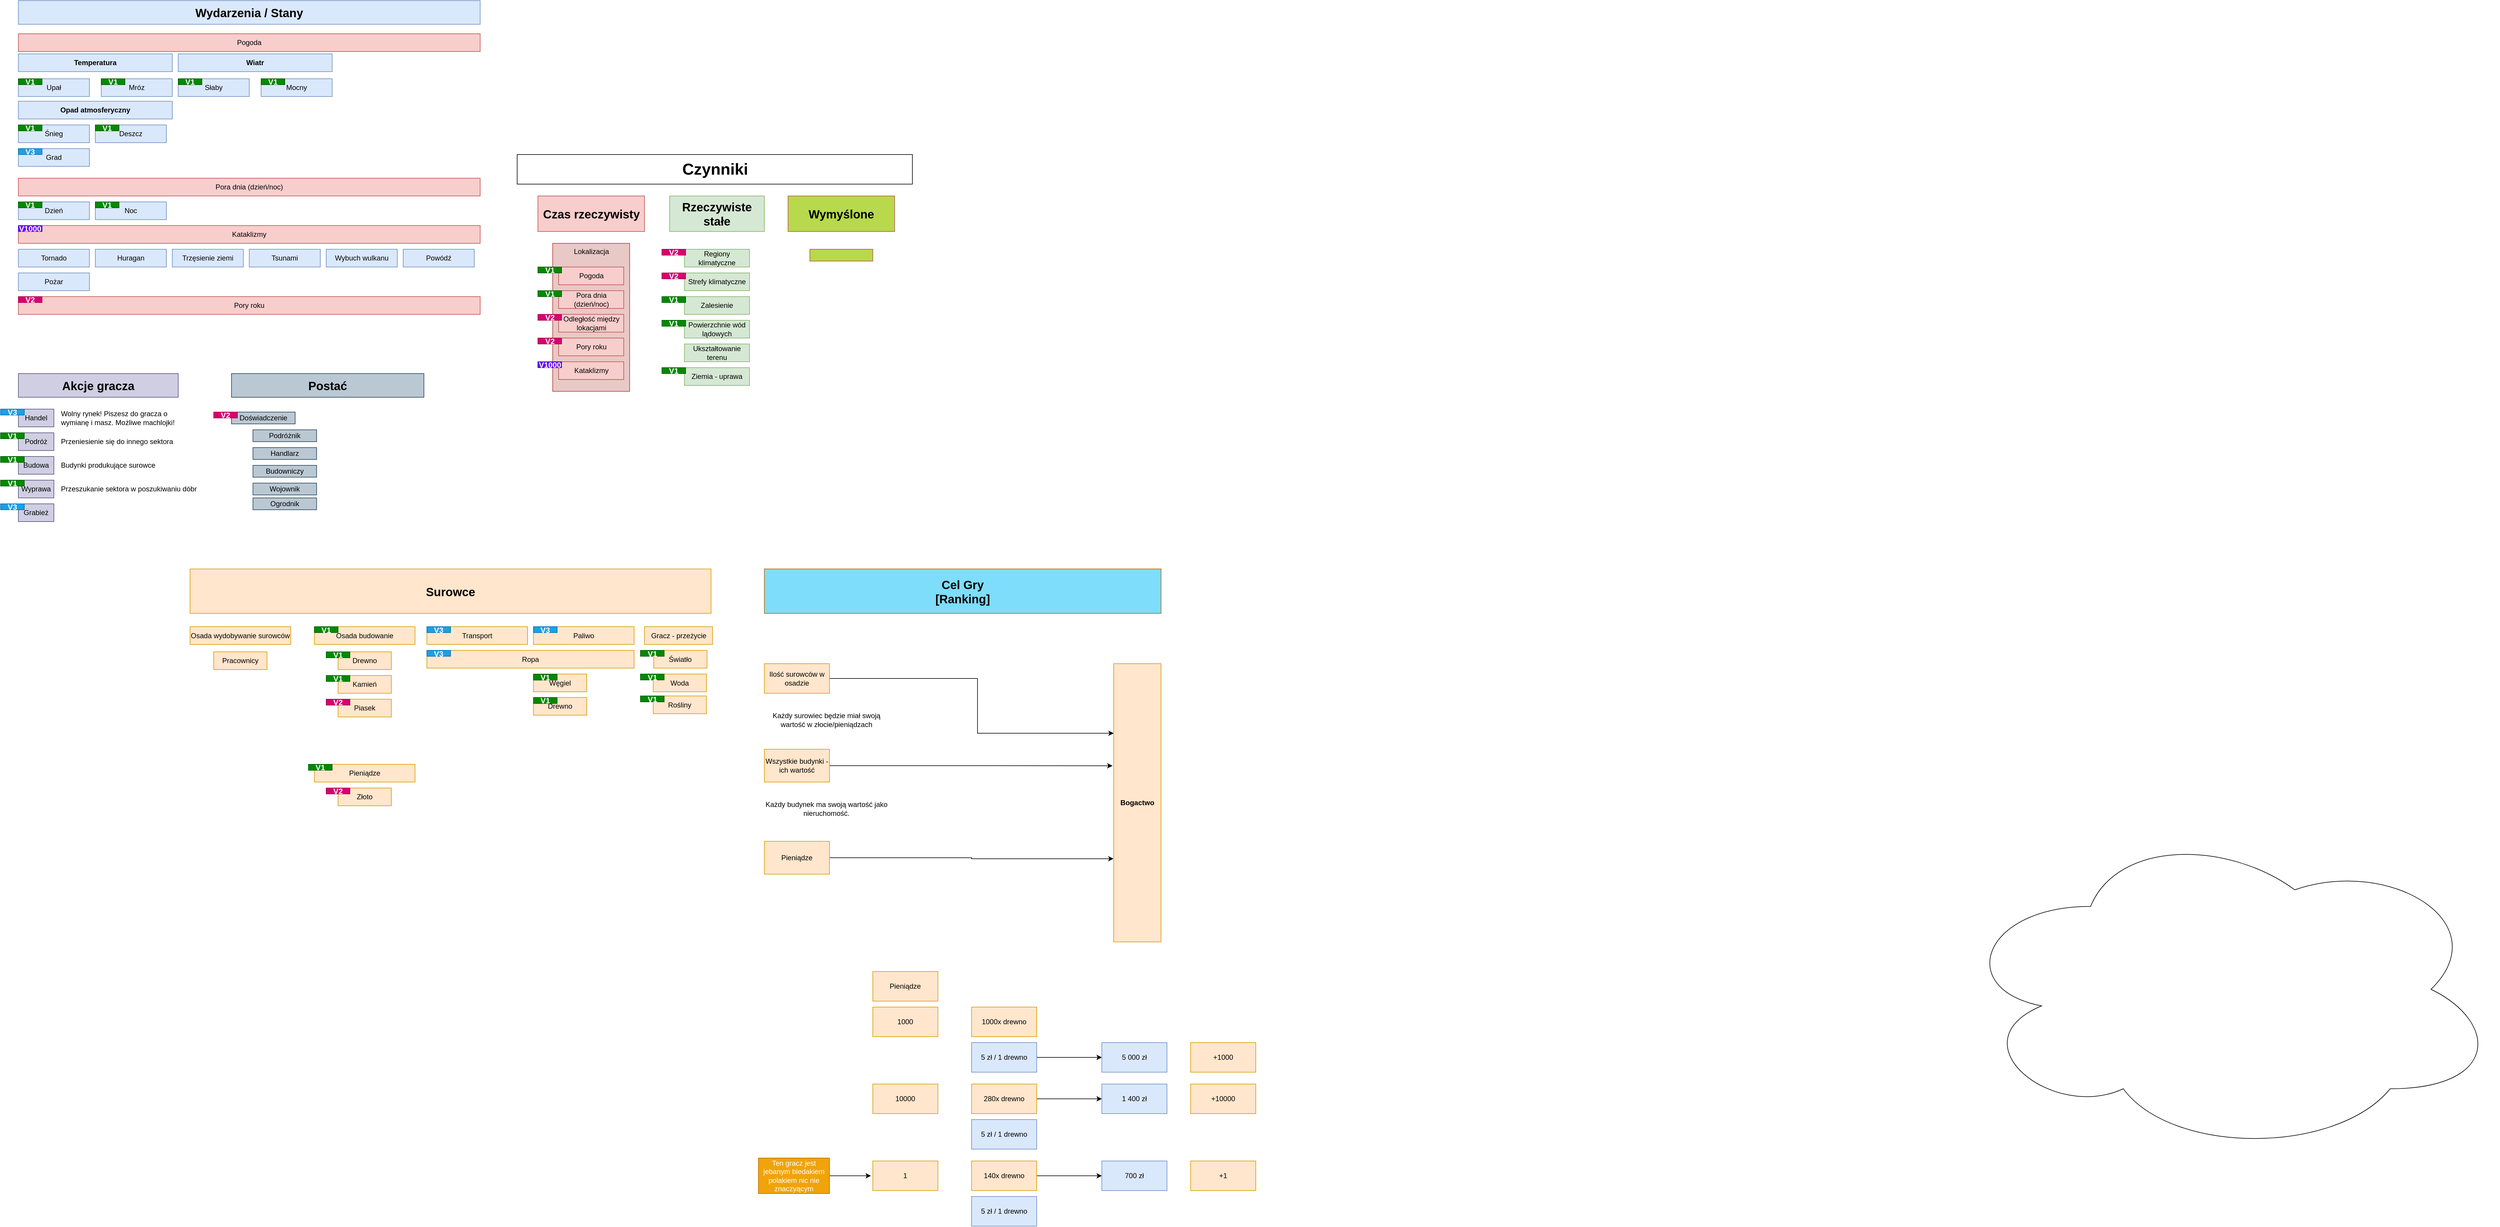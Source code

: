 <mxfile version="14.2.4" type="github" pages="9">
  <diagram id="s1T5G4_UyyOQQvvGk7o1" name="Główny diagram">
    <mxGraphModel dx="2839" dy="1805" grid="1" gridSize="10" guides="1" tooltips="1" connect="1" arrows="1" fold="1" page="1" pageScale="1" pageWidth="827" pageHeight="1169" math="0" shadow="0">
      <root>
        <mxCell id="0" />
        <mxCell id="1" parent="0" />
        <mxCell id="66ppqSFYWcakmLiYev5E-7" value="Lokalizacja" style="text;html=1;align=center;verticalAlign=top;whiteSpace=wrap;rounded=0;strokeColor=#ae4132;fillColor=#E8C9C6;" parent="1" vertex="1">
          <mxGeometry x="-637.5" y="-560" width="130" height="250" as="geometry" />
        </mxCell>
        <mxCell id="66ppqSFYWcakmLiYev5E-1" value="&lt;font style=&quot;font-size: 27px;&quot;&gt;Czynniki&lt;/font&gt;" style="text;html=1;align=center;verticalAlign=middle;whiteSpace=wrap;rounded=0;fontStyle=1;fontSize=27;fillColor=#ffffff;strokeColor=#000000;" parent="1" vertex="1">
          <mxGeometry x="-697.5" y="-710" width="667.5" height="50" as="geometry" />
        </mxCell>
        <mxCell id="66ppqSFYWcakmLiYev5E-3" value="Czas rzeczywisty" style="text;html=1;strokeColor=#b85450;fillColor=#f8cecc;align=center;verticalAlign=middle;whiteSpace=wrap;rounded=0;fontStyle=1;fontSize=20;" parent="1" vertex="1">
          <mxGeometry x="-662.5" y="-640" width="180" height="60" as="geometry" />
        </mxCell>
        <mxCell id="66ppqSFYWcakmLiYev5E-4" value="Rzeczywiste stałe" style="text;html=1;strokeColor=#82b366;align=center;verticalAlign=middle;whiteSpace=wrap;rounded=0;fillColor=#d5e8d4;fontStyle=1;fontSize=20;" parent="1" vertex="1">
          <mxGeometry x="-440" y="-640" width="160" height="60" as="geometry" />
        </mxCell>
        <mxCell id="66ppqSFYWcakmLiYev5E-5" value="Pogoda" style="text;html=1;strokeColor=#b85450;fillColor=#f8cecc;align=center;verticalAlign=middle;whiteSpace=wrap;rounded=0;" parent="1" vertex="1">
          <mxGeometry x="-627.5" y="-520" width="110" height="30" as="geometry" />
        </mxCell>
        <mxCell id="66ppqSFYWcakmLiYev5E-6" value="Pora dnia (dzień/noc)" style="text;html=1;strokeColor=#b85450;fillColor=#f8cecc;align=center;verticalAlign=middle;whiteSpace=wrap;rounded=0;" parent="1" vertex="1">
          <mxGeometry x="-627.5" y="-480" width="110" height="30" as="geometry" />
        </mxCell>
        <mxCell id="66ppqSFYWcakmLiYev5E-9" value="Odległość między lokacjami" style="text;html=1;strokeColor=#b85450;fillColor=#f8cecc;align=center;verticalAlign=middle;whiteSpace=wrap;rounded=0;" parent="1" vertex="1">
          <mxGeometry x="-627.5" y="-440" width="110" height="30" as="geometry" />
        </mxCell>
        <mxCell id="66ppqSFYWcakmLiYev5E-10" value="Pory roku" style="text;html=1;strokeColor=#b85450;fillColor=#f8cecc;align=center;verticalAlign=middle;whiteSpace=wrap;rounded=0;" parent="1" vertex="1">
          <mxGeometry x="-627.5" y="-400" width="110" height="30" as="geometry" />
        </mxCell>
        <mxCell id="66ppqSFYWcakmLiYev5E-13" value="Światło" style="text;html=1;strokeColor=#d79b00;align=center;verticalAlign=middle;whiteSpace=wrap;rounded=0;fillColor=#ffe6cc;" parent="1" vertex="1">
          <mxGeometry x="-466.75" y="127.5" width="90" height="30" as="geometry" />
        </mxCell>
        <mxCell id="66ppqSFYWcakmLiYev5E-14" value="Woda" style="text;html=1;strokeColor=#d79b00;align=center;verticalAlign=middle;whiteSpace=wrap;rounded=0;fillColor=#ffe6cc;" parent="1" vertex="1">
          <mxGeometry x="-467.75" y="167.5" width="90" height="30" as="geometry" />
        </mxCell>
        <mxCell id="66ppqSFYWcakmLiYev5E-15" value="Drewno" style="text;html=1;strokeColor=#d79b00;align=center;verticalAlign=middle;whiteSpace=wrap;rounded=0;fillColor=#ffe6cc;" parent="1" vertex="1">
          <mxGeometry x="-1000" y="130" width="90" height="30" as="geometry" />
        </mxCell>
        <mxCell id="66ppqSFYWcakmLiYev5E-17" value="Kamień" style="text;html=1;strokeColor=#d79b00;align=center;verticalAlign=middle;whiteSpace=wrap;rounded=0;fillColor=#ffe6cc;" parent="1" vertex="1">
          <mxGeometry x="-1000" y="170" width="90" height="30" as="geometry" />
        </mxCell>
        <mxCell id="66ppqSFYWcakmLiYev5E-20" value="Śnieg" style="text;html=1;strokeColor=#6c8ebf;align=center;verticalAlign=middle;whiteSpace=wrap;rounded=0;fillColor=#dae8fc;" parent="1" vertex="1">
          <mxGeometry x="-1540" y="-760" width="120" height="30" as="geometry" />
        </mxCell>
        <mxCell id="66ppqSFYWcakmLiYev5E-21" value="Upał" style="text;html=1;strokeColor=#6c8ebf;align=center;verticalAlign=middle;whiteSpace=wrap;rounded=0;fillColor=#dae8fc;" parent="1" vertex="1">
          <mxGeometry x="-1540" y="-838" width="120" height="30" as="geometry" />
        </mxCell>
        <mxCell id="66ppqSFYWcakmLiYev5E-22" value="Mróz" style="text;html=1;strokeColor=#6c8ebf;align=center;verticalAlign=middle;whiteSpace=wrap;rounded=0;fillColor=#dae8fc;" parent="1" vertex="1">
          <mxGeometry x="-1400" y="-838" width="120" height="30" as="geometry" />
        </mxCell>
        <mxCell id="66ppqSFYWcakmLiYev5E-23" value="Wiatr" style="text;html=1;strokeColor=#6c8ebf;align=center;verticalAlign=middle;whiteSpace=wrap;rounded=0;fillColor=#dae8fc;fontStyle=1" parent="1" vertex="1">
          <mxGeometry x="-1270" y="-880" width="260" height="30" as="geometry" />
        </mxCell>
        <mxCell id="66ppqSFYWcakmLiYev5E-24" value="Dzień" style="text;html=1;strokeColor=#6c8ebf;align=center;verticalAlign=middle;whiteSpace=wrap;rounded=0;fillColor=#dae8fc;" parent="1" vertex="1">
          <mxGeometry x="-1540" y="-630" width="120" height="30" as="geometry" />
        </mxCell>
        <mxCell id="66ppqSFYWcakmLiYev5E-25" value="Noc" style="text;html=1;strokeColor=#6c8ebf;align=center;verticalAlign=middle;whiteSpace=wrap;rounded=0;fillColor=#dae8fc;" parent="1" vertex="1">
          <mxGeometry x="-1410" y="-630" width="120" height="30" as="geometry" />
        </mxCell>
        <mxCell id="66ppqSFYWcakmLiYev5E-42" value="Pieniądze" style="text;html=1;strokeColor=#d79b00;align=center;verticalAlign=middle;whiteSpace=wrap;rounded=0;fillColor=#ffe6cc;" parent="1" vertex="1">
          <mxGeometry x="-1040" y="320" width="170" height="30" as="geometry" />
        </mxCell>
        <mxCell id="66ppqSFYWcakmLiYev5E-45" value="Gracz - przeżycie" style="text;html=1;strokeColor=#d79b00;align=center;verticalAlign=middle;whiteSpace=wrap;rounded=0;fillColor=#ffe6cc;" parent="1" vertex="1">
          <mxGeometry x="-482.5" y="87.5" width="115" height="30" as="geometry" />
        </mxCell>
        <mxCell id="66ppqSFYWcakmLiYev5E-46" value="Osada budowanie" style="text;html=1;strokeColor=#d79b00;align=center;verticalAlign=middle;whiteSpace=wrap;rounded=0;fillColor=#ffe6cc;" parent="1" vertex="1">
          <mxGeometry x="-1040" y="87.5" width="170" height="30" as="geometry" />
        </mxCell>
        <mxCell id="66ppqSFYWcakmLiYev5E-47" value="Regiony klimatyczne" style="text;html=1;strokeColor=#82b366;fillColor=#d5e8d4;align=center;verticalAlign=middle;whiteSpace=wrap;rounded=0;" parent="1" vertex="1">
          <mxGeometry x="-415" y="-550" width="110" height="30" as="geometry" />
        </mxCell>
        <mxCell id="66ppqSFYWcakmLiYev5E-48" value="Strefy klimatyczne" style="text;html=1;strokeColor=#82b366;fillColor=#d5e8d4;align=center;verticalAlign=middle;whiteSpace=wrap;rounded=0;" parent="1" vertex="1">
          <mxGeometry x="-415" y="-510" width="110" height="30" as="geometry" />
        </mxCell>
        <mxCell id="66ppqSFYWcakmLiYev5E-49" value="Zalesienie" style="text;html=1;strokeColor=#82b366;fillColor=#d5e8d4;align=center;verticalAlign=middle;whiteSpace=wrap;rounded=0;" parent="1" vertex="1">
          <mxGeometry x="-415" y="-470" width="110" height="30" as="geometry" />
        </mxCell>
        <mxCell id="66ppqSFYWcakmLiYev5E-50" value="Powierzchnie wód lądowych" style="text;html=1;strokeColor=#82b366;fillColor=#d5e8d4;align=center;verticalAlign=middle;whiteSpace=wrap;rounded=0;" parent="1" vertex="1">
          <mxGeometry x="-415" y="-430" width="110" height="30" as="geometry" />
        </mxCell>
        <mxCell id="66ppqSFYWcakmLiYev5E-51" value="Ukształtowanie terenu" style="text;html=1;strokeColor=#82b366;fillColor=#d5e8d4;align=center;verticalAlign=middle;whiteSpace=wrap;rounded=0;" parent="1" vertex="1">
          <mxGeometry x="-415" y="-390" width="110" height="30" as="geometry" />
        </mxCell>
        <mxCell id="oXAvsfGYZr8Y8UCK608o-1" value="Surowce" style="text;html=1;strokeColor=#d79b00;align=center;verticalAlign=middle;whiteSpace=wrap;rounded=0;fillColor=#ffe6cc;fontStyle=1;fontSize=20;" parent="1" vertex="1">
          <mxGeometry x="-1250" y="-10" width="880" height="75" as="geometry" />
        </mxCell>
        <mxCell id="oXAvsfGYZr8Y8UCK608o-2" value="Wydarzenia / Stany" style="text;html=1;strokeColor=#6c8ebf;align=center;verticalAlign=middle;whiteSpace=wrap;rounded=0;fillColor=#dae8fc;fontStyle=1;fontSize=20;" parent="1" vertex="1">
          <mxGeometry x="-1540" y="-970" width="780" height="40" as="geometry" />
        </mxCell>
        <mxCell id="oXAvsfGYZr8Y8UCK608o-3" value="Złoto" style="text;html=1;strokeColor=#d79b00;align=center;verticalAlign=middle;whiteSpace=wrap;rounded=0;fillColor=#ffe6cc;" parent="1" vertex="1">
          <mxGeometry x="-1000" y="360" width="90" height="30" as="geometry" />
        </mxCell>
        <mxCell id="-8hV_uR0am9r289qLI6k-5" value="Akcje gracza" style="text;html=1;strokeColor=#56517e;fillColor=#d0cee2;align=center;verticalAlign=middle;whiteSpace=wrap;rounded=0;fontSize=20;fontStyle=1" parent="1" vertex="1">
          <mxGeometry x="-1540" y="-340" width="270" height="40" as="geometry" />
        </mxCell>
        <mxCell id="-8hV_uR0am9r289qLI6k-6" value="" style="ellipse;shape=cloud;whiteSpace=wrap;html=1;fontSize=20;" parent="1" vertex="1">
          <mxGeometry x="1730" y="420" width="920" height="560" as="geometry" />
        </mxCell>
        <mxCell id="-8hV_uR0am9r289qLI6k-7" value="&lt;font style=&quot;font-size: 12px&quot;&gt;Handel&lt;/font&gt;" style="text;html=1;strokeColor=#56517e;fillColor=#d0cee2;align=center;verticalAlign=middle;whiteSpace=wrap;rounded=0;fontSize=12;fontStyle=0" parent="1" vertex="1">
          <mxGeometry x="-1540" y="-280" width="60" height="30" as="geometry" />
        </mxCell>
        <mxCell id="-8hV_uR0am9r289qLI6k-8" value="&lt;font style=&quot;font-size: 12px&quot;&gt;Podróż&lt;/font&gt;" style="text;html=1;strokeColor=#56517e;fillColor=#d0cee2;align=center;verticalAlign=middle;whiteSpace=wrap;rounded=0;fontSize=12;fontStyle=0" parent="1" vertex="1">
          <mxGeometry x="-1540" y="-240" width="60" height="30" as="geometry" />
        </mxCell>
        <mxCell id="-8hV_uR0am9r289qLI6k-9" value="&lt;font style=&quot;font-size: 12px&quot;&gt;Budowa&lt;/font&gt;" style="text;html=1;strokeColor=#56517e;fillColor=#d0cee2;align=center;verticalAlign=middle;whiteSpace=wrap;rounded=0;fontSize=12;fontStyle=0" parent="1" vertex="1">
          <mxGeometry x="-1540" y="-200" width="60" height="30" as="geometry" />
        </mxCell>
        <mxCell id="-8hV_uR0am9r289qLI6k-10" value="&lt;font style=&quot;font-size: 12px&quot;&gt;Wyprawa&lt;/font&gt;" style="text;html=1;strokeColor=#56517e;fillColor=#d0cee2;align=center;verticalAlign=middle;whiteSpace=wrap;rounded=0;fontSize=12;fontStyle=0" parent="1" vertex="1">
          <mxGeometry x="-1540" y="-160" width="60" height="30" as="geometry" />
        </mxCell>
        <mxCell id="-8hV_uR0am9r289qLI6k-11" value="&lt;font style=&quot;font-size: 12px&quot;&gt;Grabież&lt;/font&gt;" style="text;html=1;strokeColor=#56517e;fillColor=#d0cee2;align=center;verticalAlign=middle;whiteSpace=wrap;rounded=0;fontSize=12;fontStyle=0" parent="1" vertex="1">
          <mxGeometry x="-1540" y="-120" width="60" height="30" as="geometry" />
        </mxCell>
        <mxCell id="-8hV_uR0am9r289qLI6k-12" value="Pogoda" style="text;html=1;strokeColor=#b85450;fillColor=#f8cecc;align=center;verticalAlign=middle;whiteSpace=wrap;rounded=0;" parent="1" vertex="1">
          <mxGeometry x="-1540" y="-914" width="780" height="30" as="geometry" />
        </mxCell>
        <mxCell id="-8hV_uR0am9r289qLI6k-13" value="Pora dnia (dzień/noc)" style="text;html=1;strokeColor=#b85450;fillColor=#f8cecc;align=center;verticalAlign=middle;whiteSpace=wrap;rounded=0;" parent="1" vertex="1">
          <mxGeometry x="-1540" y="-670" width="780" height="30" as="geometry" />
        </mxCell>
        <mxCell id="-8hV_uR0am9r289qLI6k-14" value="Kataklizmy" style="text;html=1;strokeColor=#b85450;fillColor=#f8cecc;align=center;verticalAlign=middle;whiteSpace=wrap;rounded=0;" parent="1" vertex="1">
          <mxGeometry x="-1540" y="-590" width="780" height="30" as="geometry" />
        </mxCell>
        <mxCell id="-8hV_uR0am9r289qLI6k-15" value="Tornado" style="text;html=1;strokeColor=#6c8ebf;align=center;verticalAlign=middle;whiteSpace=wrap;rounded=0;fillColor=#dae8fc;" parent="1" vertex="1">
          <mxGeometry x="-1540" y="-550" width="120" height="30" as="geometry" />
        </mxCell>
        <mxCell id="-8hV_uR0am9r289qLI6k-16" value="Huragan" style="text;html=1;strokeColor=#6c8ebf;align=center;verticalAlign=middle;whiteSpace=wrap;rounded=0;fillColor=#dae8fc;" parent="1" vertex="1">
          <mxGeometry x="-1410" y="-550" width="120" height="30" as="geometry" />
        </mxCell>
        <mxCell id="-8hV_uR0am9r289qLI6k-17" value="Trzęsienie ziemi" style="text;html=1;strokeColor=#6c8ebf;align=center;verticalAlign=middle;whiteSpace=wrap;rounded=0;fillColor=#dae8fc;" parent="1" vertex="1">
          <mxGeometry x="-1280" y="-550" width="120" height="30" as="geometry" />
        </mxCell>
        <mxCell id="-8hV_uR0am9r289qLI6k-19" value="Tsunami" style="text;html=1;strokeColor=#6c8ebf;align=center;verticalAlign=middle;whiteSpace=wrap;rounded=0;fillColor=#dae8fc;" parent="1" vertex="1">
          <mxGeometry x="-1150" y="-550" width="120" height="30" as="geometry" />
        </mxCell>
        <mxCell id="-8hV_uR0am9r289qLI6k-20" value="Wybuch wulkanu" style="text;html=1;strokeColor=#6c8ebf;align=center;verticalAlign=middle;whiteSpace=wrap;rounded=0;fillColor=#dae8fc;" parent="1" vertex="1">
          <mxGeometry x="-1020" y="-550" width="120" height="30" as="geometry" />
        </mxCell>
        <mxCell id="-8hV_uR0am9r289qLI6k-21" value="Powódź" style="text;html=1;strokeColor=#6c8ebf;align=center;verticalAlign=middle;whiteSpace=wrap;rounded=0;fillColor=#dae8fc;" parent="1" vertex="1">
          <mxGeometry x="-890" y="-550" width="120" height="30" as="geometry" />
        </mxCell>
        <mxCell id="-8hV_uR0am9r289qLI6k-22" value="Pożar" style="text;html=1;strokeColor=#6c8ebf;align=center;verticalAlign=middle;whiteSpace=wrap;rounded=0;fillColor=#dae8fc;" parent="1" vertex="1">
          <mxGeometry x="-1540" y="-510" width="120" height="30" as="geometry" />
        </mxCell>
        <mxCell id="459erpeiZZJnGHnjitM--6" value="Piasek" style="text;html=1;strokeColor=#d79b00;align=center;verticalAlign=middle;whiteSpace=wrap;rounded=0;fillColor=#ffe6cc;" parent="1" vertex="1">
          <mxGeometry x="-1000" y="210" width="90" height="30" as="geometry" />
        </mxCell>
        <mxCell id="459erpeiZZJnGHnjitM--8" value="Węgiel" style="text;html=1;strokeColor=#d79b00;align=center;verticalAlign=middle;whiteSpace=wrap;rounded=0;fillColor=#ffe6cc;" parent="1" vertex="1">
          <mxGeometry x="-670" y="167.5" width="90" height="30" as="geometry" />
        </mxCell>
        <mxCell id="459erpeiZZJnGHnjitM--20" value="Temperatura" style="text;html=1;strokeColor=#6c8ebf;align=center;verticalAlign=middle;whiteSpace=wrap;rounded=0;fillColor=#dae8fc;fontStyle=1" parent="1" vertex="1">
          <mxGeometry x="-1540" y="-880" width="260" height="30" as="geometry" />
        </mxCell>
        <mxCell id="459erpeiZZJnGHnjitM--21" value="Opad atmosferyczny" style="text;html=1;strokeColor=#6c8ebf;align=center;verticalAlign=middle;whiteSpace=wrap;rounded=0;fillColor=#dae8fc;fontStyle=1" parent="1" vertex="1">
          <mxGeometry x="-1540" y="-800" width="260" height="30" as="geometry" />
        </mxCell>
        <mxCell id="459erpeiZZJnGHnjitM--22" value="Deszcz" style="text;html=1;strokeColor=#6c8ebf;align=center;verticalAlign=middle;whiteSpace=wrap;rounded=0;fillColor=#dae8fc;" parent="1" vertex="1">
          <mxGeometry x="-1410" y="-760" width="120" height="30" as="geometry" />
        </mxCell>
        <mxCell id="459erpeiZZJnGHnjitM--23" value="Grad" style="text;html=1;strokeColor=#6c8ebf;align=center;verticalAlign=middle;whiteSpace=wrap;rounded=0;fillColor=#dae8fc;" parent="1" vertex="1">
          <mxGeometry x="-1540" y="-720" width="120" height="30" as="geometry" />
        </mxCell>
        <mxCell id="459erpeiZZJnGHnjitM--24" value="Słaby" style="text;html=1;strokeColor=#6c8ebf;align=center;verticalAlign=middle;whiteSpace=wrap;rounded=0;fillColor=#dae8fc;" parent="1" vertex="1">
          <mxGeometry x="-1270" y="-838" width="120" height="30" as="geometry" />
        </mxCell>
        <mxCell id="459erpeiZZJnGHnjitM--25" value="Mocny" style="text;html=1;strokeColor=#6c8ebf;align=center;verticalAlign=middle;whiteSpace=wrap;rounded=0;fillColor=#dae8fc;" parent="1" vertex="1">
          <mxGeometry x="-1130" y="-838" width="120" height="30" as="geometry" />
        </mxCell>
        <mxCell id="459erpeiZZJnGHnjitM--26" value="Ropa" style="text;html=1;strokeColor=#d79b00;align=center;verticalAlign=middle;whiteSpace=wrap;rounded=0;fillColor=#ffe6cc;" parent="1" vertex="1">
          <mxGeometry x="-850" y="127.5" width="350" height="30" as="geometry" />
        </mxCell>
        <mxCell id="nHfbyOKPsdQzL7QEbSeV-1" value="Postać" style="text;html=1;strokeColor=#23445d;align=center;verticalAlign=middle;whiteSpace=wrap;rounded=0;fillColor=#bac8d3;fontStyle=1;fontSize=20;" parent="1" vertex="1">
          <mxGeometry x="-1180" y="-340" width="325" height="40" as="geometry" />
        </mxCell>
        <mxCell id="nHfbyOKPsdQzL7QEbSeV-2" value="Doświadczenie" style="text;html=1;strokeColor=#23445d;align=center;verticalAlign=middle;whiteSpace=wrap;rounded=0;fillColor=#bac8d3;fontStyle=0;fontSize=12;" parent="1" vertex="1">
          <mxGeometry x="-1180" y="-275" width="107.5" height="20" as="geometry" />
        </mxCell>
        <mxCell id="nHfbyOKPsdQzL7QEbSeV-4" value="Przeniesienie się do innego sektora" style="text;html=1;strokeColor=none;fillColor=none;align=left;verticalAlign=middle;whiteSpace=wrap;rounded=0;fontSize=12;" parent="1" vertex="1">
          <mxGeometry x="-1470" y="-235" width="220" height="20" as="geometry" />
        </mxCell>
        <mxCell id="nHfbyOKPsdQzL7QEbSeV-5" value="Przeszukanie sektora w poszukiwaniu dóbr" style="text;html=1;strokeColor=none;fillColor=none;align=left;verticalAlign=middle;whiteSpace=wrap;rounded=0;fontSize=12;" parent="1" vertex="1">
          <mxGeometry x="-1470" y="-155" width="260" height="20" as="geometry" />
        </mxCell>
        <mxCell id="E7wzpauJ5o3vNnoUzGb9-1" value="Podróżnik" style="text;html=1;strokeColor=#23445d;align=center;verticalAlign=middle;whiteSpace=wrap;rounded=0;fillColor=#bac8d3;fontStyle=0;fontSize=12;" parent="1" vertex="1">
          <mxGeometry x="-1143.75" y="-245" width="107.5" height="20" as="geometry" />
        </mxCell>
        <mxCell id="E7wzpauJ5o3vNnoUzGb9-2" value="Handlarz" style="text;html=1;strokeColor=#23445d;align=center;verticalAlign=middle;whiteSpace=wrap;rounded=0;fillColor=#bac8d3;fontStyle=0;fontSize=12;" parent="1" vertex="1">
          <mxGeometry x="-1143.75" y="-215" width="107.5" height="20" as="geometry" />
        </mxCell>
        <mxCell id="E7wzpauJ5o3vNnoUzGb9-3" value="Budowniczy" style="text;html=1;strokeColor=#23445d;align=center;verticalAlign=middle;whiteSpace=wrap;rounded=0;fillColor=#bac8d3;fontStyle=0;fontSize=12;" parent="1" vertex="1">
          <mxGeometry x="-1143.75" y="-185" width="107.5" height="20" as="geometry" />
        </mxCell>
        <mxCell id="E7wzpauJ5o3vNnoUzGb9-4" value="Wojownik" style="text;html=1;strokeColor=#23445d;align=center;verticalAlign=middle;whiteSpace=wrap;rounded=0;fillColor=#bac8d3;fontStyle=0;fontSize=12;" parent="1" vertex="1">
          <mxGeometry x="-1143.75" y="-155" width="107.5" height="20" as="geometry" />
        </mxCell>
        <mxCell id="E7wzpauJ5o3vNnoUzGb9-5" value="Kataklizmy" style="text;html=1;strokeColor=#b85450;fillColor=#f8cecc;align=center;verticalAlign=middle;whiteSpace=wrap;rounded=0;" parent="1" vertex="1">
          <mxGeometry x="-627.5" y="-360" width="110" height="30" as="geometry" />
        </mxCell>
        <mxCell id="E7wzpauJ5o3vNnoUzGb9-6" value="Pory roku" style="text;html=1;strokeColor=#b85450;fillColor=#f8cecc;align=center;verticalAlign=middle;whiteSpace=wrap;rounded=0;" parent="1" vertex="1">
          <mxGeometry x="-1540" y="-470" width="780" height="30" as="geometry" />
        </mxCell>
        <mxCell id="E7wzpauJ5o3vNnoUzGb9-7" value="Budynki produkujące surowce" style="text;html=1;strokeColor=none;fillColor=none;align=left;verticalAlign=middle;whiteSpace=wrap;rounded=0;fontSize=12;" parent="1" vertex="1">
          <mxGeometry x="-1470" y="-195" width="185" height="20" as="geometry" />
        </mxCell>
        <mxCell id="E7wzpauJ5o3vNnoUzGb9-8" value="Wolny rynek! Piszesz do gracza o wymianę i masz. Możliwe machlojki!" style="text;html=1;strokeColor=none;fillColor=none;align=left;verticalAlign=middle;whiteSpace=wrap;rounded=0;fontSize=12;" parent="1" vertex="1">
          <mxGeometry x="-1470" y="-275" width="230" height="20" as="geometry" />
        </mxCell>
        <mxCell id="ixROEpND-YVft21zMLNe-8" value="Transport" style="text;html=1;strokeColor=#d79b00;align=center;verticalAlign=middle;whiteSpace=wrap;rounded=0;fillColor=#ffe6cc;" parent="1" vertex="1">
          <mxGeometry x="-850" y="87.5" width="170" height="30" as="geometry" />
        </mxCell>
        <mxCell id="ixROEpND-YVft21zMLNe-9" value="Cel Gry&lt;br&gt;[Ranking]" style="text;html=1;strokeColor=#b46504;align=center;verticalAlign=middle;whiteSpace=wrap;rounded=0;fontStyle=1;fontSize=20;fillColor=#7DDDFA;" parent="1" vertex="1">
          <mxGeometry x="-280" y="-10" width="670" height="75" as="geometry" />
        </mxCell>
        <mxCell id="ixROEpND-YVft21zMLNe-13" value="Bogactwo" style="text;html=1;strokeColor=#d79b00;align=center;verticalAlign=middle;whiteSpace=wrap;rounded=0;fillColor=#ffe6cc;fontStyle=1" parent="1" vertex="1">
          <mxGeometry x="310" y="150" width="80" height="470" as="geometry" />
        </mxCell>
        <mxCell id="M4L2I2qzeSbnGrcLcPVJ-5" style="edgeStyle=orthogonalEdgeStyle;rounded=0;orthogonalLoop=1;jettySize=auto;html=1;entryX=0;entryY=0.25;entryDx=0;entryDy=0;fontSize=12;" parent="1" source="ixROEpND-YVft21zMLNe-15" target="ixROEpND-YVft21zMLNe-13" edge="1">
          <mxGeometry relative="1" as="geometry">
            <Array as="points">
              <mxPoint x="80" y="175" />
              <mxPoint x="80" y="267" />
            </Array>
          </mxGeometry>
        </mxCell>
        <mxCell id="ixROEpND-YVft21zMLNe-15" value="Ilość surowców w osadzie" style="text;html=1;strokeColor=#d79b00;align=center;verticalAlign=middle;whiteSpace=wrap;rounded=0;fillColor=#ffe6cc;" parent="1" vertex="1">
          <mxGeometry x="-280" y="150" width="110" height="50" as="geometry" />
        </mxCell>
        <mxCell id="ixROEpND-YVft21zMLNe-17" value="Paliwo" style="text;html=1;strokeColor=#d79b00;align=center;verticalAlign=middle;whiteSpace=wrap;rounded=0;fillColor=#ffe6cc;" parent="1" vertex="1">
          <mxGeometry x="-670" y="87.5" width="170" height="30" as="geometry" />
        </mxCell>
        <mxCell id="ixROEpND-YVft21zMLNe-18" value="Drewno" style="text;html=1;strokeColor=#d79b00;align=center;verticalAlign=middle;whiteSpace=wrap;rounded=0;fillColor=#ffe6cc;" parent="1" vertex="1">
          <mxGeometry x="-670" y="207" width="90" height="30" as="geometry" />
        </mxCell>
        <mxCell id="ixROEpND-YVft21zMLNe-19" value="Ogrodnik" style="text;html=1;strokeColor=#23445d;align=center;verticalAlign=middle;whiteSpace=wrap;rounded=0;fillColor=#bac8d3;fontStyle=0;fontSize=12;" parent="1" vertex="1">
          <mxGeometry x="-1143.75" y="-130" width="107.5" height="20" as="geometry" />
        </mxCell>
        <mxCell id="waTGhCp54R458pH0UF0M-2" value="V1" style="rounded=0;whiteSpace=wrap;html=1;fontSize=13;fontStyle=1;fillColor=#008a00;strokeColor=#005700;fontColor=#ffffff;" parent="1" vertex="1">
          <mxGeometry x="-1570" y="-240" width="40" height="10" as="geometry" />
        </mxCell>
        <mxCell id="waTGhCp54R458pH0UF0M-4" value="V1" style="rounded=0;whiteSpace=wrap;html=1;fontSize=13;fontStyle=1;fillColor=#008a00;strokeColor=#005700;fontColor=#ffffff;" parent="1" vertex="1">
          <mxGeometry x="-1570" y="-160" width="40" height="10" as="geometry" />
        </mxCell>
        <mxCell id="waTGhCp54R458pH0UF0M-5" value="V1" style="rounded=0;whiteSpace=wrap;html=1;fontSize=13;fontStyle=1;fillColor=#008a00;strokeColor=#005700;fontColor=#ffffff;" parent="1" vertex="1">
          <mxGeometry x="-662.5" y="-520" width="40" height="10" as="geometry" />
        </mxCell>
        <mxCell id="waTGhCp54R458pH0UF0M-6" value="V1" style="rounded=0;whiteSpace=wrap;html=1;fontSize=13;fontStyle=1;fillColor=#008a00;strokeColor=#005700;fontColor=#ffffff;" parent="1" vertex="1">
          <mxGeometry x="-662.5" y="-480" width="40" height="10" as="geometry" />
        </mxCell>
        <mxCell id="waTGhCp54R458pH0UF0M-8" value="V1" style="rounded=0;whiteSpace=wrap;html=1;fontSize=13;fontStyle=1;fillColor=#008a00;strokeColor=#005700;fontColor=#ffffff;" parent="1" vertex="1">
          <mxGeometry x="-453" y="-470" width="40" height="10" as="geometry" />
        </mxCell>
        <mxCell id="waTGhCp54R458pH0UF0M-9" value="V1" style="rounded=0;whiteSpace=wrap;html=1;fontSize=13;fontStyle=1;fillColor=#008a00;strokeColor=#005700;fontColor=#ffffff;" parent="1" vertex="1">
          <mxGeometry x="-453" y="-430" width="40" height="10" as="geometry" />
        </mxCell>
        <mxCell id="waTGhCp54R458pH0UF0M-10" value="V1" style="rounded=0;whiteSpace=wrap;html=1;fontSize=13;fontStyle=1;fillColor=#008a00;strokeColor=#005700;fontColor=#ffffff;" parent="1" vertex="1">
          <mxGeometry x="-1270" y="-838" width="40" height="10" as="geometry" />
        </mxCell>
        <mxCell id="waTGhCp54R458pH0UF0M-11" value="V1" style="rounded=0;whiteSpace=wrap;html=1;fontSize=13;fontStyle=1;fillColor=#008a00;strokeColor=#005700;fontColor=#ffffff;" parent="1" vertex="1">
          <mxGeometry x="-1130" y="-838" width="40" height="10" as="geometry" />
        </mxCell>
        <mxCell id="waTGhCp54R458pH0UF0M-12" value="V1" style="rounded=0;whiteSpace=wrap;html=1;fontSize=13;fontStyle=1;fillColor=#008a00;strokeColor=#005700;fontColor=#ffffff;" parent="1" vertex="1">
          <mxGeometry x="-1540" y="-838" width="40" height="10" as="geometry" />
        </mxCell>
        <mxCell id="waTGhCp54R458pH0UF0M-13" value="V1" style="rounded=0;whiteSpace=wrap;html=1;fontSize=13;fontStyle=1;fillColor=#008a00;strokeColor=#005700;fontColor=#ffffff;" parent="1" vertex="1">
          <mxGeometry x="-1400" y="-838" width="40" height="10" as="geometry" />
        </mxCell>
        <mxCell id="waTGhCp54R458pH0UF0M-14" value="V1" style="rounded=0;whiteSpace=wrap;html=1;fontSize=13;fontStyle=1;fillColor=#008a00;strokeColor=#005700;fontColor=#ffffff;" parent="1" vertex="1">
          <mxGeometry x="-1540" y="-760" width="40" height="10" as="geometry" />
        </mxCell>
        <mxCell id="waTGhCp54R458pH0UF0M-15" value="V1" style="rounded=0;whiteSpace=wrap;html=1;fontSize=13;fontStyle=1;fillColor=#008a00;strokeColor=#005700;fontColor=#ffffff;" parent="1" vertex="1">
          <mxGeometry x="-1410" y="-760" width="40" height="10" as="geometry" />
        </mxCell>
        <mxCell id="waTGhCp54R458pH0UF0M-17" value="V1" style="rounded=0;whiteSpace=wrap;html=1;fontSize=13;fontStyle=1;fillColor=#008a00;strokeColor=#005700;fontColor=#ffffff;" parent="1" vertex="1">
          <mxGeometry x="-1540" y="-630" width="40" height="10" as="geometry" />
        </mxCell>
        <mxCell id="waTGhCp54R458pH0UF0M-18" value="V1" style="rounded=0;whiteSpace=wrap;html=1;fontSize=13;fontStyle=1;fillColor=#008a00;strokeColor=#005700;fontColor=#ffffff;" parent="1" vertex="1">
          <mxGeometry x="-1410" y="-630" width="40" height="10" as="geometry" />
        </mxCell>
        <mxCell id="waTGhCp54R458pH0UF0M-21" value="V1" style="rounded=0;whiteSpace=wrap;html=1;fontSize=13;fontStyle=1;fillColor=#008a00;strokeColor=#005700;fontColor=#ffffff;" parent="1" vertex="1">
          <mxGeometry x="-1020" y="130" width="40" height="10" as="geometry" />
        </mxCell>
        <mxCell id="waTGhCp54R458pH0UF0M-22" value="V1" style="rounded=0;whiteSpace=wrap;html=1;fontSize=13;fontStyle=1;fillColor=#008a00;strokeColor=#005700;fontColor=#ffffff;" parent="1" vertex="1">
          <mxGeometry x="-1020" y="170" width="40" height="10" as="geometry" />
        </mxCell>
        <mxCell id="waTGhCp54R458pH0UF0M-23" value="V1" style="rounded=0;whiteSpace=wrap;html=1;fontSize=13;fontStyle=1;fillColor=#008a00;strokeColor=#005700;fontColor=#ffffff;" parent="1" vertex="1">
          <mxGeometry x="-489.25" y="167.5" width="40" height="10" as="geometry" />
        </mxCell>
        <mxCell id="waTGhCp54R458pH0UF0M-24" value="V1" style="rounded=0;whiteSpace=wrap;html=1;fontSize=13;fontStyle=1;fillColor=#008a00;strokeColor=#005700;fontColor=#ffffff;" parent="1" vertex="1">
          <mxGeometry x="-489.25" y="127.5" width="40" height="10" as="geometry" />
        </mxCell>
        <mxCell id="waTGhCp54R458pH0UF0M-25" value="V1" style="rounded=0;whiteSpace=wrap;html=1;fontSize=13;fontStyle=1;fillColor=#008a00;strokeColor=#005700;fontColor=#ffffff;" parent="1" vertex="1">
          <mxGeometry x="-1050" y="320" width="40" height="10" as="geometry" />
        </mxCell>
        <mxCell id="XuCBXblhuC3XOCB6aSPP-1" value="Rośliny" style="text;html=1;strokeColor=#d79b00;align=center;verticalAlign=middle;whiteSpace=wrap;rounded=0;fillColor=#ffe6cc;" parent="1" vertex="1">
          <mxGeometry x="-467.75" y="204.5" width="90" height="30" as="geometry" />
        </mxCell>
        <mxCell id="XuCBXblhuC3XOCB6aSPP-2" value="V1" style="rounded=0;whiteSpace=wrap;html=1;fontSize=13;fontStyle=1;fillColor=#008a00;strokeColor=#005700;fontColor=#ffffff;" parent="1" vertex="1">
          <mxGeometry x="-489.25" y="204.5" width="40" height="10" as="geometry" />
        </mxCell>
        <mxCell id="XuCBXblhuC3XOCB6aSPP-3" value="Ziemia - uprawa" style="text;html=1;strokeColor=#82b366;fillColor=#d5e8d4;align=center;verticalAlign=middle;whiteSpace=wrap;rounded=0;" parent="1" vertex="1">
          <mxGeometry x="-415" y="-350" width="110" height="30" as="geometry" />
        </mxCell>
        <mxCell id="Z3U-8vSSL72EjK_b6uGn-1" value="V2" style="rounded=0;whiteSpace=wrap;html=1;fontSize=13;fontStyle=1;fillColor=#d80073;strokeColor=#A50040;fontColor=#ffffff;" parent="1" vertex="1">
          <mxGeometry x="-1210" y="-275" width="40" height="10" as="geometry" />
        </mxCell>
        <mxCell id="Z3U-8vSSL72EjK_b6uGn-3" value="V1000" style="rounded=0;whiteSpace=wrap;html=1;fontSize=13;fontStyle=1;fillColor=#6a00ff;strokeColor=#3700CC;fontColor=#ffffff;" parent="1" vertex="1">
          <mxGeometry x="-1540" y="-590" width="40" height="10" as="geometry" />
        </mxCell>
        <mxCell id="Z3U-8vSSL72EjK_b6uGn-11" value="V2" style="rounded=0;whiteSpace=wrap;html=1;fontSize=13;fontStyle=1;fillColor=#d80073;strokeColor=#A50040;fontColor=#ffffff;" parent="1" vertex="1">
          <mxGeometry x="-1540" y="-470" width="40" height="10" as="geometry" />
        </mxCell>
        <mxCell id="Z3U-8vSSL72EjK_b6uGn-12" value="V2" style="rounded=0;whiteSpace=wrap;html=1;fontSize=13;fontStyle=1;fillColor=#d80073;strokeColor=#A50040;fontColor=#ffffff;" parent="1" vertex="1">
          <mxGeometry x="-662.5" y="-400" width="40" height="10" as="geometry" />
        </mxCell>
        <mxCell id="Z3U-8vSSL72EjK_b6uGn-13" value="V2" style="rounded=0;whiteSpace=wrap;html=1;fontSize=13;fontStyle=1;fillColor=#d80073;strokeColor=#A50040;fontColor=#ffffff;" parent="1" vertex="1">
          <mxGeometry x="-662.5" y="-440" width="40" height="10" as="geometry" />
        </mxCell>
        <mxCell id="Z3U-8vSSL72EjK_b6uGn-14" value="V1000" style="rounded=0;whiteSpace=wrap;html=1;fontSize=13;fontStyle=1;fillColor=#6a00ff;strokeColor=#3700CC;fontColor=#ffffff;" parent="1" vertex="1">
          <mxGeometry x="-662.5" y="-360" width="40" height="10" as="geometry" />
        </mxCell>
        <mxCell id="Z3U-8vSSL72EjK_b6uGn-15" value="V2" style="rounded=0;whiteSpace=wrap;html=1;fontSize=13;fontStyle=1;fillColor=#d80073;strokeColor=#A50040;fontColor=#ffffff;" parent="1" vertex="1">
          <mxGeometry x="-453" y="-550" width="40" height="10" as="geometry" />
        </mxCell>
        <mxCell id="Z3U-8vSSL72EjK_b6uGn-16" value="V2" style="rounded=0;whiteSpace=wrap;html=1;fontSize=13;fontStyle=1;fillColor=#d80073;strokeColor=#A50040;fontColor=#ffffff;" parent="1" vertex="1">
          <mxGeometry x="-453" y="-510" width="40" height="10" as="geometry" />
        </mxCell>
        <mxCell id="Z3U-8vSSL72EjK_b6uGn-17" value="V1" style="rounded=0;whiteSpace=wrap;html=1;fontSize=13;fontStyle=1;fillColor=#008a00;strokeColor=#005700;fontColor=#ffffff;" parent="1" vertex="1">
          <mxGeometry x="-453" y="-350" width="40" height="10" as="geometry" />
        </mxCell>
        <mxCell id="Z3U-8vSSL72EjK_b6uGn-18" value="V3" style="rounded=0;whiteSpace=wrap;html=1;fontSize=13;fontStyle=1;fillColor=#1ba1e2;strokeColor=#006EAF;fontColor=#ffffff;" parent="1" vertex="1">
          <mxGeometry x="-1540" y="-720" width="40" height="10" as="geometry" />
        </mxCell>
        <mxCell id="Z3U-8vSSL72EjK_b6uGn-19" value="V3" style="rounded=0;whiteSpace=wrap;html=1;fontSize=13;fontStyle=1;fillColor=#1ba1e2;strokeColor=#006EAF;fontColor=#ffffff;" parent="1" vertex="1">
          <mxGeometry x="-1570" y="-280" width="40" height="10" as="geometry" />
        </mxCell>
        <mxCell id="Z3U-8vSSL72EjK_b6uGn-20" value="V1" style="rounded=0;whiteSpace=wrap;html=1;fontSize=13;fontStyle=1;fillColor=#008a00;strokeColor=#005700;fontColor=#ffffff;" parent="1" vertex="1">
          <mxGeometry x="-1570" y="-200" width="40" height="10" as="geometry" />
        </mxCell>
        <mxCell id="Z3U-8vSSL72EjK_b6uGn-21" value="V3" style="rounded=0;whiteSpace=wrap;html=1;fontSize=13;fontStyle=1;fillColor=#1ba1e2;strokeColor=#006EAF;fontColor=#ffffff;" parent="1" vertex="1">
          <mxGeometry x="-1570" y="-120" width="40" height="10" as="geometry" />
        </mxCell>
        <mxCell id="Z3U-8vSSL72EjK_b6uGn-24" value="V2" style="rounded=0;whiteSpace=wrap;html=1;fontSize=13;fontStyle=1;fillColor=#d80073;strokeColor=#A50040;fontColor=#ffffff;" parent="1" vertex="1">
          <mxGeometry x="-1020" y="210" width="40" height="10" as="geometry" />
        </mxCell>
        <mxCell id="Z3U-8vSSL72EjK_b6uGn-25" value="V2" style="rounded=0;whiteSpace=wrap;html=1;fontSize=13;fontStyle=1;fillColor=#d80073;strokeColor=#A50040;fontColor=#ffffff;" parent="1" vertex="1">
          <mxGeometry x="-1020" y="360" width="40" height="10" as="geometry" />
        </mxCell>
        <mxCell id="Z3U-8vSSL72EjK_b6uGn-26" value="V3" style="rounded=0;whiteSpace=wrap;html=1;fontSize=13;fontStyle=1;fillColor=#1ba1e2;strokeColor=#006EAF;fontColor=#ffffff;" parent="1" vertex="1">
          <mxGeometry x="-850" y="87.5" width="40" height="10" as="geometry" />
        </mxCell>
        <mxCell id="Z3U-8vSSL72EjK_b6uGn-27" value="V3" style="rounded=0;whiteSpace=wrap;html=1;fontSize=13;fontStyle=1;fillColor=#1ba1e2;strokeColor=#006EAF;fontColor=#ffffff;" parent="1" vertex="1">
          <mxGeometry x="-850" y="127.5" width="40" height="10" as="geometry" />
        </mxCell>
        <mxCell id="Z3U-8vSSL72EjK_b6uGn-28" value="V3" style="rounded=0;whiteSpace=wrap;html=1;fontSize=13;fontStyle=1;fillColor=#1ba1e2;strokeColor=#006EAF;fontColor=#ffffff;" parent="1" vertex="1">
          <mxGeometry x="-670" y="87.5" width="40" height="10" as="geometry" />
        </mxCell>
        <mxCell id="Z3U-8vSSL72EjK_b6uGn-29" value="V1" style="rounded=0;whiteSpace=wrap;html=1;fontSize=13;fontStyle=1;fillColor=#008a00;strokeColor=#005700;fontColor=#ffffff;" parent="1" vertex="1">
          <mxGeometry x="-670" y="167.75" width="40" height="10" as="geometry" />
        </mxCell>
        <mxCell id="Z3U-8vSSL72EjK_b6uGn-30" value="V1" style="rounded=0;whiteSpace=wrap;html=1;fontSize=13;fontStyle=1;fillColor=#008a00;strokeColor=#005700;fontColor=#ffffff;" parent="1" vertex="1">
          <mxGeometry x="-670" y="207.25" width="40" height="10" as="geometry" />
        </mxCell>
        <mxCell id="Z3U-8vSSL72EjK_b6uGn-31" value="V1" style="rounded=0;whiteSpace=wrap;html=1;fontSize=13;fontStyle=1;fillColor=#008a00;strokeColor=#005700;fontColor=#ffffff;" parent="1" vertex="1">
          <mxGeometry x="-1040" y="87.5" width="40" height="10" as="geometry" />
        </mxCell>
        <mxCell id="xZw2pO2NKWS3STWXSHvs-1" value="Wymyślone" style="text;html=1;strokeColor=#b85450;align=center;verticalAlign=middle;whiteSpace=wrap;rounded=0;fontStyle=1;fontSize=20;fillColor=#B8D94C;" parent="1" vertex="1">
          <mxGeometry x="-240" y="-640" width="180" height="60" as="geometry" />
        </mxCell>
        <mxCell id="xZw2pO2NKWS3STWXSHvs-3" value="" style="text;html=1;strokeColor=#b85450;align=center;verticalAlign=middle;whiteSpace=wrap;rounded=0;fontStyle=0;fontSize=12;fillColor=#B8D94C;" parent="1" vertex="1">
          <mxGeometry x="-203.12" y="-550" width="106.25" height="20" as="geometry" />
        </mxCell>
        <mxCell id="M4L2I2qzeSbnGrcLcPVJ-7" style="edgeStyle=orthogonalEdgeStyle;rounded=0;orthogonalLoop=1;jettySize=auto;html=1;entryX=-0.025;entryY=0.367;entryDx=0;entryDy=0;entryPerimeter=0;fontSize=12;" parent="1" source="M4L2I2qzeSbnGrcLcPVJ-1" target="ixROEpND-YVft21zMLNe-13" edge="1">
          <mxGeometry relative="1" as="geometry" />
        </mxCell>
        <mxCell id="M4L2I2qzeSbnGrcLcPVJ-1" value="Wszystkie budynki - ich wartość" style="text;html=1;strokeColor=#d79b00;align=center;verticalAlign=middle;whiteSpace=wrap;rounded=0;fillColor=#ffe6cc;" parent="1" vertex="1">
          <mxGeometry x="-280" y="294.5" width="110" height="55.5" as="geometry" />
        </mxCell>
        <mxCell id="M4L2I2qzeSbnGrcLcPVJ-6" style="edgeStyle=orthogonalEdgeStyle;rounded=0;orthogonalLoop=1;jettySize=auto;html=1;entryX=-0.004;entryY=0.701;entryDx=0;entryDy=0;entryPerimeter=0;fontSize=12;" parent="1" source="M4L2I2qzeSbnGrcLcPVJ-2" target="ixROEpND-YVft21zMLNe-13" edge="1">
          <mxGeometry relative="1" as="geometry" />
        </mxCell>
        <mxCell id="M4L2I2qzeSbnGrcLcPVJ-2" value="Pieniądze" style="text;html=1;strokeColor=#d79b00;align=center;verticalAlign=middle;whiteSpace=wrap;rounded=0;fillColor=#ffe6cc;" parent="1" vertex="1">
          <mxGeometry x="-280" y="450" width="110" height="55.5" as="geometry" />
        </mxCell>
        <mxCell id="M4L2I2qzeSbnGrcLcPVJ-8" value="Każdy surowiec będzie miał swoją wartość w złocie/pieniądzach" style="text;html=1;strokeColor=none;fillColor=none;align=center;verticalAlign=middle;whiteSpace=wrap;rounded=0;fontSize=12;" parent="1" vertex="1">
          <mxGeometry x="-280" y="210" width="210" height="70" as="geometry" />
        </mxCell>
        <mxCell id="M4L2I2qzeSbnGrcLcPVJ-9" value="Każdy budynek ma swoją wartość jako nieruchomość." style="text;html=1;strokeColor=none;fillColor=none;align=center;verticalAlign=middle;whiteSpace=wrap;rounded=0;fontSize=12;" parent="1" vertex="1">
          <mxGeometry x="-280" y="360" width="210" height="70" as="geometry" />
        </mxCell>
        <mxCell id="M4L2I2qzeSbnGrcLcPVJ-10" value="1000x drewno" style="text;html=1;strokeColor=#d79b00;align=center;verticalAlign=middle;whiteSpace=wrap;rounded=0;fillColor=#ffe6cc;" parent="1" vertex="1">
          <mxGeometry x="70" y="730" width="110" height="50" as="geometry" />
        </mxCell>
        <mxCell id="M4L2I2qzeSbnGrcLcPVJ-12" style="edgeStyle=orthogonalEdgeStyle;rounded=0;orthogonalLoop=1;jettySize=auto;html=1;fontSize=12;" parent="1" source="M4L2I2qzeSbnGrcLcPVJ-11" edge="1">
          <mxGeometry relative="1" as="geometry">
            <mxPoint x="290" y="815" as="targetPoint" />
          </mxGeometry>
        </mxCell>
        <mxCell id="M4L2I2qzeSbnGrcLcPVJ-11" value="5 zł / 1 drewno" style="text;html=1;strokeColor=#6c8ebf;align=center;verticalAlign=middle;whiteSpace=wrap;rounded=0;fillColor=#dae8fc;" parent="1" vertex="1">
          <mxGeometry x="70" y="790" width="110" height="50" as="geometry" />
        </mxCell>
        <mxCell id="M4L2I2qzeSbnGrcLcPVJ-13" value="5 000 zł" style="text;html=1;strokeColor=#6c8ebf;align=center;verticalAlign=middle;whiteSpace=wrap;rounded=0;fillColor=#dae8fc;" parent="1" vertex="1">
          <mxGeometry x="290" y="790" width="110" height="50" as="geometry" />
        </mxCell>
        <mxCell id="M4L2I2qzeSbnGrcLcPVJ-16" style="edgeStyle=orthogonalEdgeStyle;rounded=0;orthogonalLoop=1;jettySize=auto;html=1;entryX=0;entryY=0.5;entryDx=0;entryDy=0;fontSize=12;" parent="1" source="M4L2I2qzeSbnGrcLcPVJ-14" target="M4L2I2qzeSbnGrcLcPVJ-15" edge="1">
          <mxGeometry relative="1" as="geometry" />
        </mxCell>
        <mxCell id="M4L2I2qzeSbnGrcLcPVJ-14" value="140x drewno" style="text;html=1;strokeColor=#d79b00;align=center;verticalAlign=middle;whiteSpace=wrap;rounded=0;fillColor=#ffe6cc;" parent="1" vertex="1">
          <mxGeometry x="70" y="990" width="110" height="50" as="geometry" />
        </mxCell>
        <mxCell id="M4L2I2qzeSbnGrcLcPVJ-15" value="700 zł" style="text;html=1;strokeColor=#6c8ebf;align=center;verticalAlign=middle;whiteSpace=wrap;rounded=0;fillColor=#dae8fc;" parent="1" vertex="1">
          <mxGeometry x="290" y="990" width="110" height="50" as="geometry" />
        </mxCell>
        <mxCell id="M4L2I2qzeSbnGrcLcPVJ-17" value="5 zł / 1 drewno" style="text;html=1;strokeColor=#6c8ebf;align=center;verticalAlign=middle;whiteSpace=wrap;rounded=0;fillColor=#dae8fc;" parent="1" vertex="1">
          <mxGeometry x="70" y="1050" width="110" height="50" as="geometry" />
        </mxCell>
        <mxCell id="M4L2I2qzeSbnGrcLcPVJ-18" style="edgeStyle=orthogonalEdgeStyle;rounded=0;orthogonalLoop=1;jettySize=auto;html=1;entryX=0;entryY=0.5;entryDx=0;entryDy=0;fontSize=12;" parent="1" source="M4L2I2qzeSbnGrcLcPVJ-19" target="M4L2I2qzeSbnGrcLcPVJ-20" edge="1">
          <mxGeometry relative="1" as="geometry" />
        </mxCell>
        <mxCell id="M4L2I2qzeSbnGrcLcPVJ-19" value="280x drewno" style="text;html=1;strokeColor=#d79b00;align=center;verticalAlign=middle;whiteSpace=wrap;rounded=0;fillColor=#ffe6cc;" parent="1" vertex="1">
          <mxGeometry x="70" y="860" width="110" height="50" as="geometry" />
        </mxCell>
        <mxCell id="M4L2I2qzeSbnGrcLcPVJ-20" value="1 400 zł" style="text;html=1;strokeColor=#6c8ebf;align=center;verticalAlign=middle;whiteSpace=wrap;rounded=0;fillColor=#dae8fc;" parent="1" vertex="1">
          <mxGeometry x="290" y="860" width="110" height="50" as="geometry" />
        </mxCell>
        <mxCell id="M4L2I2qzeSbnGrcLcPVJ-21" value="5 zł / 1 drewno" style="text;html=1;strokeColor=#6c8ebf;align=center;verticalAlign=middle;whiteSpace=wrap;rounded=0;fillColor=#dae8fc;" parent="1" vertex="1">
          <mxGeometry x="70" y="920" width="110" height="50" as="geometry" />
        </mxCell>
        <mxCell id="M4L2I2qzeSbnGrcLcPVJ-22" value="1000" style="text;html=1;strokeColor=#d79b00;align=center;verticalAlign=middle;whiteSpace=wrap;rounded=0;fillColor=#ffe6cc;" parent="1" vertex="1">
          <mxGeometry x="-96.87" y="730" width="110" height="50" as="geometry" />
        </mxCell>
        <mxCell id="M4L2I2qzeSbnGrcLcPVJ-23" value="10000" style="text;html=1;strokeColor=#d79b00;align=center;verticalAlign=middle;whiteSpace=wrap;rounded=0;fillColor=#ffe6cc;" parent="1" vertex="1">
          <mxGeometry x="-96.87" y="860" width="110" height="50" as="geometry" />
        </mxCell>
        <mxCell id="M4L2I2qzeSbnGrcLcPVJ-24" value="1" style="text;html=1;strokeColor=#d79b00;align=center;verticalAlign=middle;whiteSpace=wrap;rounded=0;fillColor=#ffe6cc;" parent="1" vertex="1">
          <mxGeometry x="-96.87" y="990" width="110" height="50" as="geometry" />
        </mxCell>
        <mxCell id="M4L2I2qzeSbnGrcLcPVJ-25" value="Pieniądze" style="text;html=1;strokeColor=#d79b00;align=center;verticalAlign=middle;whiteSpace=wrap;rounded=0;fillColor=#ffe6cc;" parent="1" vertex="1">
          <mxGeometry x="-96.87" y="670" width="110" height="50" as="geometry" />
        </mxCell>
        <mxCell id="M4L2I2qzeSbnGrcLcPVJ-26" value="+1000" style="text;html=1;strokeColor=#d79b00;align=center;verticalAlign=middle;whiteSpace=wrap;rounded=0;fillColor=#ffe6cc;" parent="1" vertex="1">
          <mxGeometry x="440" y="790" width="110" height="50" as="geometry" />
        </mxCell>
        <mxCell id="M4L2I2qzeSbnGrcLcPVJ-27" value="+10000" style="text;html=1;strokeColor=#d79b00;align=center;verticalAlign=middle;whiteSpace=wrap;rounded=0;fillColor=#ffe6cc;" parent="1" vertex="1">
          <mxGeometry x="440" y="860" width="110" height="50" as="geometry" />
        </mxCell>
        <mxCell id="M4L2I2qzeSbnGrcLcPVJ-28" value="+1" style="text;html=1;strokeColor=#d79b00;align=center;verticalAlign=middle;whiteSpace=wrap;rounded=0;fillColor=#ffe6cc;" parent="1" vertex="1">
          <mxGeometry x="440" y="990" width="110" height="50" as="geometry" />
        </mxCell>
        <mxCell id="sG96nyfvH6WVhrZF2_B6-2" style="edgeStyle=orthogonalEdgeStyle;rounded=0;orthogonalLoop=1;jettySize=auto;html=1;" parent="1" source="sG96nyfvH6WVhrZF2_B6-1" edge="1">
          <mxGeometry relative="1" as="geometry">
            <mxPoint x="-100" y="1015" as="targetPoint" />
          </mxGeometry>
        </mxCell>
        <mxCell id="sG96nyfvH6WVhrZF2_B6-1" value="Ten gracz jest jebanym biedakiem polakiem nic nie znaczyącym" style="rounded=0;whiteSpace=wrap;html=1;fillColor=#f0a30a;strokeColor=#BD7000;fontColor=#ffffff;" parent="1" vertex="1">
          <mxGeometry x="-290" y="985" width="120" height="60" as="geometry" />
        </mxCell>
        <mxCell id="64xwlVSxZveyszwk2zIi-1" value="Osada wydobywanie surowców" style="text;html=1;strokeColor=#d79b00;align=center;verticalAlign=middle;whiteSpace=wrap;rounded=0;fillColor=#ffe6cc;" parent="1" vertex="1">
          <mxGeometry x="-1250" y="87.5" width="170" height="30" as="geometry" />
        </mxCell>
        <mxCell id="64xwlVSxZveyszwk2zIi-2" value="Pracownicy" style="text;html=1;strokeColor=#d79b00;align=center;verticalAlign=middle;whiteSpace=wrap;rounded=0;fillColor=#ffe6cc;" parent="1" vertex="1">
          <mxGeometry x="-1210" y="130" width="90" height="30" as="geometry" />
        </mxCell>
      </root>
    </mxGraphModel>
  </diagram>
  <diagram id="UNdVrqLLStxWiu6eCGSe" name="Mapa">
    <mxGraphModel dx="2249" dy="763" grid="1" gridSize="10" guides="1" tooltips="1" connect="1" arrows="1" fold="1" page="1" pageScale="1" pageWidth="827" pageHeight="1169" math="0" shadow="0">
      <root>
        <mxCell id="ftELPU42FbnHEkFTG45T-0" />
        <mxCell id="ftELPU42FbnHEkFTG45T-1" parent="ftELPU42FbnHEkFTG45T-0" />
        <mxCell id="btnR8qJVZVquBbCw4zAT-0" value="&lt;h1&gt;Stolice - temperatura, dzień noc,&amp;nbsp;&lt;/h1&gt;" style="text;html=1;strokeColor=none;fillColor=none;spacing=5;spacingTop=-20;whiteSpace=wrap;overflow=hidden;rounded=0;fontSize=20;" parent="ftELPU42FbnHEkFTG45T-1" vertex="1">
          <mxGeometry x="-610" y="190" width="1200" height="430" as="geometry" />
        </mxCell>
      </root>
    </mxGraphModel>
  </diagram>
  <diagram id="FRiidnjKs-AY-Ucfc2zR" name="Wyprawy">
    <mxGraphModel dx="1422" dy="763" grid="1" gridSize="10" guides="1" tooltips="1" connect="1" arrows="1" fold="1" page="1" pageScale="1" pageWidth="827" pageHeight="1169" math="0" shadow="0">
      <root>
        <mxCell id="vzt6ACOalsX2bfsqbkGv-0" />
        <mxCell id="vzt6ACOalsX2bfsqbkGv-1" parent="vzt6ACOalsX2bfsqbkGv-0" />
        <mxCell id="vzt6ACOalsX2bfsqbkGv-2" value="Wyprawy sposób 1" style="rounded=0;whiteSpace=wrap;html=1;fontSize=12;align=center;fontStyle=1;fillColor=#fad7ac;strokeColor=#b46504;" parent="vzt6ACOalsX2bfsqbkGv-1" vertex="1">
          <mxGeometry x="140" y="110" width="560" height="40" as="geometry" />
        </mxCell>
        <mxCell id="vzt6ACOalsX2bfsqbkGv-3" value="Poziom 1" style="rounded=0;whiteSpace=wrap;html=1;fontSize=12;align=center;fontStyle=1;fillColor=#d0cee2;verticalAlign=top;strokeColor=#56517e;" parent="vzt6ACOalsX2bfsqbkGv-1" vertex="1">
          <mxGeometry x="140" y="150" width="120" height="890" as="geometry" />
        </mxCell>
        <mxCell id="vzt6ACOalsX2bfsqbkGv-4" value="Poziom 2" style="rounded=0;whiteSpace=wrap;html=1;fontSize=12;align=center;fontStyle=1;fillColor=#b0e3e6;verticalAlign=top;strokeColor=#0e8088;" parent="vzt6ACOalsX2bfsqbkGv-1" vertex="1">
          <mxGeometry x="360" y="150" width="120" height="890" as="geometry" />
        </mxCell>
        <mxCell id="vzt6ACOalsX2bfsqbkGv-5" value="Poziom 3" style="rounded=0;whiteSpace=wrap;html=1;fontSize=12;align=center;fontStyle=1;fillColor=#fad9d5;verticalAlign=top;strokeColor=#ae4132;" parent="vzt6ACOalsX2bfsqbkGv-1" vertex="1">
          <mxGeometry x="580" y="150" width="120" height="890" as="geometry" />
        </mxCell>
        <mxCell id="vzt6ACOalsX2bfsqbkGv-6" value="Doświadczenie" style="rounded=0;whiteSpace=wrap;html=1;fontSize=12;align=center;fillColor=#d0cee2;strokeColor=#56517e;" parent="vzt6ACOalsX2bfsqbkGv-1" vertex="1">
          <mxGeometry x="140" y="615" width="120" height="20" as="geometry" />
        </mxCell>
        <mxCell id="vzt6ACOalsX2bfsqbkGv-8" value="Doświadczenie" style="rounded=0;whiteSpace=wrap;html=1;fontSize=12;align=center;fillColor=#b0e3e6;strokeColor=#0e8088;" parent="vzt6ACOalsX2bfsqbkGv-1" vertex="1">
          <mxGeometry x="360" y="615" width="120" height="20" as="geometry" />
        </mxCell>
        <mxCell id="vzt6ACOalsX2bfsqbkGv-9" value="Nasiona 1 lvl" style="rounded=0;whiteSpace=wrap;html=1;fontSize=12;align=center;fillColor=#d0cee2;strokeColor=#56517e;" parent="vzt6ACOalsX2bfsqbkGv-1" vertex="1">
          <mxGeometry x="140" y="645" width="120" height="20" as="geometry" />
        </mxCell>
        <mxCell id="vzt6ACOalsX2bfsqbkGv-10" value="Nasiona 1-3 lvl" style="rounded=0;whiteSpace=wrap;html=1;fontSize=12;align=center;fillColor=#b0e3e6;strokeColor=#0e8088;" parent="vzt6ACOalsX2bfsqbkGv-1" vertex="1">
          <mxGeometry x="360" y="645" width="120" height="20" as="geometry" />
        </mxCell>
        <mxCell id="vzt6ACOalsX2bfsqbkGv-11" value="Surowce" style="rounded=0;whiteSpace=wrap;html=1;fontSize=12;align=center;fillColor=#b0e3e6;strokeColor=#0e8088;" parent="vzt6ACOalsX2bfsqbkGv-1" vertex="1">
          <mxGeometry x="360" y="675" width="120" height="20" as="geometry" />
        </mxCell>
        <mxCell id="vzt6ACOalsX2bfsqbkGv-12" value="Doświadczenie" style="rounded=0;whiteSpace=wrap;html=1;fontSize=12;align=center;fillColor=#fad9d5;strokeColor=#ae4132;" parent="vzt6ACOalsX2bfsqbkGv-1" vertex="1">
          <mxGeometry x="580" y="625" width="120" height="20" as="geometry" />
        </mxCell>
        <mxCell id="vzt6ACOalsX2bfsqbkGv-13" value="Nasiona 3-5 lvl" style="rounded=0;whiteSpace=wrap;html=1;fontSize=12;align=center;fillColor=#fad9d5;strokeColor=#ae4132;" parent="vzt6ACOalsX2bfsqbkGv-1" vertex="1">
          <mxGeometry x="580" y="655" width="120" height="20" as="geometry" />
        </mxCell>
        <mxCell id="vzt6ACOalsX2bfsqbkGv-14" value="Surowce" style="rounded=0;whiteSpace=wrap;html=1;fontSize=12;align=center;fillColor=#fad9d5;strokeColor=#ae4132;" parent="vzt6ACOalsX2bfsqbkGv-1" vertex="1">
          <mxGeometry x="580" y="685" width="120" height="20" as="geometry" />
        </mxCell>
        <mxCell id="vzt6ACOalsX2bfsqbkGv-15" value="Item" style="rounded=0;whiteSpace=wrap;html=1;fontSize=12;align=center;fillColor=#fad9d5;strokeColor=#ae4132;" parent="vzt6ACOalsX2bfsqbkGv-1" vertex="1">
          <mxGeometry x="580" y="715" width="120" height="20" as="geometry" />
        </mxCell>
        <mxCell id="vzt6ACOalsX2bfsqbkGv-17" value="Loot" style="rounded=0;whiteSpace=wrap;html=1;fontSize=12;align=center;fontStyle=1;fillColor=#fad7ac;strokeColor=#b46504;" parent="vzt6ACOalsX2bfsqbkGv-1" vertex="1">
          <mxGeometry x="140" y="585" width="560" height="20" as="geometry" />
        </mxCell>
        <mxCell id="vzt6ACOalsX2bfsqbkGv-18" value="Wymagania" style="rounded=0;whiteSpace=wrap;html=1;fontSize=12;align=center;fontStyle=1;fillColor=#fad7ac;strokeColor=#b46504;" parent="vzt6ACOalsX2bfsqbkGv-1" vertex="1">
          <mxGeometry x="140" y="435" width="560" height="20" as="geometry" />
        </mxCell>
        <mxCell id="vzt6ACOalsX2bfsqbkGv-19" value="Pożywienie" style="rounded=0;whiteSpace=wrap;html=1;fontSize=12;align=center;fillColor=#d0cee2;strokeColor=#56517e;" parent="vzt6ACOalsX2bfsqbkGv-1" vertex="1">
          <mxGeometry x="140" y="465" width="120" height="20" as="geometry" />
        </mxCell>
        <mxCell id="vzt6ACOalsX2bfsqbkGv-20" value="Pożywienie x4" style="rounded=0;whiteSpace=wrap;html=1;fontSize=12;align=center;fillColor=#fad9d5;strokeColor=#ae4132;" parent="vzt6ACOalsX2bfsqbkGv-1" vertex="1">
          <mxGeometry x="580" y="465" width="120" height="20" as="geometry" />
        </mxCell>
        <mxCell id="vzt6ACOalsX2bfsqbkGv-21" value="Pożywienie x2" style="rounded=0;whiteSpace=wrap;html=1;fontSize=12;align=center;fillColor=#b0e3e6;strokeColor=#0e8088;" parent="vzt6ACOalsX2bfsqbkGv-1" vertex="1">
          <mxGeometry x="360" y="465" width="120" height="20" as="geometry" />
        </mxCell>
        <mxCell id="vzt6ACOalsX2bfsqbkGv-22" value="Cechy" style="rounded=0;whiteSpace=wrap;html=1;fontSize=12;align=center;fontStyle=1;fillColor=#fad7ac;strokeColor=#b46504;" parent="vzt6ACOalsX2bfsqbkGv-1" vertex="1">
          <mxGeometry x="140" y="220" width="560" height="20" as="geometry" />
        </mxCell>
        <mxCell id="vzt6ACOalsX2bfsqbkGv-23" value="Czas trwania x1" style="rounded=0;whiteSpace=wrap;html=1;fontSize=12;align=center;fillColor=#d0cee2;strokeColor=#56517e;" parent="vzt6ACOalsX2bfsqbkGv-1" vertex="1">
          <mxGeometry x="140" y="250" width="120" height="20" as="geometry" />
        </mxCell>
        <mxCell id="vzt6ACOalsX2bfsqbkGv-24" value="Czas trwania x6" style="rounded=0;whiteSpace=wrap;html=1;fontSize=12;align=center;fillColor=#fad9d5;strokeColor=#ae4132;" parent="vzt6ACOalsX2bfsqbkGv-1" vertex="1">
          <mxGeometry x="580" y="250" width="120" height="20" as="geometry" />
        </mxCell>
        <mxCell id="vzt6ACOalsX2bfsqbkGv-25" value="Czas trwania x3" style="rounded=0;whiteSpace=wrap;html=1;fontSize=12;align=center;fillColor=#b0e3e6;strokeColor=#0e8088;" parent="vzt6ACOalsX2bfsqbkGv-1" vertex="1">
          <mxGeometry x="360" y="250" width="120" height="20" as="geometry" />
        </mxCell>
        <mxCell id="vzt6ACOalsX2bfsqbkGv-26" value="Ilość etapów?" style="rounded=0;whiteSpace=wrap;html=1;fontSize=12;align=center;fillColor=#d0cee2;strokeColor=#56517e;" parent="vzt6ACOalsX2bfsqbkGv-1" vertex="1">
          <mxGeometry x="140" y="280" width="120" height="20" as="geometry" />
        </mxCell>
        <mxCell id="vzt6ACOalsX2bfsqbkGv-29" value="Ilość etapów?" style="rounded=0;whiteSpace=wrap;html=1;fontSize=12;align=center;fillColor=#b0e3e6;strokeColor=#0e8088;" parent="vzt6ACOalsX2bfsqbkGv-1" vertex="1">
          <mxGeometry x="360" y="280" width="120" height="20" as="geometry" />
        </mxCell>
        <mxCell id="vzt6ACOalsX2bfsqbkGv-30" value="Ilość etapów?" style="rounded=0;whiteSpace=wrap;html=1;fontSize=12;align=center;fillColor=#fad9d5;strokeColor=#ae4132;" parent="vzt6ACOalsX2bfsqbkGv-1" vertex="1">
          <mxGeometry x="580" y="280" width="120" height="20" as="geometry" />
        </mxCell>
        <mxCell id="vzt6ACOalsX2bfsqbkGv-31" value="Przeszkody?" style="rounded=0;whiteSpace=wrap;html=1;fontSize=12;align=center;fillColor=#d0cee2;strokeColor=#56517e;" parent="vzt6ACOalsX2bfsqbkGv-1" vertex="1">
          <mxGeometry x="140" y="310" width="120" height="20" as="geometry" />
        </mxCell>
        <mxCell id="vzt6ACOalsX2bfsqbkGv-34" value="Przeszkody?" style="rounded=0;whiteSpace=wrap;html=1;fontSize=12;align=center;fillColor=#b0e3e6;strokeColor=#0e8088;" parent="vzt6ACOalsX2bfsqbkGv-1" vertex="1">
          <mxGeometry x="360" y="310" width="120" height="20" as="geometry" />
        </mxCell>
        <mxCell id="vzt6ACOalsX2bfsqbkGv-36" value="Przeszkody?" style="rounded=0;whiteSpace=wrap;html=1;fontSize=12;align=center;fillColor=#fad9d5;strokeColor=#ae4132;" parent="vzt6ACOalsX2bfsqbkGv-1" vertex="1">
          <mxGeometry x="580" y="310" width="120" height="20" as="geometry" />
        </mxCell>
        <mxCell id="vzt6ACOalsX2bfsqbkGv-37" value="Jakiś lvl?" style="rounded=0;whiteSpace=wrap;html=1;fontSize=12;align=center;fillColor=#d0cee2;strokeColor=#56517e;" parent="vzt6ACOalsX2bfsqbkGv-1" vertex="1">
          <mxGeometry x="140" y="500" width="120" height="20" as="geometry" />
        </mxCell>
        <mxCell id="vzt6ACOalsX2bfsqbkGv-38" value="Jakiś lvl?" style="rounded=0;whiteSpace=wrap;html=1;fontSize=12;align=center;fillColor=#b0e3e6;strokeColor=#0e8088;" parent="vzt6ACOalsX2bfsqbkGv-1" vertex="1">
          <mxGeometry x="360" y="500" width="120" height="20" as="geometry" />
        </mxCell>
        <mxCell id="vzt6ACOalsX2bfsqbkGv-39" value="Jakiś lvl?" style="rounded=0;whiteSpace=wrap;html=1;fontSize=12;align=center;fillColor=#fad9d5;strokeColor=#ae4132;" parent="vzt6ACOalsX2bfsqbkGv-1" vertex="1">
          <mxGeometry x="580" y="500" width="120" height="20" as="geometry" />
        </mxCell>
        <mxCell id="vzt6ACOalsX2bfsqbkGv-41" value="Szansa na zaliczenie?" style="rounded=0;whiteSpace=wrap;html=1;fontSize=12;align=center;fillColor=#d0cee2;strokeColor=#56517e;" parent="vzt6ACOalsX2bfsqbkGv-1" vertex="1">
          <mxGeometry x="140" y="340" width="120" height="30" as="geometry" />
        </mxCell>
        <mxCell id="vzt6ACOalsX2bfsqbkGv-42" value="Szansa na zaliczenie?" style="rounded=0;whiteSpace=wrap;html=1;fontSize=12;align=center;fillColor=#b0e3e6;strokeColor=#0e8088;" parent="vzt6ACOalsX2bfsqbkGv-1" vertex="1">
          <mxGeometry x="360" y="340" width="120" height="30" as="geometry" />
        </mxCell>
        <mxCell id="vzt6ACOalsX2bfsqbkGv-43" value="Szansa na zaliczenie?" style="rounded=0;whiteSpace=wrap;html=1;fontSize=12;align=center;fillColor=#fad9d5;strokeColor=#ae4132;" parent="vzt6ACOalsX2bfsqbkGv-1" vertex="1">
          <mxGeometry x="580" y="340" width="120" height="30" as="geometry" />
        </mxCell>
        <mxCell id="gyJskC6nBifSb6bctNsP-0" value="V1" style="rounded=0;whiteSpace=wrap;html=1;fontSize=13;fontStyle=1;fillColor=#008a00;strokeColor=#005700;fontColor=#ffffff;" parent="vzt6ACOalsX2bfsqbkGv-1" vertex="1">
          <mxGeometry x="140" y="110" width="40" height="10" as="geometry" />
        </mxCell>
        <mxCell id="p-Kod-hAQcdmafvg0LU9-0" value="&lt;h1&gt;Wyprawy&lt;/h1&gt;&lt;p&gt;Wyprawy będą odbywać się w obszarach. Każdy z obszarów będzie miał kilka / kilkanaście lokacji do eksplorowania&lt;/p&gt;" style="text;html=1;strokeColor=none;fillColor=none;spacing=5;spacingTop=-20;whiteSpace=wrap;overflow=hidden;rounded=0;" parent="vzt6ACOalsX2bfsqbkGv-1" vertex="1">
          <mxGeometry x="790" y="110" width="540" height="120" as="geometry" />
        </mxCell>
        <mxCell id="p-Kod-hAQcdmafvg0LU9-1" value="Obszar 1" style="rounded=0;whiteSpace=wrap;html=1;" parent="vzt6ACOalsX2bfsqbkGv-1" vertex="1">
          <mxGeometry x="790" y="280" width="120" height="60" as="geometry" />
        </mxCell>
      </root>
    </mxGraphModel>
  </diagram>
  <diagram id="GUqsCamsFSOAWaNCxf2h" name="Konstrukcja">
    <mxGraphModel dx="3076" dy="1932" grid="1" gridSize="10" guides="1" tooltips="1" connect="1" arrows="1" fold="1" page="1" pageScale="1" pageWidth="827" pageHeight="1169" math="0" shadow="0">
      <root>
        <mxCell id="_TpoznF11xlDtj4n7Ig8-0" />
        <mxCell id="_TpoznF11xlDtj4n7Ig8-1" parent="_TpoznF11xlDtj4n7Ig8-0" />
        <mxCell id="EVFyHnRI2JYifncwRIuu-34" value="Praca&lt;br&gt;Wkład - Produkcja" style="text;html=1;strokeColor=#b85450;align=center;verticalAlign=top;whiteSpace=wrap;rounded=0;fillColor=#f8cecc;" parent="_TpoznF11xlDtj4n7Ig8-1" vertex="1">
          <mxGeometry x="-1318.5" y="2765" width="240" height="220" as="geometry" />
        </mxCell>
        <mxCell id="EVFyHnRI2JYifncwRIuu-35" value="Budowa" style="text;html=1;strokeColor=#b85450;align=center;verticalAlign=top;whiteSpace=wrap;rounded=0;fillColor=#f8cecc;" parent="_TpoznF11xlDtj4n7Ig8-1" vertex="1">
          <mxGeometry x="-1520" y="2765" width="120" height="220" as="geometry" />
        </mxCell>
        <mxCell id="Gzt64CtB5oVvNF2tHOZi-0" value="Wytwarzanie&lt;br&gt;Surowców" style="text;html=1;strokeColor=#0e8088;align=center;verticalAlign=middle;whiteSpace=wrap;rounded=0;fillColor=#b0e3e6;fontStyle=1;fontSize=20;" parent="_TpoznF11xlDtj4n7Ig8-1" vertex="1">
          <mxGeometry x="-1568.5" y="200" width="490" height="75" as="geometry" />
        </mxCell>
        <mxCell id="Gzt64CtB5oVvNF2tHOZi-15" value="Plantacja roślin" style="text;html=1;strokeColor=#0e8088;align=center;verticalAlign=middle;whiteSpace=wrap;rounded=0;fillColor=#b0e3e6;fontStyle=0;fontSize=12;" parent="_TpoznF11xlDtj4n7Ig8-1" vertex="1">
          <mxGeometry x="-1558.5" y="2675" width="490" height="25" as="geometry" />
        </mxCell>
        <mxCell id="Gzt64CtB5oVvNF2tHOZi-17" value="Kamień" style="text;html=1;strokeColor=#d79b00;align=center;verticalAlign=middle;whiteSpace=wrap;rounded=0;fillColor=#ffe6cc;" parent="_TpoznF11xlDtj4n7Ig8-1" vertex="1">
          <mxGeometry x="-1505" y="2835" width="90" height="30" as="geometry" />
        </mxCell>
        <mxCell id="Gzt64CtB5oVvNF2tHOZi-20" value="Drewno" style="text;html=1;strokeColor=#d79b00;align=center;verticalAlign=middle;whiteSpace=wrap;rounded=0;fillColor=#ffe6cc;" parent="_TpoznF11xlDtj4n7Ig8-1" vertex="1">
          <mxGeometry x="-1505" y="2797.5" width="90" height="30" as="geometry" />
        </mxCell>
        <mxCell id="Gzt64CtB5oVvNF2tHOZi-32" value="Poziom 1" style="text;html=1;strokeColor=#0e8088;align=center;verticalAlign=middle;whiteSpace=wrap;rounded=0;fillColor=#b0e3e6;fontStyle=1;fontSize=20;" parent="_TpoznF11xlDtj4n7Ig8-1" vertex="1">
          <mxGeometry x="-1560" y="430" width="490" height="30" as="geometry" />
        </mxCell>
        <mxCell id="Gzt64CtB5oVvNF2tHOZi-34" value="Pożywienie" style="text;html=1;strokeColor=#d79b00;align=center;verticalAlign=middle;whiteSpace=wrap;rounded=0;fillColor=#ffe6cc;" parent="_TpoznF11xlDtj4n7Ig8-1" vertex="1">
          <mxGeometry x="-1181.5" y="2845" width="90" height="30" as="geometry" />
        </mxCell>
        <mxCell id="BkiFKxHgaBPkhZPX0M0A-2" value="V1" style="rounded=0;whiteSpace=wrap;html=1;fontSize=13;fontStyle=1;fillColor=#008a00;strokeColor=#005700;fontColor=#ffffff;" parent="_TpoznF11xlDtj4n7Ig8-1" vertex="1">
          <mxGeometry x="-1558.5" y="2675" width="40" height="10" as="geometry" />
        </mxCell>
        <mxCell id="BkiFKxHgaBPkhZPX0M0A-3" value="Poziom 2" style="text;html=1;strokeColor=#0e8088;align=center;verticalAlign=middle;whiteSpace=wrap;rounded=0;fillColor=#b0e3e6;fontStyle=1;fontSize=20;" parent="_TpoznF11xlDtj4n7Ig8-1" vertex="1">
          <mxGeometry x="-880" y="430" width="490" height="30" as="geometry" />
        </mxCell>
        <mxCell id="esbjCh4QnMSTxZh-HR3S-1" value="Maszyny" style="text;html=1;strokeColor=#0e8088;align=center;verticalAlign=middle;whiteSpace=wrap;rounded=0;fillColor=#b0e3e6;fontStyle=1;fontSize=20;" parent="_TpoznF11xlDtj4n7Ig8-1" vertex="1">
          <mxGeometry x="350" y="-10" width="490" height="75" as="geometry" />
        </mxCell>
        <mxCell id="EVFyHnRI2JYifncwRIuu-0" value="Cechy" style="text;html=1;strokeColor=#b85450;align=center;verticalAlign=middle;whiteSpace=wrap;rounded=0;fontStyle=1;fontSize=12;fillColor=#B8D94C;" parent="_TpoznF11xlDtj4n7Ig8-1" vertex="1">
          <mxGeometry x="-1560" y="-540" width="960" height="20" as="geometry" />
        </mxCell>
        <mxCell id="EVFyHnRI2JYifncwRIuu-1" value="Awaryjność (% / dzień)" style="text;html=1;strokeColor=#b85450;align=center;verticalAlign=middle;whiteSpace=wrap;rounded=0;fontStyle=0;fontSize=12;fillColor=#B8D94C;" parent="_TpoznF11xlDtj4n7Ig8-1" vertex="1">
          <mxGeometry x="-1560" y="-510" width="200" height="20" as="geometry" />
        </mxCell>
        <mxCell id="EVFyHnRI2JYifncwRIuu-2" value="Energia Konsumpcja (energia / h)" style="text;html=1;strokeColor=#b85450;align=center;verticalAlign=middle;whiteSpace=wrap;rounded=0;fontStyle=0;fontSize=12;fillColor=#B8D94C;" parent="_TpoznF11xlDtj4n7Ig8-1" vertex="1">
          <mxGeometry x="-1560" y="-450" width="200" height="20" as="geometry" />
        </mxCell>
        <mxCell id="EVFyHnRI2JYifncwRIuu-3" value="Produkcja dobra ( dobro / h)" style="text;html=1;strokeColor=#b85450;align=center;verticalAlign=middle;whiteSpace=wrap;rounded=0;fontStyle=0;fontSize=12;fillColor=#B8D94C;" parent="_TpoznF11xlDtj4n7Ig8-1" vertex="1">
          <mxGeometry x="-1560" y="-420" width="200" height="20" as="geometry" />
        </mxCell>
        <mxCell id="EVFyHnRI2JYifncwRIuu-4" value="Pożywienie konsumpcja ( pozywienie / h)" style="text;html=1;strokeColor=#b85450;align=center;verticalAlign=middle;whiteSpace=wrap;rounded=0;fontStyle=0;fontSize=12;fillColor=#B8D94C;" parent="_TpoznF11xlDtj4n7Ig8-1" vertex="1">
          <mxGeometry x="-1560" y="-390" width="200" height="30" as="geometry" />
        </mxCell>
        <mxCell id="EVFyHnRI2JYifncwRIuu-13" value="Awaryjność (% / dzień)" style="text;html=1;strokeColor=#b85450;align=center;verticalAlign=middle;whiteSpace=wrap;rounded=0;fontStyle=0;fontSize=12;fillColor=#B8D94C;" parent="_TpoznF11xlDtj4n7Ig8-1" vertex="1">
          <mxGeometry x="-1070" y="-510" width="200" height="20" as="geometry" />
        </mxCell>
        <mxCell id="EVFyHnRI2JYifncwRIuu-14" value="Usterki" style="text;html=1;strokeColor=#0e8088;align=center;verticalAlign=middle;whiteSpace=wrap;rounded=0;fillColor=#b0e3e6;fontStyle=1;fontSize=20;" parent="_TpoznF11xlDtj4n7Ig8-1" vertex="1">
          <mxGeometry x="-580" y="-630" width="830" height="75" as="geometry" />
        </mxCell>
        <mxCell id="EVFyHnRI2JYifncwRIuu-15" value="Usterka może zaistnieć zarówno w budynku jak i w maszynach. Wymaga ona naprawy przez użytkownika ręcznej, lub przeznaczonego do tego oddziału mechaników osadowych, którzy jeśli surowce pozwolą naprawią ustekę.&amp;nbsp;&lt;br&gt;&lt;br&gt;Usterka powoduje zmniejszenie produkcji o jakiś procent. W zależności od wielkości usterki. Może się zdarzyć, że usterka całkowicie wstrzymuje produkcję dobra.&lt;br&gt;&lt;br&gt;Naprawa usterki w zależności od jej procenta wymaga surowców. Usterkę można naprawić również przy pomocy pieniędzy zatrudniając zewnętrznych mechaników do naprawy jej. Cena takiej naprawy powinna być wyższa, niż sumaryczna wartość surowców potrzebna do jej naprawy,&lt;br&gt;&lt;br&gt;Naprawa usterki jest akcją, która trwa jakiś czas." style="text;html=1;strokeColor=none;fillColor=none;align=left;verticalAlign=middle;whiteSpace=wrap;rounded=0;fontSize=12;" parent="_TpoznF11xlDtj4n7Ig8-1" vertex="1">
          <mxGeometry x="-580" y="-840" width="460" height="200" as="geometry" />
        </mxCell>
        <mxCell id="EVFyHnRI2JYifncwRIuu-18" value="Energia Konsumpcja (energia / h)" style="text;html=1;strokeColor=#b85450;align=center;verticalAlign=middle;whiteSpace=wrap;rounded=0;fontStyle=0;fontSize=12;fillColor=#B8D94C;" parent="_TpoznF11xlDtj4n7Ig8-1" vertex="1">
          <mxGeometry x="-1070" y="-450" width="200" height="20" as="geometry" />
        </mxCell>
        <mxCell id="EVFyHnRI2JYifncwRIuu-19" value="Produkcja dobra ( dobro / h)" style="text;html=1;strokeColor=#b85450;align=center;verticalAlign=middle;whiteSpace=wrap;rounded=0;fontStyle=0;fontSize=12;fillColor=#B8D94C;" parent="_TpoznF11xlDtj4n7Ig8-1" vertex="1">
          <mxGeometry x="-1070" y="-420" width="200" height="20" as="geometry" />
        </mxCell>
        <mxCell id="EVFyHnRI2JYifncwRIuu-30" value="Poziom 3" style="text;html=1;strokeColor=#0e8088;align=center;verticalAlign=middle;whiteSpace=wrap;rounded=0;fillColor=#b0e3e6;fontStyle=1;fontSize=20;" parent="_TpoznF11xlDtj4n7Ig8-1" vertex="1">
          <mxGeometry x="-240" y="430" width="490" height="30" as="geometry" />
        </mxCell>
        <mxCell id="EVFyHnRI2JYifncwRIuu-32" value="Plantacja roślin jest podstawową jednostką produkującą pożywienie.&lt;br&gt;Liczba plantacji będzie uzależniona od warunków sprzyjających utworzeniu plantacji (powierzchnia rolna)" style="text;html=1;strokeColor=none;fillColor=none;align=center;verticalAlign=middle;whiteSpace=wrap;rounded=0;fontSize=12;" parent="_TpoznF11xlDtj4n7Ig8-1" vertex="1">
          <mxGeometry x="-1558.5" y="2700" width="490" height="65" as="geometry" />
        </mxCell>
        <mxCell id="EVFyHnRI2JYifncwRIuu-42" value="Pożywienie" style="text;html=1;strokeColor=#d79b00;align=center;verticalAlign=middle;whiteSpace=wrap;rounded=0;fillColor=#ffe6cc;" parent="_TpoznF11xlDtj4n7Ig8-1" vertex="1">
          <mxGeometry x="-1308.5" y="2845" width="90" height="30" as="geometry" />
        </mxCell>
        <mxCell id="EVFyHnRI2JYifncwRIuu-46" value="Woda" style="text;html=1;strokeColor=#d79b00;align=center;verticalAlign=middle;whiteSpace=wrap;rounded=0;fillColor=#ffe6cc;" parent="_TpoznF11xlDtj4n7Ig8-1" vertex="1">
          <mxGeometry x="-1308.5" y="2885" width="90" height="30" as="geometry" />
        </mxCell>
        <mxCell id="EVFyHnRI2JYifncwRIuu-48" value="Światło" style="text;html=1;strokeColor=#82b366;align=center;verticalAlign=middle;whiteSpace=wrap;rounded=0;fillColor=#d5e8d4;" parent="_TpoznF11xlDtj4n7Ig8-1" vertex="1">
          <mxGeometry x="-1308.5" y="2922.5" width="90" height="30" as="geometry" />
        </mxCell>
        <mxCell id="OB_goF-318xFMGdHzOnl-12" value="Pożywienie" style="text;html=1;strokeColor=#d79b00;align=center;verticalAlign=middle;whiteSpace=wrap;rounded=0;fillColor=#ffe6cc;" parent="_TpoznF11xlDtj4n7Ig8-1" vertex="1">
          <mxGeometry x="-1505" y="2875" width="90" height="30" as="geometry" />
        </mxCell>
        <mxCell id="YM_NG4lYiWQtOJFaGLAl-0" value="Wejście" style="text;html=1;strokeColor=#b85450;align=center;verticalAlign=middle;whiteSpace=wrap;rounded=0;fillColor=#f8cecc;" parent="_TpoznF11xlDtj4n7Ig8-1" vertex="1">
          <mxGeometry x="-1308.5" y="2805" width="90" height="30" as="geometry" />
        </mxCell>
        <mxCell id="YM_NG4lYiWQtOJFaGLAl-1" value="Wyjście" style="text;html=1;strokeColor=#b85450;align=center;verticalAlign=middle;whiteSpace=wrap;rounded=0;fillColor=#f8cecc;" parent="_TpoznF11xlDtj4n7Ig8-1" vertex="1">
          <mxGeometry x="-1181.5" y="2805" width="90" height="30" as="geometry" />
        </mxCell>
        <mxCell id="YM_NG4lYiWQtOJFaGLAl-2" value="Praca&lt;br&gt;Wkład - Produkcja" style="text;html=1;strokeColor=#b85450;align=center;verticalAlign=top;whiteSpace=wrap;rounded=0;fillColor=#f8cecc;" parent="_TpoznF11xlDtj4n7Ig8-1" vertex="1">
          <mxGeometry x="-1320" y="620" width="240" height="220" as="geometry" />
        </mxCell>
        <mxCell id="YM_NG4lYiWQtOJFaGLAl-3" value="Budowa" style="text;html=1;strokeColor=#b85450;align=center;verticalAlign=top;whiteSpace=wrap;rounded=0;fillColor=#f8cecc;" parent="_TpoznF11xlDtj4n7Ig8-1" vertex="1">
          <mxGeometry x="-1521.5" y="620" width="120" height="220" as="geometry" />
        </mxCell>
        <mxCell id="YM_NG4lYiWQtOJFaGLAl-4" value="Piaskownia" style="text;html=1;strokeColor=#0e8088;align=center;verticalAlign=middle;whiteSpace=wrap;rounded=0;fillColor=#b0e3e6;fontStyle=0;fontSize=12;" parent="_TpoznF11xlDtj4n7Ig8-1" vertex="1">
          <mxGeometry x="-1560" y="495" width="490" height="25" as="geometry" />
        </mxCell>
        <mxCell id="YM_NG4lYiWQtOJFaGLAl-5" value="Kamień" style="text;html=1;strokeColor=#d79b00;align=center;verticalAlign=middle;whiteSpace=wrap;rounded=0;fillColor=#ffe6cc;" parent="_TpoznF11xlDtj4n7Ig8-1" vertex="1">
          <mxGeometry x="-1506.5" y="690" width="90" height="30" as="geometry" />
        </mxCell>
        <mxCell id="YM_NG4lYiWQtOJFaGLAl-6" value="Drewno" style="text;html=1;strokeColor=#d79b00;align=center;verticalAlign=middle;whiteSpace=wrap;rounded=0;fillColor=#ffe6cc;" parent="_TpoznF11xlDtj4n7Ig8-1" vertex="1">
          <mxGeometry x="-1506.5" y="652.5" width="90" height="30" as="geometry" />
        </mxCell>
        <mxCell id="YM_NG4lYiWQtOJFaGLAl-7" value="Piasek" style="text;html=1;strokeColor=#d79b00;align=center;verticalAlign=middle;whiteSpace=wrap;rounded=0;fillColor=#ffe6cc;" parent="_TpoznF11xlDtj4n7Ig8-1" vertex="1">
          <mxGeometry x="-1183" y="700" width="90" height="30" as="geometry" />
        </mxCell>
        <mxCell id="YM_NG4lYiWQtOJFaGLAl-8" value="Piaskownia jest to odkrywka piasku, która dostarcza tegoż surowca. &lt;br&gt;&lt;br&gt;Założenie na pierwszych poziomach tego budynku nie wymaga budowy konstrukcji stalowych lub zautomatyzowanych maszyn." style="text;html=1;strokeColor=none;fillColor=none;align=center;verticalAlign=middle;whiteSpace=wrap;rounded=0;fontSize=12;" parent="_TpoznF11xlDtj4n7Ig8-1" vertex="1">
          <mxGeometry x="-1560" y="520" width="490" height="65" as="geometry" />
        </mxCell>
        <mxCell id="YM_NG4lYiWQtOJFaGLAl-9" value="Pożywienie" style="text;html=1;strokeColor=#d79b00;align=center;verticalAlign=middle;whiteSpace=wrap;rounded=0;fillColor=#ffe6cc;" parent="_TpoznF11xlDtj4n7Ig8-1" vertex="1">
          <mxGeometry x="-1310" y="700" width="90" height="30" as="geometry" />
        </mxCell>
        <mxCell id="YM_NG4lYiWQtOJFaGLAl-12" value="Piasek" style="text;html=1;strokeColor=#d79b00;align=center;verticalAlign=middle;whiteSpace=wrap;rounded=0;fillColor=#ffe6cc;" parent="_TpoznF11xlDtj4n7Ig8-1" vertex="1">
          <mxGeometry x="-1506.5" y="730" width="90" height="30" as="geometry" />
        </mxCell>
        <mxCell id="YM_NG4lYiWQtOJFaGLAl-13" value="Pożywienie" style="text;html=1;strokeColor=#d79b00;align=center;verticalAlign=middle;whiteSpace=wrap;rounded=0;fillColor=#ffe6cc;" parent="_TpoznF11xlDtj4n7Ig8-1" vertex="1">
          <mxGeometry x="-1506.5" y="770" width="90" height="30" as="geometry" />
        </mxCell>
        <mxCell id="YM_NG4lYiWQtOJFaGLAl-14" value="Wejście" style="text;html=1;strokeColor=#b85450;align=center;verticalAlign=middle;whiteSpace=wrap;rounded=0;fillColor=#f8cecc;" parent="_TpoznF11xlDtj4n7Ig8-1" vertex="1">
          <mxGeometry x="-1310" y="660" width="90" height="30" as="geometry" />
        </mxCell>
        <mxCell id="YM_NG4lYiWQtOJFaGLAl-15" value="Wyjście" style="text;html=1;strokeColor=#b85450;align=center;verticalAlign=middle;whiteSpace=wrap;rounded=0;fillColor=#f8cecc;" parent="_TpoznF11xlDtj4n7Ig8-1" vertex="1">
          <mxGeometry x="-1183" y="660" width="90" height="30" as="geometry" />
        </mxCell>
        <mxCell id="Gzt64CtB5oVvNF2tHOZi-21" value="V1" style="rounded=0;whiteSpace=wrap;html=1;fontSize=13;fontStyle=1;fillColor=#008a00;strokeColor=#005700;fontColor=#ffffff;" parent="_TpoznF11xlDtj4n7Ig8-1" vertex="1">
          <mxGeometry x="-1560" y="495" width="40" height="10" as="geometry" />
        </mxCell>
        <mxCell id="YM_NG4lYiWQtOJFaGLAl-29" value="Praca&lt;br&gt;Wkład - Produkcja" style="text;html=1;strokeColor=#b85450;align=center;verticalAlign=top;whiteSpace=wrap;rounded=0;fillColor=#f8cecc;" parent="_TpoznF11xlDtj4n7Ig8-1" vertex="1">
          <mxGeometry x="-1320" y="985" width="240" height="220" as="geometry" />
        </mxCell>
        <mxCell id="YM_NG4lYiWQtOJFaGLAl-30" value="Budowa" style="text;html=1;strokeColor=#b85450;align=center;verticalAlign=top;whiteSpace=wrap;rounded=0;fillColor=#f8cecc;" parent="_TpoznF11xlDtj4n7Ig8-1" vertex="1">
          <mxGeometry x="-1521.5" y="985" width="120" height="220" as="geometry" />
        </mxCell>
        <mxCell id="YM_NG4lYiWQtOJFaGLAl-31" value="Kopalnia węgla" style="text;html=1;strokeColor=#0e8088;align=center;verticalAlign=middle;whiteSpace=wrap;rounded=0;fillColor=#b0e3e6;fontStyle=0;fontSize=12;" parent="_TpoznF11xlDtj4n7Ig8-1" vertex="1">
          <mxGeometry x="-1560" y="865" width="490" height="25" as="geometry" />
        </mxCell>
        <mxCell id="YM_NG4lYiWQtOJFaGLAl-32" value="Kamień" style="text;html=1;strokeColor=#d79b00;align=center;verticalAlign=middle;whiteSpace=wrap;rounded=0;fillColor=#ffe6cc;" parent="_TpoznF11xlDtj4n7Ig8-1" vertex="1">
          <mxGeometry x="-1506.5" y="1055" width="90" height="30" as="geometry" />
        </mxCell>
        <mxCell id="YM_NG4lYiWQtOJFaGLAl-33" value="Drewno" style="text;html=1;strokeColor=#d79b00;align=center;verticalAlign=middle;whiteSpace=wrap;rounded=0;fillColor=#ffe6cc;" parent="_TpoznF11xlDtj4n7Ig8-1" vertex="1">
          <mxGeometry x="-1506.5" y="1017.5" width="90" height="30" as="geometry" />
        </mxCell>
        <mxCell id="YM_NG4lYiWQtOJFaGLAl-34" value="Ruda węgla" style="text;html=1;strokeColor=#d79b00;align=center;verticalAlign=middle;whiteSpace=wrap;rounded=0;fillColor=#ffe6cc;" parent="_TpoznF11xlDtj4n7Ig8-1" vertex="1">
          <mxGeometry x="-1183" y="1065" width="90" height="30" as="geometry" />
        </mxCell>
        <mxCell id="YM_NG4lYiWQtOJFaGLAl-35" value="Kopalnia węgla - jednostka dostarczająca węgiel. Surowiec potrzebny do produkcji stali oraz używany jako paliwo.Ilość wydobywanego surowca zależy ściśle od możliwości lokacji.&lt;br&gt;&lt;br&gt;Założenie na pierwszych poziomach tego budynku nie wymaga budowy konstrukcji stalowych lub zautomatyzowanych maszyn." style="text;html=1;strokeColor=none;fillColor=none;align=center;verticalAlign=middle;whiteSpace=wrap;rounded=0;fontSize=12;" parent="_TpoznF11xlDtj4n7Ig8-1" vertex="1">
          <mxGeometry x="-1560" y="890" width="490" height="75" as="geometry" />
        </mxCell>
        <mxCell id="YM_NG4lYiWQtOJFaGLAl-36" value="Pożywienie" style="text;html=1;strokeColor=#d79b00;align=center;verticalAlign=middle;whiteSpace=wrap;rounded=0;fillColor=#ffe6cc;" parent="_TpoznF11xlDtj4n7Ig8-1" vertex="1">
          <mxGeometry x="-1310" y="1065" width="90" height="30" as="geometry" />
        </mxCell>
        <mxCell id="YM_NG4lYiWQtOJFaGLAl-37" value="Piasek" style="text;html=1;strokeColor=#d79b00;align=center;verticalAlign=middle;whiteSpace=wrap;rounded=0;fillColor=#ffe6cc;" parent="_TpoznF11xlDtj4n7Ig8-1" vertex="1">
          <mxGeometry x="-1506.5" y="1095" width="90" height="30" as="geometry" />
        </mxCell>
        <mxCell id="YM_NG4lYiWQtOJFaGLAl-38" value="Pożywienie" style="text;html=1;strokeColor=#d79b00;align=center;verticalAlign=middle;whiteSpace=wrap;rounded=0;fillColor=#ffe6cc;" parent="_TpoznF11xlDtj4n7Ig8-1" vertex="1">
          <mxGeometry x="-1506.5" y="1135" width="90" height="30" as="geometry" />
        </mxCell>
        <mxCell id="YM_NG4lYiWQtOJFaGLAl-39" value="Wejście" style="text;html=1;strokeColor=#b85450;align=center;verticalAlign=middle;whiteSpace=wrap;rounded=0;fillColor=#f8cecc;" parent="_TpoznF11xlDtj4n7Ig8-1" vertex="1">
          <mxGeometry x="-1310" y="1025" width="90" height="30" as="geometry" />
        </mxCell>
        <mxCell id="YM_NG4lYiWQtOJFaGLAl-40" value="Wyjście" style="text;html=1;strokeColor=#b85450;align=center;verticalAlign=middle;whiteSpace=wrap;rounded=0;fillColor=#f8cecc;" parent="_TpoznF11xlDtj4n7Ig8-1" vertex="1">
          <mxGeometry x="-1183" y="1025" width="90" height="30" as="geometry" />
        </mxCell>
        <mxCell id="YM_NG4lYiWQtOJFaGLAl-41" value="V1" style="rounded=0;whiteSpace=wrap;html=1;fontSize=13;fontStyle=1;fillColor=#008a00;strokeColor=#005700;fontColor=#ffffff;" parent="_TpoznF11xlDtj4n7Ig8-1" vertex="1">
          <mxGeometry x="-1560" y="865" width="40" height="10" as="geometry" />
        </mxCell>
        <mxCell id="YM_NG4lYiWQtOJFaGLAl-42" value="Praca&lt;br&gt;Wkład - Produkcja" style="text;html=1;strokeColor=#b85450;align=center;verticalAlign=top;whiteSpace=wrap;rounded=0;fillColor=#f8cecc;" parent="_TpoznF11xlDtj4n7Ig8-1" vertex="1">
          <mxGeometry x="-1320" y="2070" width="240" height="220" as="geometry" />
        </mxCell>
        <mxCell id="YM_NG4lYiWQtOJFaGLAl-43" value="Budowa" style="text;html=1;strokeColor=#b85450;align=center;verticalAlign=top;whiteSpace=wrap;rounded=0;fillColor=#f8cecc;" parent="_TpoznF11xlDtj4n7Ig8-1" vertex="1">
          <mxGeometry x="-1521.5" y="2070" width="120" height="220" as="geometry" />
        </mxCell>
        <mxCell id="YM_NG4lYiWQtOJFaGLAl-44" value="Kamieniołom" style="text;html=1;strokeColor=#0e8088;align=center;verticalAlign=middle;whiteSpace=wrap;rounded=0;fillColor=#b0e3e6;fontStyle=0;fontSize=12;" parent="_TpoznF11xlDtj4n7Ig8-1" vertex="1">
          <mxGeometry x="-1560" y="1950" width="490" height="25" as="geometry" />
        </mxCell>
        <mxCell id="YM_NG4lYiWQtOJFaGLAl-45" value="Kamień" style="text;html=1;strokeColor=#d79b00;align=center;verticalAlign=middle;whiteSpace=wrap;rounded=0;fillColor=#ffe6cc;" parent="_TpoznF11xlDtj4n7Ig8-1" vertex="1">
          <mxGeometry x="-1506.5" y="2140" width="90" height="30" as="geometry" />
        </mxCell>
        <mxCell id="YM_NG4lYiWQtOJFaGLAl-46" value="Drewno" style="text;html=1;strokeColor=#d79b00;align=center;verticalAlign=middle;whiteSpace=wrap;rounded=0;fillColor=#ffe6cc;" parent="_TpoznF11xlDtj4n7Ig8-1" vertex="1">
          <mxGeometry x="-1506.5" y="2102.5" width="90" height="30" as="geometry" />
        </mxCell>
        <mxCell id="YM_NG4lYiWQtOJFaGLAl-47" value="Kamień" style="text;html=1;strokeColor=#d79b00;align=center;verticalAlign=middle;whiteSpace=wrap;rounded=0;fillColor=#ffe6cc;" parent="_TpoznF11xlDtj4n7Ig8-1" vertex="1">
          <mxGeometry x="-1183" y="2150" width="90" height="30" as="geometry" />
        </mxCell>
        <mxCell id="YM_NG4lYiWQtOJFaGLAl-48" value="Kamieniołom - jednostka dostarczająca kamień, surowiec potrzebny do budowy. Ilość wydobywanego surowca zależy ściśle od możliwości lokacji.&lt;br&gt;&lt;br&gt;Założenie na pierwszych poziomach tego budynku nie wymaga budowy konstrukcji stalowych lub zautomatyzowanych maszyn." style="text;html=1;strokeColor=none;fillColor=none;align=center;verticalAlign=middle;whiteSpace=wrap;rounded=0;fontSize=12;" parent="_TpoznF11xlDtj4n7Ig8-1" vertex="1">
          <mxGeometry x="-1560" y="1992.5" width="490" height="65" as="geometry" />
        </mxCell>
        <mxCell id="YM_NG4lYiWQtOJFaGLAl-49" value="Pożywienie" style="text;html=1;strokeColor=#d79b00;align=center;verticalAlign=middle;whiteSpace=wrap;rounded=0;fillColor=#ffe6cc;" parent="_TpoznF11xlDtj4n7Ig8-1" vertex="1">
          <mxGeometry x="-1310" y="2150" width="90" height="30" as="geometry" />
        </mxCell>
        <mxCell id="YM_NG4lYiWQtOJFaGLAl-50" value="Piasek" style="text;html=1;strokeColor=#d79b00;align=center;verticalAlign=middle;whiteSpace=wrap;rounded=0;fillColor=#ffe6cc;" parent="_TpoznF11xlDtj4n7Ig8-1" vertex="1">
          <mxGeometry x="-1506.5" y="2180" width="90" height="30" as="geometry" />
        </mxCell>
        <mxCell id="YM_NG4lYiWQtOJFaGLAl-51" value="Pożywienie" style="text;html=1;strokeColor=#d79b00;align=center;verticalAlign=middle;whiteSpace=wrap;rounded=0;fillColor=#ffe6cc;" parent="_TpoznF11xlDtj4n7Ig8-1" vertex="1">
          <mxGeometry x="-1506.5" y="2220" width="90" height="30" as="geometry" />
        </mxCell>
        <mxCell id="YM_NG4lYiWQtOJFaGLAl-52" value="Wejście" style="text;html=1;strokeColor=#b85450;align=center;verticalAlign=middle;whiteSpace=wrap;rounded=0;fillColor=#f8cecc;" parent="_TpoznF11xlDtj4n7Ig8-1" vertex="1">
          <mxGeometry x="-1310" y="2110" width="90" height="30" as="geometry" />
        </mxCell>
        <mxCell id="YM_NG4lYiWQtOJFaGLAl-53" value="Wyjście" style="text;html=1;strokeColor=#b85450;align=center;verticalAlign=middle;whiteSpace=wrap;rounded=0;fillColor=#f8cecc;" parent="_TpoznF11xlDtj4n7Ig8-1" vertex="1">
          <mxGeometry x="-1183" y="2110" width="90" height="30" as="geometry" />
        </mxCell>
        <mxCell id="YM_NG4lYiWQtOJFaGLAl-54" value="V1" style="rounded=0;whiteSpace=wrap;html=1;fontSize=13;fontStyle=1;fillColor=#008a00;strokeColor=#005700;fontColor=#ffffff;" parent="_TpoznF11xlDtj4n7Ig8-1" vertex="1">
          <mxGeometry x="-1560" y="1950" width="40" height="10" as="geometry" />
        </mxCell>
        <mxCell id="YM_NG4lYiWQtOJFaGLAl-55" value="Praca&lt;br&gt;Wkład - Produkcja" style="text;html=1;strokeColor=#b85450;align=center;verticalAlign=top;whiteSpace=wrap;rounded=0;fillColor=#f8cecc;" parent="_TpoznF11xlDtj4n7Ig8-1" vertex="1">
          <mxGeometry x="-1320" y="2422.5" width="240" height="220" as="geometry" />
        </mxCell>
        <mxCell id="YM_NG4lYiWQtOJFaGLAl-56" value="Budowa" style="text;html=1;strokeColor=#b85450;align=center;verticalAlign=top;whiteSpace=wrap;rounded=0;fillColor=#f8cecc;" parent="_TpoznF11xlDtj4n7Ig8-1" vertex="1">
          <mxGeometry x="-1521.5" y="2422.5" width="120" height="220" as="geometry" />
        </mxCell>
        <mxCell id="YM_NG4lYiWQtOJFaGLAl-57" value="Tartak" style="text;html=1;strokeColor=#0e8088;align=center;verticalAlign=middle;whiteSpace=wrap;rounded=0;fillColor=#b0e3e6;fontStyle=0;fontSize=12;" parent="_TpoznF11xlDtj4n7Ig8-1" vertex="1">
          <mxGeometry x="-1560" y="2312.5" width="490" height="25" as="geometry" />
        </mxCell>
        <mxCell id="YM_NG4lYiWQtOJFaGLAl-58" value="Kamień" style="text;html=1;strokeColor=#d79b00;align=center;verticalAlign=middle;whiteSpace=wrap;rounded=0;fillColor=#ffe6cc;" parent="_TpoznF11xlDtj4n7Ig8-1" vertex="1">
          <mxGeometry x="-1506.5" y="2492.5" width="90" height="30" as="geometry" />
        </mxCell>
        <mxCell id="YM_NG4lYiWQtOJFaGLAl-59" value="Drewno" style="text;html=1;strokeColor=#d79b00;align=center;verticalAlign=middle;whiteSpace=wrap;rounded=0;fillColor=#ffe6cc;" parent="_TpoznF11xlDtj4n7Ig8-1" vertex="1">
          <mxGeometry x="-1506.5" y="2455" width="90" height="30" as="geometry" />
        </mxCell>
        <mxCell id="YM_NG4lYiWQtOJFaGLAl-60" value="Drewno" style="text;html=1;strokeColor=#d79b00;align=center;verticalAlign=middle;whiteSpace=wrap;rounded=0;fillColor=#ffe6cc;" parent="_TpoznF11xlDtj4n7Ig8-1" vertex="1">
          <mxGeometry x="-1183" y="2502.5" width="90" height="30" as="geometry" />
        </mxCell>
        <mxCell id="YM_NG4lYiWQtOJFaGLAl-61" value="Tartak budynek wytwarzający drewno. Ilość surowca produkowanego zależny od zalesienia lokacji.&lt;br&gt;Założenie na pierwszych poziomach tego budynku nie wymaga budowy konstrukcji stalowych lub zautomatyzowanych maszyn." style="text;html=1;strokeColor=none;fillColor=none;align=center;verticalAlign=middle;whiteSpace=wrap;rounded=0;fontSize=12;" parent="_TpoznF11xlDtj4n7Ig8-1" vertex="1">
          <mxGeometry x="-1560" y="2337.5" width="490" height="65" as="geometry" />
        </mxCell>
        <mxCell id="YM_NG4lYiWQtOJFaGLAl-62" value="Pożywienie" style="text;html=1;strokeColor=#d79b00;align=center;verticalAlign=middle;whiteSpace=wrap;rounded=0;fillColor=#ffe6cc;" parent="_TpoznF11xlDtj4n7Ig8-1" vertex="1">
          <mxGeometry x="-1310" y="2502.5" width="90" height="30" as="geometry" />
        </mxCell>
        <mxCell id="YM_NG4lYiWQtOJFaGLAl-63" value="Piasek" style="text;html=1;strokeColor=#d79b00;align=center;verticalAlign=middle;whiteSpace=wrap;rounded=0;fillColor=#ffe6cc;" parent="_TpoznF11xlDtj4n7Ig8-1" vertex="1">
          <mxGeometry x="-1506.5" y="2532.5" width="90" height="30" as="geometry" />
        </mxCell>
        <mxCell id="YM_NG4lYiWQtOJFaGLAl-64" value="Pożywienie" style="text;html=1;strokeColor=#d79b00;align=center;verticalAlign=middle;whiteSpace=wrap;rounded=0;fillColor=#ffe6cc;" parent="_TpoznF11xlDtj4n7Ig8-1" vertex="1">
          <mxGeometry x="-1506.5" y="2572.5" width="90" height="30" as="geometry" />
        </mxCell>
        <mxCell id="YM_NG4lYiWQtOJFaGLAl-65" value="Wejście" style="text;html=1;strokeColor=#b85450;align=center;verticalAlign=middle;whiteSpace=wrap;rounded=0;fillColor=#f8cecc;" parent="_TpoznF11xlDtj4n7Ig8-1" vertex="1">
          <mxGeometry x="-1310" y="2462.5" width="90" height="30" as="geometry" />
        </mxCell>
        <mxCell id="YM_NG4lYiWQtOJFaGLAl-66" value="Wyjście" style="text;html=1;strokeColor=#b85450;align=center;verticalAlign=middle;whiteSpace=wrap;rounded=0;fillColor=#f8cecc;" parent="_TpoznF11xlDtj4n7Ig8-1" vertex="1">
          <mxGeometry x="-1183" y="2462.5" width="90" height="30" as="geometry" />
        </mxCell>
        <mxCell id="YM_NG4lYiWQtOJFaGLAl-67" value="V1" style="rounded=0;whiteSpace=wrap;html=1;fontSize=13;fontStyle=1;fillColor=#008a00;strokeColor=#005700;fontColor=#ffffff;" parent="_TpoznF11xlDtj4n7Ig8-1" vertex="1">
          <mxGeometry x="-1560" y="2312.5" width="40" height="10" as="geometry" />
        </mxCell>
        <mxCell id="YM_NG4lYiWQtOJFaGLAl-69" value="Poziomy" style="text;html=1;strokeColor=#b85450;align=center;verticalAlign=middle;whiteSpace=wrap;rounded=0;fontStyle=0;fontSize=12;fillColor=#B8D94C;" parent="_TpoznF11xlDtj4n7Ig8-1" vertex="1">
          <mxGeometry x="-580" y="-540" width="200" height="20" as="geometry" />
        </mxCell>
        <mxCell id="YM_NG4lYiWQtOJFaGLAl-70" value="1 lvl" style="text;html=1;strokeColor=#b85450;align=center;verticalAlign=middle;whiteSpace=wrap;rounded=0;fontStyle=0;fontSize=12;fillColor=#B8D94C;" parent="_TpoznF11xlDtj4n7Ig8-1" vertex="1">
          <mxGeometry x="-580" y="-510" width="200" height="20" as="geometry" />
        </mxCell>
        <mxCell id="YM_NG4lYiWQtOJFaGLAl-71" value="2 lvl" style="text;html=1;strokeColor=#b85450;align=center;verticalAlign=middle;whiteSpace=wrap;rounded=0;fontStyle=0;fontSize=12;fillColor=#B8D94C;" parent="_TpoznF11xlDtj4n7Ig8-1" vertex="1">
          <mxGeometry x="-580" y="-480" width="200" height="20" as="geometry" />
        </mxCell>
        <mxCell id="YM_NG4lYiWQtOJFaGLAl-72" value="3 lvl" style="text;html=1;strokeColor=#b85450;align=center;verticalAlign=middle;whiteSpace=wrap;rounded=0;fontStyle=0;fontSize=12;fillColor=#B8D94C;" parent="_TpoznF11xlDtj4n7Ig8-1" vertex="1">
          <mxGeometry x="-580" y="-450" width="200" height="20" as="geometry" />
        </mxCell>
        <mxCell id="YM_NG4lYiWQtOJFaGLAl-73" value="4 lvl" style="text;html=1;strokeColor=#b85450;align=center;verticalAlign=middle;whiteSpace=wrap;rounded=0;fontStyle=0;fontSize=12;fillColor=#B8D94C;" parent="_TpoznF11xlDtj4n7Ig8-1" vertex="1">
          <mxGeometry x="-580" y="-420" width="200" height="20" as="geometry" />
        </mxCell>
        <mxCell id="YM_NG4lYiWQtOJFaGLAl-74" value="5 lvl" style="text;html=1;strokeColor=#b85450;align=center;verticalAlign=middle;whiteSpace=wrap;rounded=0;fontStyle=0;fontSize=12;fillColor=#B8D94C;" parent="_TpoznF11xlDtj4n7Ig8-1" vertex="1">
          <mxGeometry x="-580" y="-390" width="200" height="20" as="geometry" />
        </mxCell>
        <mxCell id="YM_NG4lYiWQtOJFaGLAl-75" value="5%-10%" style="text;html=1;strokeColor=#b85450;align=center;verticalAlign=middle;whiteSpace=wrap;rounded=0;fontStyle=0;fontSize=12;fillColor=#B8D94C;" parent="_TpoznF11xlDtj4n7Ig8-1" vertex="1">
          <mxGeometry x="-370" y="-510" width="200" height="20" as="geometry" />
        </mxCell>
        <mxCell id="YM_NG4lYiWQtOJFaGLAl-76" value="10% - 25%" style="text;html=1;strokeColor=#b85450;align=center;verticalAlign=middle;whiteSpace=wrap;rounded=0;fontStyle=0;fontSize=12;fillColor=#B8D94C;" parent="_TpoznF11xlDtj4n7Ig8-1" vertex="1">
          <mxGeometry x="-370" y="-480" width="200" height="20" as="geometry" />
        </mxCell>
        <mxCell id="YM_NG4lYiWQtOJFaGLAl-77" value="25% - 50%" style="text;html=1;strokeColor=#b85450;align=center;verticalAlign=middle;whiteSpace=wrap;rounded=0;fontStyle=0;fontSize=12;fillColor=#B8D94C;" parent="_TpoznF11xlDtj4n7Ig8-1" vertex="1">
          <mxGeometry x="-370" y="-450" width="200" height="20" as="geometry" />
        </mxCell>
        <mxCell id="YM_NG4lYiWQtOJFaGLAl-78" value="50% - 75%" style="text;html=1;strokeColor=#b85450;align=center;verticalAlign=middle;whiteSpace=wrap;rounded=0;fontStyle=0;fontSize=12;fillColor=#B8D94C;" parent="_TpoznF11xlDtj4n7Ig8-1" vertex="1">
          <mxGeometry x="-370" y="-420" width="200" height="20" as="geometry" />
        </mxCell>
        <mxCell id="YM_NG4lYiWQtOJFaGLAl-79" value="75% - 100%" style="text;html=1;strokeColor=#b85450;align=center;verticalAlign=middle;whiteSpace=wrap;rounded=0;fontStyle=0;fontSize=12;fillColor=#B8D94C;" parent="_TpoznF11xlDtj4n7Ig8-1" vertex="1">
          <mxGeometry x="-370" y="-390" width="200" height="20" as="geometry" />
        </mxCell>
        <mxCell id="YM_NG4lYiWQtOJFaGLAl-80" value="5%-10%" style="text;html=1;strokeColor=#b85450;align=center;verticalAlign=middle;whiteSpace=wrap;rounded=0;fontStyle=0;fontSize=12;fillColor=#B8D94C;" parent="_TpoznF11xlDtj4n7Ig8-1" vertex="1">
          <mxGeometry x="-160" y="-510" width="200" height="20" as="geometry" />
        </mxCell>
        <mxCell id="YM_NG4lYiWQtOJFaGLAl-81" value="10% - 25%" style="text;html=1;strokeColor=#b85450;align=center;verticalAlign=middle;whiteSpace=wrap;rounded=0;fontStyle=0;fontSize=12;fillColor=#B8D94C;" parent="_TpoznF11xlDtj4n7Ig8-1" vertex="1">
          <mxGeometry x="-160" y="-480" width="200" height="20" as="geometry" />
        </mxCell>
        <mxCell id="YM_NG4lYiWQtOJFaGLAl-82" value="25% - 50%" style="text;html=1;strokeColor=#b85450;align=center;verticalAlign=middle;whiteSpace=wrap;rounded=0;fontStyle=0;fontSize=12;fillColor=#B8D94C;" parent="_TpoznF11xlDtj4n7Ig8-1" vertex="1">
          <mxGeometry x="-160" y="-450" width="200" height="20" as="geometry" />
        </mxCell>
        <mxCell id="YM_NG4lYiWQtOJFaGLAl-83" value="50% - 75%" style="text;html=1;strokeColor=#b85450;align=center;verticalAlign=middle;whiteSpace=wrap;rounded=0;fontStyle=0;fontSize=12;fillColor=#B8D94C;" parent="_TpoznF11xlDtj4n7Ig8-1" vertex="1">
          <mxGeometry x="-160" y="-420" width="200" height="20" as="geometry" />
        </mxCell>
        <mxCell id="YM_NG4lYiWQtOJFaGLAl-84" value="75% - 100%" style="text;html=1;strokeColor=#b85450;align=center;verticalAlign=middle;whiteSpace=wrap;rounded=0;fontStyle=0;fontSize=12;fillColor=#B8D94C;" parent="_TpoznF11xlDtj4n7Ig8-1" vertex="1">
          <mxGeometry x="-160" y="-390" width="200" height="20" as="geometry" />
        </mxCell>
        <mxCell id="YM_NG4lYiWQtOJFaGLAl-85" value="Spowolnienie produkcji" style="text;html=1;strokeColor=#b85450;align=center;verticalAlign=middle;whiteSpace=wrap;rounded=0;fontStyle=0;fontSize=12;fillColor=#B8D94C;" parent="_TpoznF11xlDtj4n7Ig8-1" vertex="1">
          <mxGeometry x="-370" y="-540" width="200" height="20" as="geometry" />
        </mxCell>
        <mxCell id="YM_NG4lYiWQtOJFaGLAl-86" value="Koszt naprawy" style="text;html=1;strokeColor=#b85450;align=center;verticalAlign=middle;whiteSpace=wrap;rounded=0;fontStyle=0;fontSize=12;fillColor=#B8D94C;" parent="_TpoznF11xlDtj4n7Ig8-1" vertex="1">
          <mxGeometry x="-160" y="-540" width="200" height="20" as="geometry" />
        </mxCell>
        <mxCell id="YM_NG4lYiWQtOJFaGLAl-87" value="5%-10%" style="text;html=1;strokeColor=#b85450;align=center;verticalAlign=middle;whiteSpace=wrap;rounded=0;fontStyle=0;fontSize=12;fillColor=#B8D94C;" parent="_TpoznF11xlDtj4n7Ig8-1" vertex="1">
          <mxGeometry x="50" y="-510" width="200" height="20" as="geometry" />
        </mxCell>
        <mxCell id="YM_NG4lYiWQtOJFaGLAl-88" value="10% - 25%" style="text;html=1;strokeColor=#b85450;align=center;verticalAlign=middle;whiteSpace=wrap;rounded=0;fontStyle=0;fontSize=12;fillColor=#B8D94C;" parent="_TpoznF11xlDtj4n7Ig8-1" vertex="1">
          <mxGeometry x="50" y="-480" width="200" height="20" as="geometry" />
        </mxCell>
        <mxCell id="YM_NG4lYiWQtOJFaGLAl-89" value="25% - 50%" style="text;html=1;strokeColor=#b85450;align=center;verticalAlign=middle;whiteSpace=wrap;rounded=0;fontStyle=0;fontSize=12;fillColor=#B8D94C;" parent="_TpoznF11xlDtj4n7Ig8-1" vertex="1">
          <mxGeometry x="50" y="-450" width="200" height="20" as="geometry" />
        </mxCell>
        <mxCell id="YM_NG4lYiWQtOJFaGLAl-90" value="50% - 75%" style="text;html=1;strokeColor=#b85450;align=center;verticalAlign=middle;whiteSpace=wrap;rounded=0;fontStyle=0;fontSize=12;fillColor=#B8D94C;" parent="_TpoznF11xlDtj4n7Ig8-1" vertex="1">
          <mxGeometry x="50" y="-420" width="200" height="20" as="geometry" />
        </mxCell>
        <mxCell id="YM_NG4lYiWQtOJFaGLAl-91" value="75% - 100%" style="text;html=1;strokeColor=#b85450;align=center;verticalAlign=middle;whiteSpace=wrap;rounded=0;fontStyle=0;fontSize=12;fillColor=#B8D94C;" parent="_TpoznF11xlDtj4n7Ig8-1" vertex="1">
          <mxGeometry x="50" y="-390" width="200" height="20" as="geometry" />
        </mxCell>
        <mxCell id="YM_NG4lYiWQtOJFaGLAl-92" value="Czas naprawy" style="text;html=1;strokeColor=#b85450;align=center;verticalAlign=middle;whiteSpace=wrap;rounded=0;fontStyle=0;fontSize=12;fillColor=#B8D94C;" parent="_TpoznF11xlDtj4n7Ig8-1" vertex="1">
          <mxGeometry x="50" y="-540" width="200" height="20" as="geometry" />
        </mxCell>
        <mxCell id="YM_NG4lYiWQtOJFaGLAl-95" value="Zużycie (% / dzień)" style="text;html=1;strokeColor=#b85450;align=center;verticalAlign=middle;whiteSpace=wrap;rounded=0;fontStyle=0;fontSize=12;fillColor=#B8D94C;" parent="_TpoznF11xlDtj4n7Ig8-1" vertex="1">
          <mxGeometry x="-1560" y="-480" width="200" height="20" as="geometry" />
        </mxCell>
        <mxCell id="YM_NG4lYiWQtOJFaGLAl-96" value="Zużycie (% / dzień)" style="text;html=1;strokeColor=#b85450;align=center;verticalAlign=middle;whiteSpace=wrap;rounded=0;fontStyle=0;fontSize=12;fillColor=#B8D94C;" parent="_TpoznF11xlDtj4n7Ig8-1" vertex="1">
          <mxGeometry x="-1070" y="-480" width="200" height="20" as="geometry" />
        </mxCell>
        <mxCell id="nVlq4DqaUboQuLs5Cfsm-1" value="Praca&lt;br&gt;Wkład - Produkcja" style="text;html=1;strokeColor=#b85450;align=center;verticalAlign=top;whiteSpace=wrap;rounded=0;fillColor=#f8cecc;" parent="_TpoznF11xlDtj4n7Ig8-1" vertex="1">
          <mxGeometry x="-1320" y="1335" width="240" height="220" as="geometry" />
        </mxCell>
        <mxCell id="nVlq4DqaUboQuLs5Cfsm-2" value="Budowa" style="text;html=1;strokeColor=#b85450;align=center;verticalAlign=top;whiteSpace=wrap;rounded=0;fillColor=#f8cecc;" parent="_TpoznF11xlDtj4n7Ig8-1" vertex="1">
          <mxGeometry x="-1521.5" y="1335" width="120" height="220" as="geometry" />
        </mxCell>
        <mxCell id="nVlq4DqaUboQuLs5Cfsm-3" value="Kopalnia żelaza" style="text;html=1;strokeColor=#0e8088;align=center;verticalAlign=middle;whiteSpace=wrap;rounded=0;fillColor=#b0e3e6;fontStyle=0;fontSize=12;" parent="_TpoznF11xlDtj4n7Ig8-1" vertex="1">
          <mxGeometry x="-1560" y="1215" width="490" height="25" as="geometry" />
        </mxCell>
        <mxCell id="nVlq4DqaUboQuLs5Cfsm-4" value="Kamień" style="text;html=1;strokeColor=#d79b00;align=center;verticalAlign=middle;whiteSpace=wrap;rounded=0;fillColor=#ffe6cc;" parent="_TpoznF11xlDtj4n7Ig8-1" vertex="1">
          <mxGeometry x="-1506.5" y="1405" width="90" height="30" as="geometry" />
        </mxCell>
        <mxCell id="nVlq4DqaUboQuLs5Cfsm-5" value="Drewno" style="text;html=1;strokeColor=#d79b00;align=center;verticalAlign=middle;whiteSpace=wrap;rounded=0;fillColor=#ffe6cc;" parent="_TpoznF11xlDtj4n7Ig8-1" vertex="1">
          <mxGeometry x="-1506.5" y="1367.5" width="90" height="30" as="geometry" />
        </mxCell>
        <mxCell id="nVlq4DqaUboQuLs5Cfsm-6" value="Ruda Żelaza" style="text;html=1;strokeColor=#d79b00;align=center;verticalAlign=middle;whiteSpace=wrap;rounded=0;fillColor=#ffe6cc;" parent="_TpoznF11xlDtj4n7Ig8-1" vertex="1">
          <mxGeometry x="-1183" y="1415" width="90" height="30" as="geometry" />
        </mxCell>
        <mxCell id="nVlq4DqaUboQuLs5Cfsm-7" value="Kopalnia żelaza - jednostka dostarczająca węgiel. Surowiec potrzebny do produkcji stali .Ilość wydobywanego surowca zależy ściśle od możliwości lokacji.&lt;br&gt;&lt;br&gt;Założenie na pierwszych poziomach tego budynku nie wymaga budowy konstrukcji stalowych lub zautomatyzowanych maszyn." style="text;html=1;strokeColor=none;fillColor=none;align=center;verticalAlign=middle;whiteSpace=wrap;rounded=0;fontSize=12;" parent="_TpoznF11xlDtj4n7Ig8-1" vertex="1">
          <mxGeometry x="-1560" y="1240" width="490" height="75" as="geometry" />
        </mxCell>
        <mxCell id="nVlq4DqaUboQuLs5Cfsm-8" value="Pożywienie" style="text;html=1;strokeColor=#d79b00;align=center;verticalAlign=middle;whiteSpace=wrap;rounded=0;fillColor=#ffe6cc;" parent="_TpoznF11xlDtj4n7Ig8-1" vertex="1">
          <mxGeometry x="-1310" y="1415" width="90" height="30" as="geometry" />
        </mxCell>
        <mxCell id="nVlq4DqaUboQuLs5Cfsm-9" value="Piasek" style="text;html=1;strokeColor=#d79b00;align=center;verticalAlign=middle;whiteSpace=wrap;rounded=0;fillColor=#ffe6cc;" parent="_TpoznF11xlDtj4n7Ig8-1" vertex="1">
          <mxGeometry x="-1506.5" y="1445" width="90" height="30" as="geometry" />
        </mxCell>
        <mxCell id="nVlq4DqaUboQuLs5Cfsm-10" value="Pożywienie" style="text;html=1;strokeColor=#d79b00;align=center;verticalAlign=middle;whiteSpace=wrap;rounded=0;fillColor=#ffe6cc;" parent="_TpoznF11xlDtj4n7Ig8-1" vertex="1">
          <mxGeometry x="-1506.5" y="1485" width="90" height="30" as="geometry" />
        </mxCell>
        <mxCell id="nVlq4DqaUboQuLs5Cfsm-11" value="Wejście" style="text;html=1;strokeColor=#b85450;align=center;verticalAlign=middle;whiteSpace=wrap;rounded=0;fillColor=#f8cecc;" parent="_TpoznF11xlDtj4n7Ig8-1" vertex="1">
          <mxGeometry x="-1310" y="1375" width="90" height="30" as="geometry" />
        </mxCell>
        <mxCell id="nVlq4DqaUboQuLs5Cfsm-12" value="Wyjście" style="text;html=1;strokeColor=#b85450;align=center;verticalAlign=middle;whiteSpace=wrap;rounded=0;fillColor=#f8cecc;" parent="_TpoznF11xlDtj4n7Ig8-1" vertex="1">
          <mxGeometry x="-1183" y="1375" width="90" height="30" as="geometry" />
        </mxCell>
        <mxCell id="nVlq4DqaUboQuLs5Cfsm-13" value="V1" style="rounded=0;whiteSpace=wrap;html=1;fontSize=13;fontStyle=1;fillColor=#008a00;strokeColor=#005700;fontColor=#ffffff;" parent="_TpoznF11xlDtj4n7Ig8-1" vertex="1">
          <mxGeometry x="-1560" y="1215" width="40" height="10" as="geometry" />
        </mxCell>
        <mxCell id="nVlq4DqaUboQuLs5Cfsm-55" value="Praca&lt;br&gt;Wkład - Produkcja" style="text;html=1;strokeColor=#b85450;align=center;verticalAlign=top;whiteSpace=wrap;rounded=0;fillColor=#f8cecc;" parent="_TpoznF11xlDtj4n7Ig8-1" vertex="1">
          <mxGeometry x="-1318.5" y="1690" width="240" height="220" as="geometry" />
        </mxCell>
        <mxCell id="nVlq4DqaUboQuLs5Cfsm-56" value="Budowa" style="text;html=1;strokeColor=#b85450;align=center;verticalAlign=top;whiteSpace=wrap;rounded=0;fillColor=#f8cecc;" parent="_TpoznF11xlDtj4n7Ig8-1" vertex="1">
          <mxGeometry x="-1520" y="1690" width="120" height="220" as="geometry" />
        </mxCell>
        <mxCell id="nVlq4DqaUboQuLs5Cfsm-57" value="Kopalnia miedzi" style="text;html=1;strokeColor=#0e8088;align=center;verticalAlign=middle;whiteSpace=wrap;rounded=0;fillColor=#b0e3e6;fontStyle=0;fontSize=12;" parent="_TpoznF11xlDtj4n7Ig8-1" vertex="1">
          <mxGeometry x="-1558.5" y="1570" width="490" height="25" as="geometry" />
        </mxCell>
        <mxCell id="nVlq4DqaUboQuLs5Cfsm-58" value="Kamień" style="text;html=1;strokeColor=#d79b00;align=center;verticalAlign=middle;whiteSpace=wrap;rounded=0;fillColor=#ffe6cc;" parent="_TpoznF11xlDtj4n7Ig8-1" vertex="1">
          <mxGeometry x="-1505" y="1760" width="90" height="30" as="geometry" />
        </mxCell>
        <mxCell id="nVlq4DqaUboQuLs5Cfsm-59" value="Drewno" style="text;html=1;strokeColor=#d79b00;align=center;verticalAlign=middle;whiteSpace=wrap;rounded=0;fillColor=#ffe6cc;" parent="_TpoznF11xlDtj4n7Ig8-1" vertex="1">
          <mxGeometry x="-1505" y="1722.5" width="90" height="30" as="geometry" />
        </mxCell>
        <mxCell id="nVlq4DqaUboQuLs5Cfsm-60" value="Ruda miedzi" style="text;html=1;strokeColor=#d79b00;align=center;verticalAlign=middle;whiteSpace=wrap;rounded=0;fillColor=#ffe6cc;" parent="_TpoznF11xlDtj4n7Ig8-1" vertex="1">
          <mxGeometry x="-1181.5" y="1770" width="90" height="30" as="geometry" />
        </mxCell>
        <mxCell id="nVlq4DqaUboQuLs5Cfsm-61" value="Kopalnia miedzi- jednostka dostarczająca miedź. Surowiec potrzebny do tworzenia elementów elektronicznych, które używane są przy budowie bardziej zaawansowanych struktur. Ilość wydobywanego surowca zależy ściśle od możliwości lokacji.&lt;br&gt;&lt;br&gt;Założenie na pierwszych poziomach tego budynku nie wymaga budowy konstrukcji stalowych lub zautomatyzowanych maszyn." style="text;html=1;strokeColor=none;fillColor=none;align=center;verticalAlign=middle;whiteSpace=wrap;rounded=0;fontSize=12;" parent="_TpoznF11xlDtj4n7Ig8-1" vertex="1">
          <mxGeometry x="-1558.5" y="1610" width="490" height="70" as="geometry" />
        </mxCell>
        <mxCell id="nVlq4DqaUboQuLs5Cfsm-62" value="Pożywienie" style="text;html=1;strokeColor=#d79b00;align=center;verticalAlign=middle;whiteSpace=wrap;rounded=0;fillColor=#ffe6cc;" parent="_TpoznF11xlDtj4n7Ig8-1" vertex="1">
          <mxGeometry x="-1308.5" y="1770" width="90" height="30" as="geometry" />
        </mxCell>
        <mxCell id="nVlq4DqaUboQuLs5Cfsm-63" value="Piasek" style="text;html=1;strokeColor=#d79b00;align=center;verticalAlign=middle;whiteSpace=wrap;rounded=0;fillColor=#ffe6cc;" parent="_TpoznF11xlDtj4n7Ig8-1" vertex="1">
          <mxGeometry x="-1505" y="1800" width="90" height="30" as="geometry" />
        </mxCell>
        <mxCell id="nVlq4DqaUboQuLs5Cfsm-64" value="Pożywienie" style="text;html=1;strokeColor=#d79b00;align=center;verticalAlign=middle;whiteSpace=wrap;rounded=0;fillColor=#ffe6cc;" parent="_TpoznF11xlDtj4n7Ig8-1" vertex="1">
          <mxGeometry x="-1505" y="1840" width="90" height="30" as="geometry" />
        </mxCell>
        <mxCell id="nVlq4DqaUboQuLs5Cfsm-65" value="Wejście" style="text;html=1;strokeColor=#b85450;align=center;verticalAlign=middle;whiteSpace=wrap;rounded=0;fillColor=#f8cecc;" parent="_TpoznF11xlDtj4n7Ig8-1" vertex="1">
          <mxGeometry x="-1308.5" y="1730" width="90" height="30" as="geometry" />
        </mxCell>
        <mxCell id="nVlq4DqaUboQuLs5Cfsm-66" value="Wyjście" style="text;html=1;strokeColor=#b85450;align=center;verticalAlign=middle;whiteSpace=wrap;rounded=0;fillColor=#f8cecc;" parent="_TpoznF11xlDtj4n7Ig8-1" vertex="1">
          <mxGeometry x="-1181.5" y="1730" width="90" height="30" as="geometry" />
        </mxCell>
        <mxCell id="nVlq4DqaUboQuLs5Cfsm-67" value="V1" style="rounded=0;whiteSpace=wrap;html=1;fontSize=13;fontStyle=1;fillColor=#008a00;strokeColor=#005700;fontColor=#ffffff;" parent="_TpoznF11xlDtj4n7Ig8-1" vertex="1">
          <mxGeometry x="-1558.5" y="1570" width="40" height="10" as="geometry" />
        </mxCell>
        <mxCell id="nVlq4DqaUboQuLs5Cfsm-68" value="Praca&lt;br&gt;Wkład - Produkcja" style="text;html=1;strokeColor=#b85450;align=center;verticalAlign=top;whiteSpace=wrap;rounded=0;fillColor=#f8cecc;" parent="_TpoznF11xlDtj4n7Ig8-1" vertex="1">
          <mxGeometry x="-640" y="595" width="240" height="220" as="geometry" />
        </mxCell>
        <mxCell id="nVlq4DqaUboQuLs5Cfsm-69" value="Budowa" style="text;html=1;strokeColor=#b85450;align=center;verticalAlign=top;whiteSpace=wrap;rounded=0;fillColor=#f8cecc;" parent="_TpoznF11xlDtj4n7Ig8-1" vertex="1">
          <mxGeometry x="-841.5" y="595" width="120" height="220" as="geometry" />
        </mxCell>
        <mxCell id="nVlq4DqaUboQuLs5Cfsm-70" value="Huta Stali" style="text;html=1;strokeColor=#0e8088;align=center;verticalAlign=middle;whiteSpace=wrap;rounded=0;fillColor=#b0e3e6;fontStyle=0;fontSize=12;" parent="_TpoznF11xlDtj4n7Ig8-1" vertex="1">
          <mxGeometry x="-880" y="470" width="490" height="25" as="geometry" />
        </mxCell>
        <mxCell id="nVlq4DqaUboQuLs5Cfsm-71" value="Kamień" style="text;html=1;strokeColor=#d79b00;align=center;verticalAlign=middle;whiteSpace=wrap;rounded=0;fillColor=#ffe6cc;" parent="_TpoznF11xlDtj4n7Ig8-1" vertex="1">
          <mxGeometry x="-826.5" y="665" width="90" height="30" as="geometry" />
        </mxCell>
        <mxCell id="nVlq4DqaUboQuLs5Cfsm-72" value="Drewno" style="text;html=1;strokeColor=#d79b00;align=center;verticalAlign=middle;whiteSpace=wrap;rounded=0;fillColor=#ffe6cc;" parent="_TpoznF11xlDtj4n7Ig8-1" vertex="1">
          <mxGeometry x="-826.5" y="627.5" width="90" height="30" as="geometry" />
        </mxCell>
        <mxCell id="nVlq4DqaUboQuLs5Cfsm-73" value="Stal" style="text;html=1;strokeColor=#d79b00;align=center;verticalAlign=middle;whiteSpace=wrap;rounded=0;fillColor=#ffe6cc;" parent="_TpoznF11xlDtj4n7Ig8-1" vertex="1">
          <mxGeometry x="-503" y="675" width="90" height="30" as="geometry" />
        </mxCell>
        <mxCell id="nVlq4DqaUboQuLs5Cfsm-74" value="Huta Stali pozwala na produkcję stali - materiału potrzebnego do budowy wyżej poziomowych struktur.&amp;nbsp;&lt;br&gt;&lt;br&gt;Założenie na pierwszych poziomach tego budynku nie wymaga budowy konstrukcji stalowych lub zautomatyzowanych maszyn." style="text;html=1;strokeColor=none;fillColor=none;align=center;verticalAlign=middle;whiteSpace=wrap;rounded=0;fontSize=12;" parent="_TpoznF11xlDtj4n7Ig8-1" vertex="1">
          <mxGeometry x="-880" y="495" width="490" height="65" as="geometry" />
        </mxCell>
        <mxCell id="nVlq4DqaUboQuLs5Cfsm-75" value="Pożywienie" style="text;html=1;strokeColor=#d79b00;align=center;verticalAlign=middle;whiteSpace=wrap;rounded=0;fillColor=#ffe6cc;" parent="_TpoznF11xlDtj4n7Ig8-1" vertex="1">
          <mxGeometry x="-630" y="675" width="90" height="30" as="geometry" />
        </mxCell>
        <mxCell id="nVlq4DqaUboQuLs5Cfsm-76" value="Piasek" style="text;html=1;strokeColor=#d79b00;align=center;verticalAlign=middle;whiteSpace=wrap;rounded=0;fillColor=#ffe6cc;" parent="_TpoznF11xlDtj4n7Ig8-1" vertex="1">
          <mxGeometry x="-826.5" y="705" width="90" height="30" as="geometry" />
        </mxCell>
        <mxCell id="nVlq4DqaUboQuLs5Cfsm-77" value="Pożywienie" style="text;html=1;strokeColor=#d79b00;align=center;verticalAlign=middle;whiteSpace=wrap;rounded=0;fillColor=#ffe6cc;" parent="_TpoznF11xlDtj4n7Ig8-1" vertex="1">
          <mxGeometry x="-826.5" y="745" width="90" height="30" as="geometry" />
        </mxCell>
        <mxCell id="nVlq4DqaUboQuLs5Cfsm-78" value="Wejście" style="text;html=1;strokeColor=#b85450;align=center;verticalAlign=middle;whiteSpace=wrap;rounded=0;fillColor=#f8cecc;" parent="_TpoznF11xlDtj4n7Ig8-1" vertex="1">
          <mxGeometry x="-630" y="635" width="90" height="30" as="geometry" />
        </mxCell>
        <mxCell id="nVlq4DqaUboQuLs5Cfsm-79" value="Wyjście" style="text;html=1;strokeColor=#b85450;align=center;verticalAlign=middle;whiteSpace=wrap;rounded=0;fillColor=#f8cecc;" parent="_TpoznF11xlDtj4n7Ig8-1" vertex="1">
          <mxGeometry x="-503" y="635" width="90" height="30" as="geometry" />
        </mxCell>
        <mxCell id="nVlq4DqaUboQuLs5Cfsm-80" value="V1" style="rounded=0;whiteSpace=wrap;html=1;fontSize=13;fontStyle=1;fillColor=#008a00;strokeColor=#005700;fontColor=#ffffff;" parent="_TpoznF11xlDtj4n7Ig8-1" vertex="1">
          <mxGeometry x="-880" y="470" width="40" height="10" as="geometry" />
        </mxCell>
        <mxCell id="nVlq4DqaUboQuLs5Cfsm-81" value="Węgiel" style="text;html=1;strokeColor=#d79b00;align=center;verticalAlign=middle;whiteSpace=wrap;rounded=0;fillColor=#ffe6cc;" parent="_TpoznF11xlDtj4n7Ig8-1" vertex="1">
          <mxGeometry x="-630" y="715" width="90" height="30" as="geometry" />
        </mxCell>
        <mxCell id="nVlq4DqaUboQuLs5Cfsm-82" value="Żelazo" style="text;html=1;strokeColor=#d79b00;align=center;verticalAlign=middle;whiteSpace=wrap;rounded=0;fillColor=#ffe6cc;" parent="_TpoznF11xlDtj4n7Ig8-1" vertex="1">
          <mxGeometry x="-630" y="757.5" width="90" height="30" as="geometry" />
        </mxCell>
        <mxCell id="nVlq4DqaUboQuLs5Cfsm-83" value="Praca&lt;br&gt;Wkład - Produkcja" style="text;html=1;strokeColor=#b85450;align=center;verticalAlign=top;whiteSpace=wrap;rounded=0;fillColor=#f8cecc;" parent="_TpoznF11xlDtj4n7Ig8-1" vertex="1">
          <mxGeometry y="1035" width="240" height="125" as="geometry" />
        </mxCell>
        <mxCell id="nVlq4DqaUboQuLs5Cfsm-84" value="Budowa" style="text;html=1;strokeColor=#b85450;align=center;verticalAlign=top;whiteSpace=wrap;rounded=0;fillColor=#f8cecc;" parent="_TpoznF11xlDtj4n7Ig8-1" vertex="1">
          <mxGeometry x="-201.5" y="1035" width="120" height="295" as="geometry" />
        </mxCell>
        <mxCell id="nVlq4DqaUboQuLs5Cfsm-85" value="Elektrownia Wodna" style="text;html=1;strokeColor=#9673a6;align=center;verticalAlign=middle;whiteSpace=wrap;rounded=0;fillColor=#e1d5e7;fontStyle=0;fontSize=12;" parent="_TpoznF11xlDtj4n7Ig8-1" vertex="1">
          <mxGeometry x="-240" y="910" width="490" height="25" as="geometry" />
        </mxCell>
        <mxCell id="nVlq4DqaUboQuLs5Cfsm-86" value="Kamień" style="text;html=1;strokeColor=#d79b00;align=center;verticalAlign=middle;whiteSpace=wrap;rounded=0;fillColor=#ffe6cc;" parent="_TpoznF11xlDtj4n7Ig8-1" vertex="1">
          <mxGeometry x="-186.5" y="1105" width="90" height="30" as="geometry" />
        </mxCell>
        <mxCell id="nVlq4DqaUboQuLs5Cfsm-87" value="Drewno" style="text;html=1;strokeColor=#d79b00;align=center;verticalAlign=middle;whiteSpace=wrap;rounded=0;fillColor=#ffe6cc;" parent="_TpoznF11xlDtj4n7Ig8-1" vertex="1">
          <mxGeometry x="-186.5" y="1067.5" width="90" height="30" as="geometry" />
        </mxCell>
        <mxCell id="nVlq4DqaUboQuLs5Cfsm-88" value="Energia" style="text;html=1;strokeColor=#d79b00;align=center;verticalAlign=middle;whiteSpace=wrap;rounded=0;fillColor=#ffe6cc;" parent="_TpoznF11xlDtj4n7Ig8-1" vertex="1">
          <mxGeometry x="137" y="1115" width="90" height="30" as="geometry" />
        </mxCell>
        <mxCell id="nVlq4DqaUboQuLs5Cfsm-91" value="Piasek" style="text;html=1;strokeColor=#d79b00;align=center;verticalAlign=middle;whiteSpace=wrap;rounded=0;fillColor=#ffe6cc;" parent="_TpoznF11xlDtj4n7Ig8-1" vertex="1">
          <mxGeometry x="-186.5" y="1145" width="90" height="30" as="geometry" />
        </mxCell>
        <mxCell id="nVlq4DqaUboQuLs5Cfsm-92" value="Pożywienie" style="text;html=1;strokeColor=#d79b00;align=center;verticalAlign=middle;whiteSpace=wrap;rounded=0;fillColor=#ffe6cc;" parent="_TpoznF11xlDtj4n7Ig8-1" vertex="1">
          <mxGeometry x="-186.5" y="1270" width="90" height="30" as="geometry" />
        </mxCell>
        <mxCell id="nVlq4DqaUboQuLs5Cfsm-93" value="Wejście" style="text;html=1;strokeColor=#b85450;align=center;verticalAlign=middle;whiteSpace=wrap;rounded=0;fillColor=#f8cecc;" parent="_TpoznF11xlDtj4n7Ig8-1" vertex="1">
          <mxGeometry x="10" y="1075" width="90" height="30" as="geometry" />
        </mxCell>
        <mxCell id="nVlq4DqaUboQuLs5Cfsm-94" value="Wyjście" style="text;html=1;strokeColor=#b85450;align=center;verticalAlign=middle;whiteSpace=wrap;rounded=0;fillColor=#f8cecc;" parent="_TpoznF11xlDtj4n7Ig8-1" vertex="1">
          <mxGeometry x="137" y="1075" width="90" height="30" as="geometry" />
        </mxCell>
        <mxCell id="nVlq4DqaUboQuLs5Cfsm-95" value="V1" style="rounded=0;whiteSpace=wrap;html=1;fontSize=13;fontStyle=1;fillColor=#008a00;strokeColor=#005700;fontColor=#ffffff;" parent="_TpoznF11xlDtj4n7Ig8-1" vertex="1">
          <mxGeometry x="-240" y="910" width="40" height="10" as="geometry" />
        </mxCell>
        <mxCell id="nVlq4DqaUboQuLs5Cfsm-98" value="Stal" style="text;html=1;strokeColor=#d79b00;align=center;verticalAlign=middle;whiteSpace=wrap;rounded=0;fillColor=#ffe6cc;" parent="_TpoznF11xlDtj4n7Ig8-1" vertex="1">
          <mxGeometry x="-186.5" y="1185" width="90" height="30" as="geometry" />
        </mxCell>
        <mxCell id="nVlq4DqaUboQuLs5Cfsm-99" value="Części&lt;br&gt;elektroniczne" style="text;html=1;strokeColor=#d79b00;align=center;verticalAlign=middle;whiteSpace=wrap;rounded=0;fillColor=#ffe6cc;" parent="_TpoznF11xlDtj4n7Ig8-1" vertex="1">
          <mxGeometry x="-186.5" y="1225" width="90" height="35" as="geometry" />
        </mxCell>
        <mxCell id="nVlq4DqaUboQuLs5Cfsm-100" value="Elektrownia Wodna - zakładana na rzekach, produkuje energię elektryczną.&amp;nbsp;&lt;br&gt;Wydajność elektrowni uzależniona jest od poziomu wód gruntowych." style="text;html=1;strokeColor=none;fillColor=none;align=center;verticalAlign=middle;whiteSpace=wrap;rounded=0;fontSize=12;" parent="_TpoznF11xlDtj4n7Ig8-1" vertex="1">
          <mxGeometry x="-240" y="945" width="490" height="65" as="geometry" />
        </mxCell>
        <mxCell id="nVlq4DqaUboQuLs5Cfsm-101" value="Praca&lt;br&gt;Wkład - Produkcja" style="text;html=1;strokeColor=#b85450;align=center;verticalAlign=top;whiteSpace=wrap;rounded=0;fillColor=#f8cecc;" parent="_TpoznF11xlDtj4n7Ig8-1" vertex="1">
          <mxGeometry y="595" width="240" height="220" as="geometry" />
        </mxCell>
        <mxCell id="nVlq4DqaUboQuLs5Cfsm-102" value="Budowa" style="text;html=1;strokeColor=#b85450;align=center;verticalAlign=top;whiteSpace=wrap;rounded=0;fillColor=#f8cecc;" parent="_TpoznF11xlDtj4n7Ig8-1" vertex="1">
          <mxGeometry x="-201.5" y="595" width="120" height="295" as="geometry" />
        </mxCell>
        <mxCell id="nVlq4DqaUboQuLs5Cfsm-103" value="Elektrownia Węglowa" style="text;html=1;strokeColor=#0e8088;align=center;verticalAlign=middle;whiteSpace=wrap;rounded=0;fillColor=#b0e3e6;fontStyle=0;fontSize=12;" parent="_TpoznF11xlDtj4n7Ig8-1" vertex="1">
          <mxGeometry x="-240" y="470" width="490" height="25" as="geometry" />
        </mxCell>
        <mxCell id="nVlq4DqaUboQuLs5Cfsm-104" value="Kamień" style="text;html=1;strokeColor=#d79b00;align=center;verticalAlign=middle;whiteSpace=wrap;rounded=0;fillColor=#ffe6cc;" parent="_TpoznF11xlDtj4n7Ig8-1" vertex="1">
          <mxGeometry x="-186.5" y="665" width="90" height="30" as="geometry" />
        </mxCell>
        <mxCell id="nVlq4DqaUboQuLs5Cfsm-105" value="Drewno" style="text;html=1;strokeColor=#d79b00;align=center;verticalAlign=middle;whiteSpace=wrap;rounded=0;fillColor=#ffe6cc;" parent="_TpoznF11xlDtj4n7Ig8-1" vertex="1">
          <mxGeometry x="-186.5" y="627.5" width="90" height="30" as="geometry" />
        </mxCell>
        <mxCell id="nVlq4DqaUboQuLs5Cfsm-106" value="Energia" style="text;html=1;strokeColor=#d79b00;align=center;verticalAlign=middle;whiteSpace=wrap;rounded=0;fillColor=#ffe6cc;" parent="_TpoznF11xlDtj4n7Ig8-1" vertex="1">
          <mxGeometry x="137" y="675" width="90" height="30" as="geometry" />
        </mxCell>
        <mxCell id="nVlq4DqaUboQuLs5Cfsm-107" value="Pożywienie" style="text;html=1;strokeColor=#d79b00;align=center;verticalAlign=middle;whiteSpace=wrap;rounded=0;fillColor=#ffe6cc;" parent="_TpoznF11xlDtj4n7Ig8-1" vertex="1">
          <mxGeometry x="10" y="675" width="90" height="30" as="geometry" />
        </mxCell>
        <mxCell id="nVlq4DqaUboQuLs5Cfsm-108" value="Piasek" style="text;html=1;strokeColor=#d79b00;align=center;verticalAlign=middle;whiteSpace=wrap;rounded=0;fillColor=#ffe6cc;" parent="_TpoznF11xlDtj4n7Ig8-1" vertex="1">
          <mxGeometry x="-186.5" y="705" width="90" height="30" as="geometry" />
        </mxCell>
        <mxCell id="nVlq4DqaUboQuLs5Cfsm-109" value="Pożywienie" style="text;html=1;strokeColor=#d79b00;align=center;verticalAlign=middle;whiteSpace=wrap;rounded=0;fillColor=#ffe6cc;" parent="_TpoznF11xlDtj4n7Ig8-1" vertex="1">
          <mxGeometry x="-186.5" y="830" width="90" height="30" as="geometry" />
        </mxCell>
        <mxCell id="nVlq4DqaUboQuLs5Cfsm-110" value="Wejście" style="text;html=1;strokeColor=#b85450;align=center;verticalAlign=middle;whiteSpace=wrap;rounded=0;fillColor=#f8cecc;" parent="_TpoznF11xlDtj4n7Ig8-1" vertex="1">
          <mxGeometry x="10" y="635" width="90" height="30" as="geometry" />
        </mxCell>
        <mxCell id="nVlq4DqaUboQuLs5Cfsm-111" value="Wyjście" style="text;html=1;strokeColor=#b85450;align=center;verticalAlign=middle;whiteSpace=wrap;rounded=0;fillColor=#f8cecc;" parent="_TpoznF11xlDtj4n7Ig8-1" vertex="1">
          <mxGeometry x="137" y="635" width="90" height="30" as="geometry" />
        </mxCell>
        <mxCell id="nVlq4DqaUboQuLs5Cfsm-112" value="V1" style="rounded=0;whiteSpace=wrap;html=1;fontSize=13;fontStyle=1;fillColor=#008a00;strokeColor=#005700;fontColor=#ffffff;" parent="_TpoznF11xlDtj4n7Ig8-1" vertex="1">
          <mxGeometry x="-240" y="470" width="40" height="10" as="geometry" />
        </mxCell>
        <mxCell id="nVlq4DqaUboQuLs5Cfsm-113" value="Węgiel" style="text;html=1;strokeColor=#d79b00;align=center;verticalAlign=middle;whiteSpace=wrap;rounded=0;fillColor=#ffe6cc;" parent="_TpoznF11xlDtj4n7Ig8-1" vertex="1">
          <mxGeometry x="10" y="715" width="90" height="30" as="geometry" />
        </mxCell>
        <mxCell id="nVlq4DqaUboQuLs5Cfsm-115" value="Stal" style="text;html=1;strokeColor=#d79b00;align=center;verticalAlign=middle;whiteSpace=wrap;rounded=0;fillColor=#ffe6cc;" parent="_TpoznF11xlDtj4n7Ig8-1" vertex="1">
          <mxGeometry x="-186.5" y="745" width="90" height="30" as="geometry" />
        </mxCell>
        <mxCell id="nVlq4DqaUboQuLs5Cfsm-116" value="Części&lt;br&gt;elektroniczne" style="text;html=1;strokeColor=#d79b00;align=center;verticalAlign=middle;whiteSpace=wrap;rounded=0;fillColor=#ffe6cc;" parent="_TpoznF11xlDtj4n7Ig8-1" vertex="1">
          <mxGeometry x="-186.5" y="785" width="90" height="35" as="geometry" />
        </mxCell>
        <mxCell id="nVlq4DqaUboQuLs5Cfsm-117" value="Elektrownia Węglowa - budynek generujący energię z węgla" style="text;html=1;strokeColor=none;fillColor=none;align=center;verticalAlign=middle;whiteSpace=wrap;rounded=0;fontSize=12;" parent="_TpoznF11xlDtj4n7Ig8-1" vertex="1">
          <mxGeometry x="-240" y="505" width="490" height="65" as="geometry" />
        </mxCell>
        <mxCell id="nVlq4DqaUboQuLs5Cfsm-118" value="Praca&lt;br&gt;Wkład - Produkcja" style="text;html=1;strokeColor=#b85450;align=center;verticalAlign=top;whiteSpace=wrap;rounded=0;fillColor=#f8cecc;" parent="_TpoznF11xlDtj4n7Ig8-1" vertex="1">
          <mxGeometry y="1475" width="240" height="125" as="geometry" />
        </mxCell>
        <mxCell id="nVlq4DqaUboQuLs5Cfsm-119" value="Budowa" style="text;html=1;strokeColor=#b85450;align=center;verticalAlign=top;whiteSpace=wrap;rounded=0;fillColor=#f8cecc;" parent="_TpoznF11xlDtj4n7Ig8-1" vertex="1">
          <mxGeometry x="-201.5" y="1475" width="120" height="295" as="geometry" />
        </mxCell>
        <mxCell id="nVlq4DqaUboQuLs5Cfsm-120" value="Elektrownia Wiatrowa" style="text;html=1;strokeColor=#9673a6;align=center;verticalAlign=middle;whiteSpace=wrap;rounded=0;fillColor=#e1d5e7;fontStyle=0;fontSize=12;" parent="_TpoznF11xlDtj4n7Ig8-1" vertex="1">
          <mxGeometry x="-240" y="1350" width="490" height="25" as="geometry" />
        </mxCell>
        <mxCell id="nVlq4DqaUboQuLs5Cfsm-121" value="Kamień" style="text;html=1;strokeColor=#d79b00;align=center;verticalAlign=middle;whiteSpace=wrap;rounded=0;fillColor=#ffe6cc;" parent="_TpoznF11xlDtj4n7Ig8-1" vertex="1">
          <mxGeometry x="-186.5" y="1545" width="90" height="30" as="geometry" />
        </mxCell>
        <mxCell id="nVlq4DqaUboQuLs5Cfsm-122" value="Drewno" style="text;html=1;strokeColor=#d79b00;align=center;verticalAlign=middle;whiteSpace=wrap;rounded=0;fillColor=#ffe6cc;" parent="_TpoznF11xlDtj4n7Ig8-1" vertex="1">
          <mxGeometry x="-186.5" y="1507.5" width="90" height="30" as="geometry" />
        </mxCell>
        <mxCell id="nVlq4DqaUboQuLs5Cfsm-123" value="Energia" style="text;html=1;strokeColor=#d79b00;align=center;verticalAlign=middle;whiteSpace=wrap;rounded=0;fillColor=#ffe6cc;" parent="_TpoznF11xlDtj4n7Ig8-1" vertex="1">
          <mxGeometry x="137" y="1555" width="90" height="30" as="geometry" />
        </mxCell>
        <mxCell id="nVlq4DqaUboQuLs5Cfsm-125" value="Piasek" style="text;html=1;strokeColor=#d79b00;align=center;verticalAlign=middle;whiteSpace=wrap;rounded=0;fillColor=#ffe6cc;" parent="_TpoznF11xlDtj4n7Ig8-1" vertex="1">
          <mxGeometry x="-186.5" y="1585" width="90" height="30" as="geometry" />
        </mxCell>
        <mxCell id="nVlq4DqaUboQuLs5Cfsm-126" value="Pożywienie" style="text;html=1;strokeColor=#d79b00;align=center;verticalAlign=middle;whiteSpace=wrap;rounded=0;fillColor=#ffe6cc;" parent="_TpoznF11xlDtj4n7Ig8-1" vertex="1">
          <mxGeometry x="-186.5" y="1710" width="90" height="30" as="geometry" />
        </mxCell>
        <mxCell id="nVlq4DqaUboQuLs5Cfsm-127" value="Wejście" style="text;html=1;strokeColor=#b85450;align=center;verticalAlign=middle;whiteSpace=wrap;rounded=0;fillColor=#f8cecc;" parent="_TpoznF11xlDtj4n7Ig8-1" vertex="1">
          <mxGeometry x="10" y="1515" width="90" height="30" as="geometry" />
        </mxCell>
        <mxCell id="nVlq4DqaUboQuLs5Cfsm-128" value="Wyjście" style="text;html=1;strokeColor=#b85450;align=center;verticalAlign=middle;whiteSpace=wrap;rounded=0;fillColor=#f8cecc;" parent="_TpoznF11xlDtj4n7Ig8-1" vertex="1">
          <mxGeometry x="137" y="1515" width="90" height="30" as="geometry" />
        </mxCell>
        <mxCell id="nVlq4DqaUboQuLs5Cfsm-129" value="V1" style="rounded=0;whiteSpace=wrap;html=1;fontSize=13;fontStyle=1;fillColor=#008a00;strokeColor=#005700;fontColor=#ffffff;" parent="_TpoznF11xlDtj4n7Ig8-1" vertex="1">
          <mxGeometry x="-240" y="1350" width="40" height="10" as="geometry" />
        </mxCell>
        <mxCell id="nVlq4DqaUboQuLs5Cfsm-132" value="Stal" style="text;html=1;strokeColor=#d79b00;align=center;verticalAlign=middle;whiteSpace=wrap;rounded=0;fillColor=#ffe6cc;" parent="_TpoznF11xlDtj4n7Ig8-1" vertex="1">
          <mxGeometry x="-186.5" y="1625" width="90" height="30" as="geometry" />
        </mxCell>
        <mxCell id="nVlq4DqaUboQuLs5Cfsm-133" value="Części&lt;br&gt;elektroniczne" style="text;html=1;strokeColor=#d79b00;align=center;verticalAlign=middle;whiteSpace=wrap;rounded=0;fillColor=#ffe6cc;" parent="_TpoznF11xlDtj4n7Ig8-1" vertex="1">
          <mxGeometry x="-186.5" y="1665" width="90" height="35" as="geometry" />
        </mxCell>
        <mxCell id="nVlq4DqaUboQuLs5Cfsm-134" value="Elektrownia Wiatrowa - wiatraki pozwalające generować prąd z wiatru.&lt;br&gt;&lt;br&gt;Założenie na pierwszych poziomach tego budynku nie wymaga budowy konstrukcji stalowych lub zautomatyzowanych maszyn." style="text;html=1;strokeColor=none;fillColor=none;align=center;verticalAlign=middle;whiteSpace=wrap;rounded=0;fontSize=12;" parent="_TpoznF11xlDtj4n7Ig8-1" vertex="1">
          <mxGeometry x="-240" y="1385" width="490" height="65" as="geometry" />
        </mxCell>
        <mxCell id="nVlq4DqaUboQuLs5Cfsm-135" value="Praca&lt;br&gt;Wkład - Produkcja" style="text;html=1;strokeColor=#b85450;align=center;verticalAlign=top;whiteSpace=wrap;rounded=0;fillColor=#f8cecc;" parent="_TpoznF11xlDtj4n7Ig8-1" vertex="1">
          <mxGeometry x="-640" y="960" width="240" height="220" as="geometry" />
        </mxCell>
        <mxCell id="nVlq4DqaUboQuLs5Cfsm-136" value="Budowa" style="text;html=1;strokeColor=#b85450;align=center;verticalAlign=top;whiteSpace=wrap;rounded=0;fillColor=#f8cecc;" parent="_TpoznF11xlDtj4n7Ig8-1" vertex="1">
          <mxGeometry x="-841.5" y="960" width="120" height="220" as="geometry" />
        </mxCell>
        <mxCell id="nVlq4DqaUboQuLs5Cfsm-137" value="Huta miedzi" style="text;html=1;strokeColor=#0e8088;align=center;verticalAlign=middle;whiteSpace=wrap;rounded=0;fillColor=#b0e3e6;fontStyle=0;fontSize=12;" parent="_TpoznF11xlDtj4n7Ig8-1" vertex="1">
          <mxGeometry x="-880" y="835" width="490" height="25" as="geometry" />
        </mxCell>
        <mxCell id="nVlq4DqaUboQuLs5Cfsm-138" value="Kamień" style="text;html=1;strokeColor=#d79b00;align=center;verticalAlign=middle;whiteSpace=wrap;rounded=0;fillColor=#ffe6cc;" parent="_TpoznF11xlDtj4n7Ig8-1" vertex="1">
          <mxGeometry x="-826.5" y="1030" width="90" height="30" as="geometry" />
        </mxCell>
        <mxCell id="nVlq4DqaUboQuLs5Cfsm-139" value="Drewno" style="text;html=1;strokeColor=#d79b00;align=center;verticalAlign=middle;whiteSpace=wrap;rounded=0;fillColor=#ffe6cc;" parent="_TpoznF11xlDtj4n7Ig8-1" vertex="1">
          <mxGeometry x="-826.5" y="992.5" width="90" height="30" as="geometry" />
        </mxCell>
        <mxCell id="nVlq4DqaUboQuLs5Cfsm-140" value="Miedź" style="text;html=1;strokeColor=#d79b00;align=center;verticalAlign=middle;whiteSpace=wrap;rounded=0;fillColor=#ffe6cc;" parent="_TpoznF11xlDtj4n7Ig8-1" vertex="1">
          <mxGeometry x="-503" y="1040" width="90" height="30" as="geometry" />
        </mxCell>
        <mxCell id="nVlq4DqaUboQuLs5Cfsm-141" value="Huta Miedzi pozwala na produkcję miedzi - materiału potrzebnego do tworzenia części elektronicznych.&amp;nbsp;&lt;br&gt;" style="text;html=1;strokeColor=none;fillColor=none;align=center;verticalAlign=middle;whiteSpace=wrap;rounded=0;fontSize=12;" parent="_TpoznF11xlDtj4n7Ig8-1" vertex="1">
          <mxGeometry x="-880" y="870" width="490" height="65" as="geometry" />
        </mxCell>
        <mxCell id="nVlq4DqaUboQuLs5Cfsm-142" value="Pożywienie" style="text;html=1;strokeColor=#d79b00;align=center;verticalAlign=middle;whiteSpace=wrap;rounded=0;fillColor=#ffe6cc;" parent="_TpoznF11xlDtj4n7Ig8-1" vertex="1">
          <mxGeometry x="-630" y="1040" width="90" height="30" as="geometry" />
        </mxCell>
        <mxCell id="nVlq4DqaUboQuLs5Cfsm-143" value="Piasek" style="text;html=1;strokeColor=#d79b00;align=center;verticalAlign=middle;whiteSpace=wrap;rounded=0;fillColor=#ffe6cc;" parent="_TpoznF11xlDtj4n7Ig8-1" vertex="1">
          <mxGeometry x="-826.5" y="1070" width="90" height="30" as="geometry" />
        </mxCell>
        <mxCell id="nVlq4DqaUboQuLs5Cfsm-144" value="Pożywienie" style="text;html=1;strokeColor=#d79b00;align=center;verticalAlign=middle;whiteSpace=wrap;rounded=0;fillColor=#ffe6cc;" parent="_TpoznF11xlDtj4n7Ig8-1" vertex="1">
          <mxGeometry x="-826.5" y="1110" width="90" height="30" as="geometry" />
        </mxCell>
        <mxCell id="nVlq4DqaUboQuLs5Cfsm-145" value="Wejście" style="text;html=1;strokeColor=#b85450;align=center;verticalAlign=middle;whiteSpace=wrap;rounded=0;fillColor=#f8cecc;" parent="_TpoznF11xlDtj4n7Ig8-1" vertex="1">
          <mxGeometry x="-630" y="1000" width="90" height="30" as="geometry" />
        </mxCell>
        <mxCell id="nVlq4DqaUboQuLs5Cfsm-146" value="Wyjście" style="text;html=1;strokeColor=#b85450;align=center;verticalAlign=middle;whiteSpace=wrap;rounded=0;fillColor=#f8cecc;" parent="_TpoznF11xlDtj4n7Ig8-1" vertex="1">
          <mxGeometry x="-503" y="1000" width="90" height="30" as="geometry" />
        </mxCell>
        <mxCell id="nVlq4DqaUboQuLs5Cfsm-147" value="V1" style="rounded=0;whiteSpace=wrap;html=1;fontSize=13;fontStyle=1;fillColor=#008a00;strokeColor=#005700;fontColor=#ffffff;" parent="_TpoznF11xlDtj4n7Ig8-1" vertex="1">
          <mxGeometry x="-880" y="835" width="40" height="10" as="geometry" />
        </mxCell>
        <mxCell id="nVlq4DqaUboQuLs5Cfsm-148" value="Węgiel" style="text;html=1;strokeColor=#d79b00;align=center;verticalAlign=middle;whiteSpace=wrap;rounded=0;fillColor=#ffe6cc;" parent="_TpoznF11xlDtj4n7Ig8-1" vertex="1">
          <mxGeometry x="-630" y="1080" width="90" height="30" as="geometry" />
        </mxCell>
        <mxCell id="nVlq4DqaUboQuLs5Cfsm-149" value="Żelazo" style="text;html=1;strokeColor=#d79b00;align=center;verticalAlign=middle;whiteSpace=wrap;rounded=0;fillColor=#ffe6cc;" parent="_TpoznF11xlDtj4n7Ig8-1" vertex="1">
          <mxGeometry x="-630" y="1122.5" width="90" height="30" as="geometry" />
        </mxCell>
        <mxCell id="nVlq4DqaUboQuLs5Cfsm-150" value="Praca&lt;br&gt;Wkład - Produkcja" style="text;html=1;strokeColor=#b85450;align=center;verticalAlign=top;whiteSpace=wrap;rounded=0;fillColor=#f8cecc;" parent="_TpoznF11xlDtj4n7Ig8-1" vertex="1">
          <mxGeometry x="-640" y="1340" width="240" height="220" as="geometry" />
        </mxCell>
        <mxCell id="nVlq4DqaUboQuLs5Cfsm-151" value="Budowa" style="text;html=1;strokeColor=#b85450;align=center;verticalAlign=top;whiteSpace=wrap;rounded=0;fillColor=#f8cecc;" parent="_TpoznF11xlDtj4n7Ig8-1" vertex="1">
          <mxGeometry x="-841.5" y="1340" width="120" height="220" as="geometry" />
        </mxCell>
        <mxCell id="nVlq4DqaUboQuLs5Cfsm-152" value="Huta szkła" style="text;html=1;strokeColor=#0e8088;align=center;verticalAlign=middle;whiteSpace=wrap;rounded=0;fillColor=#b0e3e6;fontStyle=0;fontSize=12;" parent="_TpoznF11xlDtj4n7Ig8-1" vertex="1">
          <mxGeometry x="-880" y="1215" width="490" height="25" as="geometry" />
        </mxCell>
        <mxCell id="nVlq4DqaUboQuLs5Cfsm-153" value="Kamień" style="text;html=1;strokeColor=#d79b00;align=center;verticalAlign=middle;whiteSpace=wrap;rounded=0;fillColor=#ffe6cc;" parent="_TpoznF11xlDtj4n7Ig8-1" vertex="1">
          <mxGeometry x="-826.5" y="1410" width="90" height="30" as="geometry" />
        </mxCell>
        <mxCell id="nVlq4DqaUboQuLs5Cfsm-154" value="Drewno" style="text;html=1;strokeColor=#d79b00;align=center;verticalAlign=middle;whiteSpace=wrap;rounded=0;fillColor=#ffe6cc;" parent="_TpoznF11xlDtj4n7Ig8-1" vertex="1">
          <mxGeometry x="-826.5" y="1372.5" width="90" height="30" as="geometry" />
        </mxCell>
        <mxCell id="nVlq4DqaUboQuLs5Cfsm-155" value="Szkło" style="text;html=1;strokeColor=#d79b00;align=center;verticalAlign=middle;whiteSpace=wrap;rounded=0;fillColor=#ffe6cc;" parent="_TpoznF11xlDtj4n7Ig8-1" vertex="1">
          <mxGeometry x="-503" y="1420" width="90" height="30" as="geometry" />
        </mxCell>
        <mxCell id="nVlq4DqaUboQuLs5Cfsm-156" value="Huta Miedzi pozwala na produkcję szkła - materiału potrzebnego do budowania niektórych budynków lub maszyn (panele słoneczne)" style="text;html=1;strokeColor=none;fillColor=none;align=center;verticalAlign=middle;whiteSpace=wrap;rounded=0;fontSize=12;" parent="_TpoznF11xlDtj4n7Ig8-1" vertex="1">
          <mxGeometry x="-880" y="1250" width="490" height="65" as="geometry" />
        </mxCell>
        <mxCell id="nVlq4DqaUboQuLs5Cfsm-157" value="Pożywienie" style="text;html=1;strokeColor=#d79b00;align=center;verticalAlign=middle;whiteSpace=wrap;rounded=0;fillColor=#ffe6cc;" parent="_TpoznF11xlDtj4n7Ig8-1" vertex="1">
          <mxGeometry x="-630" y="1420" width="90" height="30" as="geometry" />
        </mxCell>
        <mxCell id="nVlq4DqaUboQuLs5Cfsm-158" value="Piasek" style="text;html=1;strokeColor=#d79b00;align=center;verticalAlign=middle;whiteSpace=wrap;rounded=0;fillColor=#ffe6cc;" parent="_TpoznF11xlDtj4n7Ig8-1" vertex="1">
          <mxGeometry x="-826.5" y="1450" width="90" height="30" as="geometry" />
        </mxCell>
        <mxCell id="nVlq4DqaUboQuLs5Cfsm-159" value="Pożywienie" style="text;html=1;strokeColor=#d79b00;align=center;verticalAlign=middle;whiteSpace=wrap;rounded=0;fillColor=#ffe6cc;" parent="_TpoznF11xlDtj4n7Ig8-1" vertex="1">
          <mxGeometry x="-826.5" y="1490" width="90" height="30" as="geometry" />
        </mxCell>
        <mxCell id="nVlq4DqaUboQuLs5Cfsm-160" value="Wejście" style="text;html=1;strokeColor=#b85450;align=center;verticalAlign=middle;whiteSpace=wrap;rounded=0;fillColor=#f8cecc;" parent="_TpoznF11xlDtj4n7Ig8-1" vertex="1">
          <mxGeometry x="-630" y="1380" width="90" height="30" as="geometry" />
        </mxCell>
        <mxCell id="nVlq4DqaUboQuLs5Cfsm-161" value="Wyjście" style="text;html=1;strokeColor=#b85450;align=center;verticalAlign=middle;whiteSpace=wrap;rounded=0;fillColor=#f8cecc;" parent="_TpoznF11xlDtj4n7Ig8-1" vertex="1">
          <mxGeometry x="-503" y="1380" width="90" height="30" as="geometry" />
        </mxCell>
        <mxCell id="nVlq4DqaUboQuLs5Cfsm-162" value="V1" style="rounded=0;whiteSpace=wrap;html=1;fontSize=13;fontStyle=1;fillColor=#008a00;strokeColor=#005700;fontColor=#ffffff;" parent="_TpoznF11xlDtj4n7Ig8-1" vertex="1">
          <mxGeometry x="-880" y="1215" width="40" height="10" as="geometry" />
        </mxCell>
        <mxCell id="nVlq4DqaUboQuLs5Cfsm-163" value="Węgiel" style="text;html=1;strokeColor=#d79b00;align=center;verticalAlign=middle;whiteSpace=wrap;rounded=0;fillColor=#ffe6cc;" parent="_TpoznF11xlDtj4n7Ig8-1" vertex="1">
          <mxGeometry x="-630" y="1460" width="90" height="30" as="geometry" />
        </mxCell>
        <mxCell id="nVlq4DqaUboQuLs5Cfsm-165" value="Piasek" style="text;html=1;strokeColor=#d79b00;align=center;verticalAlign=middle;whiteSpace=wrap;rounded=0;fillColor=#ffe6cc;" parent="_TpoznF11xlDtj4n7Ig8-1" vertex="1">
          <mxGeometry x="-630" y="1500" width="90" height="30" as="geometry" />
        </mxCell>
        <mxCell id="nVlq4DqaUboQuLs5Cfsm-166" value="Woda" style="text;html=1;strokeColor=#d79b00;align=center;verticalAlign=middle;whiteSpace=wrap;rounded=0;fillColor=#ffe6cc;" parent="_TpoznF11xlDtj4n7Ig8-1" vertex="1">
          <mxGeometry x="10" y="755" width="90" height="30" as="geometry" />
        </mxCell>
        <mxCell id="nVlq4DqaUboQuLs5Cfsm-167" value="Poziomy budynków / maszyn" style="text;html=1;strokeColor=#0e8088;align=center;verticalAlign=middle;whiteSpace=wrap;rounded=0;fillColor=#b0e3e6;fontStyle=1;fontSize=20;" parent="_TpoznF11xlDtj4n7Ig8-1" vertex="1">
          <mxGeometry x="-1570" y="-280" width="490" height="175" as="geometry" />
        </mxCell>
        <mxCell id="nVlq4DqaUboQuLs5Cfsm-168" value="1" style="text;html=1;strokeColor=#0e8088;align=center;verticalAlign=middle;whiteSpace=wrap;rounded=0;fillColor=#b0e3e6;fontStyle=0;fontSize=12;" parent="_TpoznF11xlDtj4n7Ig8-1" vertex="1">
          <mxGeometry x="-1567" y="-60" width="58.5" height="40" as="geometry" />
        </mxCell>
        <mxCell id="nVlq4DqaUboQuLs5Cfsm-169" value="2" style="text;html=1;strokeColor=#0e8088;align=center;verticalAlign=middle;whiteSpace=wrap;rounded=0;fillColor=#b0e3e6;fontStyle=0;fontSize=12;" parent="_TpoznF11xlDtj4n7Ig8-1" vertex="1">
          <mxGeometry x="-1567" y="-10" width="58.5" height="40" as="geometry" />
        </mxCell>
        <mxCell id="nVlq4DqaUboQuLs5Cfsm-170" value="3" style="text;html=1;strokeColor=#0e8088;align=center;verticalAlign=middle;whiteSpace=wrap;rounded=0;fillColor=#b0e3e6;fontStyle=0;fontSize=12;" parent="_TpoznF11xlDtj4n7Ig8-1" vertex="1">
          <mxGeometry x="-1567" y="40" width="58.5" height="40" as="geometry" />
        </mxCell>
        <mxCell id="nVlq4DqaUboQuLs5Cfsm-171" value="4" style="text;html=1;strokeColor=#0e8088;align=center;verticalAlign=middle;whiteSpace=wrap;rounded=0;fillColor=#b0e3e6;fontStyle=0;fontSize=12;" parent="_TpoznF11xlDtj4n7Ig8-1" vertex="1">
          <mxGeometry x="-1567" y="90" width="58.5" height="40" as="geometry" />
        </mxCell>
        <mxCell id="nVlq4DqaUboQuLs5Cfsm-172" value="5" style="text;html=1;strokeColor=#0e8088;align=center;verticalAlign=middle;whiteSpace=wrap;rounded=0;fillColor=#b0e3e6;fontStyle=0;fontSize=12;" parent="_TpoznF11xlDtj4n7Ig8-1" vertex="1">
          <mxGeometry x="-1565.5" y="140" width="57" height="40" as="geometry" />
        </mxCell>
        <mxCell id="nVlq4DqaUboQuLs5Cfsm-173" value="6" style="text;html=1;strokeColor=#0e8088;align=center;verticalAlign=middle;whiteSpace=wrap;rounded=0;fillColor=#b0e3e6;fontStyle=0;fontSize=12;" parent="_TpoznF11xlDtj4n7Ig8-1" vertex="1">
          <mxGeometry x="-1308.5" y="-60" width="60" height="40" as="geometry" />
        </mxCell>
        <mxCell id="nVlq4DqaUboQuLs5Cfsm-174" value="7" style="text;html=1;strokeColor=#0e8088;align=center;verticalAlign=middle;whiteSpace=wrap;rounded=0;fillColor=#b0e3e6;fontStyle=0;fontSize=12;" parent="_TpoznF11xlDtj4n7Ig8-1" vertex="1">
          <mxGeometry x="-1308.5" y="-10" width="60" height="40" as="geometry" />
        </mxCell>
        <mxCell id="nVlq4DqaUboQuLs5Cfsm-175" value="8" style="text;html=1;strokeColor=#0e8088;align=center;verticalAlign=middle;whiteSpace=wrap;rounded=0;fillColor=#b0e3e6;fontStyle=0;fontSize=12;" parent="_TpoznF11xlDtj4n7Ig8-1" vertex="1">
          <mxGeometry x="-1308.5" y="40" width="60" height="40" as="geometry" />
        </mxCell>
        <mxCell id="nVlq4DqaUboQuLs5Cfsm-176" value="9" style="text;html=1;strokeColor=#0e8088;align=center;verticalAlign=middle;whiteSpace=wrap;rounded=0;fillColor=#b0e3e6;fontStyle=0;fontSize=12;" parent="_TpoznF11xlDtj4n7Ig8-1" vertex="1">
          <mxGeometry x="-1308.5" y="90" width="60" height="40" as="geometry" />
        </mxCell>
        <mxCell id="nVlq4DqaUboQuLs5Cfsm-177" value="10" style="text;html=1;strokeColor=#0e8088;align=center;verticalAlign=middle;whiteSpace=wrap;rounded=0;fillColor=#b0e3e6;fontStyle=0;fontSize=12;" parent="_TpoznF11xlDtj4n7Ig8-1" vertex="1">
          <mxGeometry x="-1308.5" y="140" width="60" height="40" as="geometry" />
        </mxCell>
        <mxCell id="nVlq4DqaUboQuLs5Cfsm-178" value="5 min" style="text;html=1;strokeColor=#0e8088;align=center;verticalAlign=middle;whiteSpace=wrap;rounded=0;fillColor=#b0e3e6;fontStyle=0;fontSize=12;" parent="_TpoznF11xlDtj4n7Ig8-1" vertex="1">
          <mxGeometry x="-1490" y="-60" width="60" height="40" as="geometry" />
        </mxCell>
        <mxCell id="nVlq4DqaUboQuLs5Cfsm-179" value="20 min" style="text;html=1;strokeColor=#0e8088;align=center;verticalAlign=middle;whiteSpace=wrap;rounded=0;fillColor=#b0e3e6;fontStyle=0;fontSize=12;" parent="_TpoznF11xlDtj4n7Ig8-1" vertex="1">
          <mxGeometry x="-1488.5" y="-10" width="58.5" height="40" as="geometry" />
        </mxCell>
        <mxCell id="nVlq4DqaUboQuLs5Cfsm-180" value="40 min" style="text;html=1;strokeColor=#0e8088;align=center;verticalAlign=middle;whiteSpace=wrap;rounded=0;fillColor=#b0e3e6;fontStyle=0;fontSize=12;" parent="_TpoznF11xlDtj4n7Ig8-1" vertex="1">
          <mxGeometry x="-1490" y="40" width="60" height="40" as="geometry" />
        </mxCell>
        <mxCell id="nVlq4DqaUboQuLs5Cfsm-181" value="80 min" style="text;html=1;strokeColor=#0e8088;align=center;verticalAlign=middle;whiteSpace=wrap;rounded=0;fillColor=#b0e3e6;fontStyle=0;fontSize=12;" parent="_TpoznF11xlDtj4n7Ig8-1" vertex="1">
          <mxGeometry x="-1490" y="90" width="60" height="40" as="geometry" />
        </mxCell>
        <mxCell id="nVlq4DqaUboQuLs5Cfsm-182" value="160 min" style="text;html=1;strokeColor=#0e8088;align=center;verticalAlign=middle;whiteSpace=wrap;rounded=0;fillColor=#b0e3e6;fontStyle=0;fontSize=12;" parent="_TpoznF11xlDtj4n7Ig8-1" vertex="1">
          <mxGeometry x="-1490" y="140" width="60" height="40" as="geometry" />
        </mxCell>
        <mxCell id="nVlq4DqaUboQuLs5Cfsm-183" value="5min" style="text;html=1;strokeColor=#0e8088;align=center;verticalAlign=middle;whiteSpace=wrap;rounded=0;fillColor=#b0e3e6;fontStyle=0;fontSize=12;" parent="_TpoznF11xlDtj4n7Ig8-1" vertex="1">
          <mxGeometry x="-1233" y="-60" width="60" height="40" as="geometry" />
        </mxCell>
        <mxCell id="nVlq4DqaUboQuLs5Cfsm-184" value="5min" style="text;html=1;strokeColor=#0e8088;align=center;verticalAlign=middle;whiteSpace=wrap;rounded=0;fillColor=#b0e3e6;fontStyle=0;fontSize=12;" parent="_TpoznF11xlDtj4n7Ig8-1" vertex="1">
          <mxGeometry x="-1233" y="-10" width="60" height="40" as="geometry" />
        </mxCell>
        <mxCell id="nVlq4DqaUboQuLs5Cfsm-185" value="5min" style="text;html=1;strokeColor=#0e8088;align=center;verticalAlign=middle;whiteSpace=wrap;rounded=0;fillColor=#b0e3e6;fontStyle=0;fontSize=12;" parent="_TpoznF11xlDtj4n7Ig8-1" vertex="1">
          <mxGeometry x="-1233" y="40" width="60" height="40" as="geometry" />
        </mxCell>
        <mxCell id="nVlq4DqaUboQuLs5Cfsm-186" value="5min" style="text;html=1;strokeColor=#0e8088;align=center;verticalAlign=middle;whiteSpace=wrap;rounded=0;fillColor=#b0e3e6;fontStyle=0;fontSize=12;" parent="_TpoznF11xlDtj4n7Ig8-1" vertex="1">
          <mxGeometry x="-1233" y="90" width="60" height="40" as="geometry" />
        </mxCell>
        <mxCell id="nVlq4DqaUboQuLs5Cfsm-187" value="5min" style="text;html=1;strokeColor=#0e8088;align=center;verticalAlign=middle;whiteSpace=wrap;rounded=0;fillColor=#b0e3e6;fontStyle=0;fontSize=12;" parent="_TpoznF11xlDtj4n7Ig8-1" vertex="1">
          <mxGeometry x="-1233" y="140" width="60" height="40" as="geometry" />
        </mxCell>
        <mxCell id="nVlq4DqaUboQuLs5Cfsm-188" value="3 * (p -1)" style="text;html=1;strokeColor=#0e8088;align=center;verticalAlign=middle;whiteSpace=wrap;rounded=0;fillColor=#b0e3e6;fontStyle=0;fontSize=12;" parent="_TpoznF11xlDtj4n7Ig8-1" vertex="1">
          <mxGeometry x="-1420" y="-10" width="60" height="40" as="geometry" />
        </mxCell>
        <mxCell id="nVlq4DqaUboQuLs5Cfsm-189" value="Poziom" style="text;html=1;strokeColor=#0e8088;align=center;verticalAlign=middle;whiteSpace=wrap;rounded=0;fillColor=#b0e3e6;fontStyle=0;fontSize=12;" parent="_TpoznF11xlDtj4n7Ig8-1" vertex="1">
          <mxGeometry x="-1568.5" y="-100" width="60" height="35" as="geometry" />
        </mxCell>
        <mxCell id="nVlq4DqaUboQuLs5Cfsm-190" value="Czas Trwania" style="text;html=1;strokeColor=#0e8088;align=center;verticalAlign=middle;whiteSpace=wrap;rounded=0;fillColor=#b0e3e6;fontStyle=0;fontSize=12;" parent="_TpoznF11xlDtj4n7Ig8-1" vertex="1">
          <mxGeometry x="-1491.5" y="-100" width="60" height="35" as="geometry" />
        </mxCell>
        <mxCell id="nVlq4DqaUboQuLs5Cfsm-191" value="Mnożnik surowców" style="text;html=1;strokeColor=#0e8088;align=center;verticalAlign=middle;whiteSpace=wrap;rounded=0;fillColor=#b0e3e6;fontStyle=0;fontSize=12;" parent="_TpoznF11xlDtj4n7Ig8-1" vertex="1">
          <mxGeometry x="-1418.5" y="-100" width="60" height="35" as="geometry" />
        </mxCell>
        <mxCell id="nVlq4DqaUboQuLs5Cfsm-192" value="Poziom" style="text;html=1;strokeColor=#0e8088;align=center;verticalAlign=middle;whiteSpace=wrap;rounded=0;fillColor=#b0e3e6;fontStyle=0;fontSize=12;" parent="_TpoznF11xlDtj4n7Ig8-1" vertex="1">
          <mxGeometry x="-1310" y="-100" width="60" height="35" as="geometry" />
        </mxCell>
        <mxCell id="nVlq4DqaUboQuLs5Cfsm-193" value="Czas Trwania" style="text;html=1;strokeColor=#0e8088;align=center;verticalAlign=middle;whiteSpace=wrap;rounded=0;fillColor=#b0e3e6;fontStyle=0;fontSize=12;" parent="_TpoznF11xlDtj4n7Ig8-1" vertex="1">
          <mxGeometry x="-1233" y="-100" width="60" height="35" as="geometry" />
        </mxCell>
        <mxCell id="nVlq4DqaUboQuLs5Cfsm-194" value="Mnożnik surowców" style="text;html=1;strokeColor=#0e8088;align=center;verticalAlign=middle;whiteSpace=wrap;rounded=0;fillColor=#b0e3e6;fontStyle=0;fontSize=12;" parent="_TpoznF11xlDtj4n7Ig8-1" vertex="1">
          <mxGeometry x="-1160" y="-100" width="60" height="35" as="geometry" />
        </mxCell>
        <mxCell id="nVlq4DqaUboQuLs5Cfsm-199" value="1x" style="text;html=1;strokeColor=#0e8088;align=center;verticalAlign=middle;whiteSpace=wrap;rounded=0;fillColor=#b0e3e6;fontStyle=0;fontSize=12;" parent="_TpoznF11xlDtj4n7Ig8-1" vertex="1">
          <mxGeometry x="-1420" y="-60" width="60" height="40" as="geometry" />
        </mxCell>
        <mxCell id="nVlq4DqaUboQuLs5Cfsm-200" value="3 * (p -1)" style="text;html=1;strokeColor=#0e8088;align=center;verticalAlign=middle;whiteSpace=wrap;rounded=0;fillColor=#b0e3e6;fontStyle=0;fontSize=12;" parent="_TpoznF11xlDtj4n7Ig8-1" vertex="1">
          <mxGeometry x="-1420" y="40" width="60" height="40" as="geometry" />
        </mxCell>
        <mxCell id="nVlq4DqaUboQuLs5Cfsm-201" value="2 * (p -1)" style="text;html=1;strokeColor=#0e8088;align=center;verticalAlign=middle;whiteSpace=wrap;rounded=0;fillColor=#b0e3e6;fontStyle=0;fontSize=12;" parent="_TpoznF11xlDtj4n7Ig8-1" vertex="1">
          <mxGeometry x="-1160" y="-10" width="60" height="40" as="geometry" />
        </mxCell>
        <mxCell id="nVlq4DqaUboQuLs5Cfsm-202" value="2 * (p -1)" style="text;html=1;strokeColor=#0e8088;align=center;verticalAlign=middle;whiteSpace=wrap;rounded=0;fillColor=#b0e3e6;fontStyle=0;fontSize=12;" parent="_TpoznF11xlDtj4n7Ig8-1" vertex="1">
          <mxGeometry x="-1160" y="40" width="60" height="40" as="geometry" />
        </mxCell>
        <mxCell id="nVlq4DqaUboQuLs5Cfsm-203" value="2 * (p -1)" style="text;html=1;strokeColor=#0e8088;align=center;verticalAlign=middle;whiteSpace=wrap;rounded=0;fillColor=#b0e3e6;fontStyle=0;fontSize=12;" parent="_TpoznF11xlDtj4n7Ig8-1" vertex="1">
          <mxGeometry x="-1160" y="90" width="60" height="40" as="geometry" />
        </mxCell>
        <mxCell id="nVlq4DqaUboQuLs5Cfsm-204" value="2 * (p -1)" style="text;html=1;strokeColor=#0e8088;align=center;verticalAlign=middle;whiteSpace=wrap;rounded=0;fillColor=#b0e3e6;fontStyle=0;fontSize=12;" parent="_TpoznF11xlDtj4n7Ig8-1" vertex="1">
          <mxGeometry x="-1160" y="-60" width="60" height="40" as="geometry" />
        </mxCell>
        <mxCell id="SuFsz87f1Vrq7rp8fxoX-2" value="&lt;h1&gt;Pracownicy&lt;/h1&gt;&lt;div&gt;Każdy budynek będzie obstawiony przez kadrę ludzi, którzy mają określone wykształcenie. Ich wykształcenie będzie można podnosić - kierunkować (hutnik, cieśla, górnik) w Uniwersytecie.&amp;nbsp;&lt;/div&gt;&lt;div&gt;&lt;br&gt;&lt;/div&gt;&lt;div&gt;Dostępni ludzie bez doświadczenia, będą przybywali do miasta ze świata (arbitralna lokacja). Każdy pracownik będzie miał swój poziom doświadczenia. Np. 1-10.&lt;/div&gt;&lt;div&gt;Każdy poziom doświadczenia pracownika będzie poprawiał wydajność lokacji jednocześnie zwiększał jego pensje.&lt;/div&gt;&lt;div&gt;&lt;br&gt;&lt;/div&gt;&lt;div&gt;&lt;br&gt;&lt;/div&gt;" style="text;html=1;spacing=5;spacingTop=-20;whiteSpace=wrap;overflow=hidden;rounded=0;strokeColor=#000000;" parent="_TpoznF11xlDtj4n7Ig8-1" vertex="1">
          <mxGeometry x="-1070" y="-280" width="490" height="170" as="geometry" />
        </mxCell>
        <mxCell id="SuFsz87f1Vrq7rp8fxoX-4" value="&lt;h1&gt;&lt;span style=&quot;font-size: 20px ; text-align: center&quot;&gt;Maszyny&lt;/span&gt;&lt;br&gt;&lt;/h1&gt;&lt;p&gt;Maszyny produkują dobra / materiały. W odróżnieniu od budynków nie potrzebują ludzi, co eliminuje dostarczanie pożywienia do nich.&amp;nbsp;&lt;br&gt;&lt;br&gt;Maszyny również mogę mieć różny poziom zaawansowania co zmniejsza % awaryjności.&lt;br&gt;&lt;br&gt;Przykłady:&lt;br&gt;&lt;br&gt;Panele Słoneczne&amp;nbsp;&lt;br&gt;Turbiny powietrzne&lt;br&gt;Turbiny wodne&lt;br&gt;&lt;/p&gt;" style="text;html=1;strokeColor=none;fillColor=none;spacing=5;spacingTop=-20;whiteSpace=wrap;overflow=hidden;rounded=0;" parent="_TpoznF11xlDtj4n7Ig8-1" vertex="1">
          <mxGeometry x="-1068.5" y="-785" width="450" height="210" as="geometry" />
        </mxCell>
        <mxCell id="SuFsz87f1Vrq7rp8fxoX-5" value="&lt;h1&gt;&lt;span style=&quot;font-size: 20px ; text-align: center&quot;&gt;Budynki&lt;/span&gt;&lt;br&gt;&lt;/h1&gt;&lt;p&gt;Budynki rozumiane są jako encje wytwarzające dobra/materiały. Każdy budynek ma jakąś awaryjność co przekłada się na szansę wystąpienia usterki w ciągu dnia.&amp;nbsp;&lt;br&gt;&lt;br&gt;Budynki do pracy potrzebują ludzi, a co się z tym wiąże potrzebują pożywienia.&lt;br&gt;&lt;br&gt;Do pracy potrzebna jest również energia w postaci opału jak węgiel lub drewno (nisko kaloryczne) lub energia elektryczna.&lt;br&gt;&lt;br&gt;Budynki będą miały poziomy, które pozwolą na produkcję większej ilości materiałów,&amp;nbsp; przy jednoczesnym zwiększonym poborze energii lub pożywienia.&lt;br&gt;Wraz z poziomem budynku awaryjność budynku spada. Co wpływa na nieprzerwalność w dostawie surowców.&lt;br&gt;&lt;/p&gt;" style="text;html=1;strokeColor=none;fillColor=none;spacing=5;spacingTop=-20;whiteSpace=wrap;overflow=hidden;rounded=0;" parent="_TpoznF11xlDtj4n7Ig8-1" vertex="1">
          <mxGeometry x="-1558.5" y="-785" width="450" height="230" as="geometry" />
        </mxCell>
        <mxCell id="SuFsz87f1Vrq7rp8fxoX-16" value="1" style="text;html=1;strokeColor=#0e8088;align=center;verticalAlign=middle;whiteSpace=wrap;rounded=0;fillColor=#b0e3e6;fontStyle=0;fontSize=12;" parent="_TpoznF11xlDtj4n7Ig8-1" vertex="1">
          <mxGeometry x="-1068.5" y="-60" width="58.5" height="40" as="geometry" />
        </mxCell>
        <mxCell id="SuFsz87f1Vrq7rp8fxoX-17" value="2" style="text;html=1;strokeColor=#0e8088;align=center;verticalAlign=middle;whiteSpace=wrap;rounded=0;fillColor=#b0e3e6;fontStyle=0;fontSize=12;" parent="_TpoznF11xlDtj4n7Ig8-1" vertex="1">
          <mxGeometry x="-1068.5" y="-10" width="58.5" height="40" as="geometry" />
        </mxCell>
        <mxCell id="SuFsz87f1Vrq7rp8fxoX-18" value="3" style="text;html=1;strokeColor=#0e8088;align=center;verticalAlign=middle;whiteSpace=wrap;rounded=0;fillColor=#b0e3e6;fontStyle=0;fontSize=12;" parent="_TpoznF11xlDtj4n7Ig8-1" vertex="1">
          <mxGeometry x="-1068.5" y="40" width="58.5" height="40" as="geometry" />
        </mxCell>
        <mxCell id="SuFsz87f1Vrq7rp8fxoX-19" value="4" style="text;html=1;strokeColor=#0e8088;align=center;verticalAlign=middle;whiteSpace=wrap;rounded=0;fillColor=#b0e3e6;fontStyle=0;fontSize=12;" parent="_TpoznF11xlDtj4n7Ig8-1" vertex="1">
          <mxGeometry x="-1068.5" y="90" width="58.5" height="40" as="geometry" />
        </mxCell>
        <mxCell id="SuFsz87f1Vrq7rp8fxoX-20" value="5" style="text;html=1;strokeColor=#0e8088;align=center;verticalAlign=middle;whiteSpace=wrap;rounded=0;fillColor=#b0e3e6;fontStyle=0;fontSize=12;" parent="_TpoznF11xlDtj4n7Ig8-1" vertex="1">
          <mxGeometry x="-1067" y="140" width="57" height="40" as="geometry" />
        </mxCell>
        <mxCell id="SuFsz87f1Vrq7rp8fxoX-21" value="6" style="text;html=1;strokeColor=#0e8088;align=center;verticalAlign=middle;whiteSpace=wrap;rounded=0;fillColor=#b0e3e6;fontStyle=0;fontSize=12;" parent="_TpoznF11xlDtj4n7Ig8-1" vertex="1">
          <mxGeometry x="-810" y="-60" width="60" height="40" as="geometry" />
        </mxCell>
        <mxCell id="SuFsz87f1Vrq7rp8fxoX-22" value="7" style="text;html=1;strokeColor=#0e8088;align=center;verticalAlign=middle;whiteSpace=wrap;rounded=0;fillColor=#b0e3e6;fontStyle=0;fontSize=12;" parent="_TpoznF11xlDtj4n7Ig8-1" vertex="1">
          <mxGeometry x="-810" y="-10" width="60" height="40" as="geometry" />
        </mxCell>
        <mxCell id="SuFsz87f1Vrq7rp8fxoX-23" value="8" style="text;html=1;strokeColor=#0e8088;align=center;verticalAlign=middle;whiteSpace=wrap;rounded=0;fillColor=#b0e3e6;fontStyle=0;fontSize=12;" parent="_TpoznF11xlDtj4n7Ig8-1" vertex="1">
          <mxGeometry x="-810" y="40" width="60" height="40" as="geometry" />
        </mxCell>
        <mxCell id="SuFsz87f1Vrq7rp8fxoX-24" value="9" style="text;html=1;strokeColor=#0e8088;align=center;verticalAlign=middle;whiteSpace=wrap;rounded=0;fillColor=#b0e3e6;fontStyle=0;fontSize=12;" parent="_TpoznF11xlDtj4n7Ig8-1" vertex="1">
          <mxGeometry x="-810" y="90" width="60" height="40" as="geometry" />
        </mxCell>
        <mxCell id="SuFsz87f1Vrq7rp8fxoX-25" value="10" style="text;html=1;strokeColor=#0e8088;align=center;verticalAlign=middle;whiteSpace=wrap;rounded=0;fillColor=#b0e3e6;fontStyle=0;fontSize=12;" parent="_TpoznF11xlDtj4n7Ig8-1" vertex="1">
          <mxGeometry x="-810" y="140" width="60" height="40" as="geometry" />
        </mxCell>
        <mxCell id="SuFsz87f1Vrq7rp8fxoX-26" value="1.2x stała" style="text;html=1;strokeColor=#0e8088;align=center;verticalAlign=middle;whiteSpace=wrap;rounded=0;fillColor=#b0e3e6;fontStyle=0;fontSize=12;" parent="_TpoznF11xlDtj4n7Ig8-1" vertex="1">
          <mxGeometry x="-991.5" y="-60" width="60" height="40" as="geometry" />
        </mxCell>
        <mxCell id="SuFsz87f1Vrq7rp8fxoX-27" value="1.4x stała" style="text;html=1;strokeColor=#0e8088;align=center;verticalAlign=middle;whiteSpace=wrap;rounded=0;fillColor=#b0e3e6;fontStyle=0;fontSize=12;" parent="_TpoznF11xlDtj4n7Ig8-1" vertex="1">
          <mxGeometry x="-990" y="-10" width="58.5" height="40" as="geometry" />
        </mxCell>
        <mxCell id="SuFsz87f1Vrq7rp8fxoX-28" value="40 min" style="text;html=1;strokeColor=#0e8088;align=center;verticalAlign=middle;whiteSpace=wrap;rounded=0;fillColor=#b0e3e6;fontStyle=0;fontSize=12;" parent="_TpoznF11xlDtj4n7Ig8-1" vertex="1">
          <mxGeometry x="-991.5" y="40" width="60" height="40" as="geometry" />
        </mxCell>
        <mxCell id="SuFsz87f1Vrq7rp8fxoX-29" value="80 min" style="text;html=1;strokeColor=#0e8088;align=center;verticalAlign=middle;whiteSpace=wrap;rounded=0;fillColor=#b0e3e6;fontStyle=0;fontSize=12;" parent="_TpoznF11xlDtj4n7Ig8-1" vertex="1">
          <mxGeometry x="-991.5" y="90" width="60" height="40" as="geometry" />
        </mxCell>
        <mxCell id="SuFsz87f1Vrq7rp8fxoX-30" value="160 min" style="text;html=1;strokeColor=#0e8088;align=center;verticalAlign=middle;whiteSpace=wrap;rounded=0;fillColor=#b0e3e6;fontStyle=0;fontSize=12;" parent="_TpoznF11xlDtj4n7Ig8-1" vertex="1">
          <mxGeometry x="-991.5" y="140" width="60" height="40" as="geometry" />
        </mxCell>
        <mxCell id="SuFsz87f1Vrq7rp8fxoX-31" value="5min" style="text;html=1;strokeColor=#0e8088;align=center;verticalAlign=middle;whiteSpace=wrap;rounded=0;fillColor=#b0e3e6;fontStyle=0;fontSize=12;" parent="_TpoznF11xlDtj4n7Ig8-1" vertex="1">
          <mxGeometry x="-734.5" y="-60" width="60" height="40" as="geometry" />
        </mxCell>
        <mxCell id="SuFsz87f1Vrq7rp8fxoX-32" value="5min" style="text;html=1;strokeColor=#0e8088;align=center;verticalAlign=middle;whiteSpace=wrap;rounded=0;fillColor=#b0e3e6;fontStyle=0;fontSize=12;" parent="_TpoznF11xlDtj4n7Ig8-1" vertex="1">
          <mxGeometry x="-734.5" y="-10" width="60" height="40" as="geometry" />
        </mxCell>
        <mxCell id="SuFsz87f1Vrq7rp8fxoX-33" value="5min" style="text;html=1;strokeColor=#0e8088;align=center;verticalAlign=middle;whiteSpace=wrap;rounded=0;fillColor=#b0e3e6;fontStyle=0;fontSize=12;" parent="_TpoznF11xlDtj4n7Ig8-1" vertex="1">
          <mxGeometry x="-734.5" y="40" width="60" height="40" as="geometry" />
        </mxCell>
        <mxCell id="SuFsz87f1Vrq7rp8fxoX-34" value="5min" style="text;html=1;strokeColor=#0e8088;align=center;verticalAlign=middle;whiteSpace=wrap;rounded=0;fillColor=#b0e3e6;fontStyle=0;fontSize=12;" parent="_TpoznF11xlDtj4n7Ig8-1" vertex="1">
          <mxGeometry x="-734.5" y="90" width="60" height="40" as="geometry" />
        </mxCell>
        <mxCell id="SuFsz87f1Vrq7rp8fxoX-35" value="5min" style="text;html=1;strokeColor=#0e8088;align=center;verticalAlign=middle;whiteSpace=wrap;rounded=0;fillColor=#b0e3e6;fontStyle=0;fontSize=12;" parent="_TpoznF11xlDtj4n7Ig8-1" vertex="1">
          <mxGeometry x="-734.5" y="140" width="60" height="40" as="geometry" />
        </mxCell>
        <mxCell id="SuFsz87f1Vrq7rp8fxoX-36" value="3 * (p -1)" style="text;html=1;strokeColor=#0e8088;align=center;verticalAlign=middle;whiteSpace=wrap;rounded=0;fillColor=#b0e3e6;fontStyle=0;fontSize=12;" parent="_TpoznF11xlDtj4n7Ig8-1" vertex="1">
          <mxGeometry x="-921.5" y="-10" width="60" height="40" as="geometry" />
        </mxCell>
        <mxCell id="SuFsz87f1Vrq7rp8fxoX-37" value="Poziom" style="text;html=1;strokeColor=#0e8088;align=center;verticalAlign=middle;whiteSpace=wrap;rounded=0;fillColor=#b0e3e6;fontStyle=0;fontSize=12;" parent="_TpoznF11xlDtj4n7Ig8-1" vertex="1">
          <mxGeometry x="-1070" y="-100" width="60" height="35" as="geometry" />
        </mxCell>
        <mxCell id="SuFsz87f1Vrq7rp8fxoX-38" value="Pensja" style="text;html=1;strokeColor=#0e8088;align=center;verticalAlign=middle;whiteSpace=wrap;rounded=0;fillColor=#b0e3e6;fontStyle=0;fontSize=12;" parent="_TpoznF11xlDtj4n7Ig8-1" vertex="1">
          <mxGeometry x="-993" y="-100" width="60" height="35" as="geometry" />
        </mxCell>
        <mxCell id="SuFsz87f1Vrq7rp8fxoX-39" value="Wydajność" style="text;html=1;strokeColor=#0e8088;align=center;verticalAlign=middle;whiteSpace=wrap;rounded=0;fillColor=#b0e3e6;fontStyle=0;fontSize=12;" parent="_TpoznF11xlDtj4n7Ig8-1" vertex="1">
          <mxGeometry x="-920" y="-100" width="60" height="35" as="geometry" />
        </mxCell>
        <mxCell id="SuFsz87f1Vrq7rp8fxoX-44" value="3 * (p -1)" style="text;html=1;strokeColor=#0e8088;align=center;verticalAlign=middle;whiteSpace=wrap;rounded=0;fillColor=#b0e3e6;fontStyle=0;fontSize=12;" parent="_TpoznF11xlDtj4n7Ig8-1" vertex="1">
          <mxGeometry x="-921.5" y="40" width="60" height="40" as="geometry" />
        </mxCell>
        <mxCell id="SuFsz87f1Vrq7rp8fxoX-45" value="2 * (p -1)" style="text;html=1;strokeColor=#0e8088;align=center;verticalAlign=middle;whiteSpace=wrap;rounded=0;fillColor=#b0e3e6;fontStyle=0;fontSize=12;" parent="_TpoznF11xlDtj4n7Ig8-1" vertex="1">
          <mxGeometry x="-661.5" y="-10" width="60" height="40" as="geometry" />
        </mxCell>
        <mxCell id="SuFsz87f1Vrq7rp8fxoX-46" value="2 * (p -1)" style="text;html=1;strokeColor=#0e8088;align=center;verticalAlign=middle;whiteSpace=wrap;rounded=0;fillColor=#b0e3e6;fontStyle=0;fontSize=12;" parent="_TpoznF11xlDtj4n7Ig8-1" vertex="1">
          <mxGeometry x="-661.5" y="40" width="60" height="40" as="geometry" />
        </mxCell>
        <mxCell id="SuFsz87f1Vrq7rp8fxoX-47" value="2 * (p -1)" style="text;html=1;strokeColor=#0e8088;align=center;verticalAlign=middle;whiteSpace=wrap;rounded=0;fillColor=#b0e3e6;fontStyle=0;fontSize=12;" parent="_TpoznF11xlDtj4n7Ig8-1" vertex="1">
          <mxGeometry x="-661.5" y="90" width="60" height="40" as="geometry" />
        </mxCell>
        <mxCell id="SuFsz87f1Vrq7rp8fxoX-48" value="2 * (p -1)" style="text;html=1;strokeColor=#0e8088;align=center;verticalAlign=middle;whiteSpace=wrap;rounded=0;fillColor=#b0e3e6;fontStyle=0;fontSize=12;" parent="_TpoznF11xlDtj4n7Ig8-1" vertex="1">
          <mxGeometry x="-661.5" y="-60" width="60" height="40" as="geometry" />
        </mxCell>
        <mxCell id="S7B2oPAfpjeibQ4m_ofA-0" value="Poziom" style="text;html=1;strokeColor=#0e8088;align=center;verticalAlign=middle;whiteSpace=wrap;rounded=0;fillColor=#b0e3e6;fontStyle=0;fontSize=12;" parent="_TpoznF11xlDtj4n7Ig8-1" vertex="1">
          <mxGeometry x="-811.5" y="-105" width="60" height="35" as="geometry" />
        </mxCell>
        <mxCell id="S7B2oPAfpjeibQ4m_ofA-1" value="Pensja" style="text;html=1;strokeColor=#0e8088;align=center;verticalAlign=middle;whiteSpace=wrap;rounded=0;fillColor=#b0e3e6;fontStyle=0;fontSize=12;" parent="_TpoznF11xlDtj4n7Ig8-1" vertex="1">
          <mxGeometry x="-734.5" y="-105" width="60" height="35" as="geometry" />
        </mxCell>
        <mxCell id="S7B2oPAfpjeibQ4m_ofA-2" value="Wydajność" style="text;html=1;strokeColor=#0e8088;align=center;verticalAlign=middle;whiteSpace=wrap;rounded=0;fillColor=#b0e3e6;fontStyle=0;fontSize=12;" parent="_TpoznF11xlDtj4n7Ig8-1" vertex="1">
          <mxGeometry x="-661.5" y="-105" width="60" height="35" as="geometry" />
        </mxCell>
        <mxCell id="S7B2oPAfpjeibQ4m_ofA-3" value="2 * (p -1)" style="text;html=1;strokeColor=#0e8088;align=center;verticalAlign=middle;whiteSpace=wrap;rounded=0;fillColor=#b0e3e6;fontStyle=0;fontSize=12;" parent="_TpoznF11xlDtj4n7Ig8-1" vertex="1">
          <mxGeometry x="-920" y="-60" width="60" height="40" as="geometry" />
        </mxCell>
      </root>
    </mxGraphModel>
  </diagram>
  <diagram id="qmloSDY_62x-EexJ4suU" name="Gracz">
    <mxGraphModel dx="1422" dy="763" grid="1" gridSize="10" guides="1" tooltips="1" connect="1" arrows="1" fold="1" page="1" pageScale="1" pageWidth="827" pageHeight="1169" math="0" shadow="0">
      <root>
        <mxCell id="Q1jXE3XdTnFyZf_lpmnh-0" />
        <mxCell id="Q1jXE3XdTnFyZf_lpmnh-1" parent="Q1jXE3XdTnFyZf_lpmnh-0" />
        <mxCell id="FjMe5xLurBR4g4TV23Dm-0" value="Gracz - Akcje" style="text;html=1;strokeColor=#666666;fillColor=#f5f5f5;align=center;verticalAlign=middle;whiteSpace=wrap;rounded=0;fontSize=20;fontColor=#333333;fontStyle=1" parent="Q1jXE3XdTnFyZf_lpmnh-1" vertex="1">
          <mxGeometry x="40" y="50" width="240" height="30" as="geometry" />
        </mxCell>
        <mxCell id="FjMe5xLurBR4g4TV23Dm-1" value="Gracz - Akcje" style="text;html=1;strokeColor=#666666;fillColor=#f5f5f5;align=center;verticalAlign=middle;whiteSpace=wrap;rounded=0;fontSize=14;fontColor=#333333;fontStyle=1" parent="Q1jXE3XdTnFyZf_lpmnh-1" vertex="1">
          <mxGeometry x="40" y="110" width="240" height="30" as="geometry" />
        </mxCell>
        <mxCell id="B_A6Opg4wlv7evjR4zBy-1" value="" style="edgeStyle=orthogonalEdgeStyle;rounded=0;orthogonalLoop=1;jettySize=auto;html=1;" edge="1" parent="Q1jXE3XdTnFyZf_lpmnh-1" source="0dJ11gMpQGKirgn1Pan--0" target="B_A6Opg4wlv7evjR4zBy-0">
          <mxGeometry relative="1" as="geometry" />
        </mxCell>
        <mxCell id="0dJ11gMpQGKirgn1Pan--0" value="&lt;font style=&quot;font-size: 18px&quot;&gt;&lt;b&gt;HP&lt;/b&gt;&lt;/font&gt;" style="whiteSpace=wrap;html=1;" vertex="1" parent="Q1jXE3XdTnFyZf_lpmnh-1">
          <mxGeometry x="590" y="60" width="120" height="60" as="geometry" />
        </mxCell>
        <mxCell id="B_A6Opg4wlv7evjR4zBy-3" value="" style="edgeStyle=orthogonalEdgeStyle;rounded=0;orthogonalLoop=1;jettySize=auto;html=1;" edge="1" parent="Q1jXE3XdTnFyZf_lpmnh-1" source="B_A6Opg4wlv7evjR4zBy-0" target="B_A6Opg4wlv7evjR4zBy-2">
          <mxGeometry relative="1" as="geometry" />
        </mxCell>
        <mxCell id="B_A6Opg4wlv7evjR4zBy-0" value="&lt;b&gt;100&lt;/b&gt;" style="whiteSpace=wrap;html=1;" vertex="1" parent="Q1jXE3XdTnFyZf_lpmnh-1">
          <mxGeometry x="590" y="170" width="120" height="60" as="geometry" />
        </mxCell>
        <mxCell id="B_A6Opg4wlv7evjR4zBy-2" value="" style="whiteSpace=wrap;html=1;" vertex="1" parent="Q1jXE3XdTnFyZf_lpmnh-1">
          <mxGeometry x="590" y="310" width="120" height="60" as="geometry" />
        </mxCell>
      </root>
    </mxGraphModel>
  </diagram>
  <diagram id="i7o4Nfn9Pjk0kkXCtQ-l" name="Technologia">
    <mxGraphModel dx="1422" dy="763" grid="1" gridSize="10" guides="1" tooltips="1" connect="1" arrows="1" fold="1" page="1" pageScale="1" pageWidth="827" pageHeight="1169" math="0" shadow="0">
      <root>
        <mxCell id="eoupLJ21VLSn5h6ybFOq-0" />
        <mxCell id="eoupLJ21VLSn5h6ybFOq-1" parent="eoupLJ21VLSn5h6ybFOq-0" />
        <mxCell id="eoupLJ21VLSn5h6ybFOq-2" value="Technologia" style="text;html=1;strokeColor=#82b366;fillColor=#d5e8d4;align=center;verticalAlign=middle;whiteSpace=wrap;rounded=0;fontStyle=1;fontSize=20;" parent="eoupLJ21VLSn5h6ybFOq-1" vertex="1">
          <mxGeometry x="140" y="60" width="560" height="40" as="geometry" />
        </mxCell>
        <mxCell id="z2M8FVEkmP6KEFg46j9t-1" value="Automatyczni mechanicy" style="text;html=1;strokeColor=#82b366;fillColor=#d5e8d4;align=center;verticalAlign=middle;whiteSpace=wrap;rounded=0;fontStyle=0;fontSize=12;" parent="eoupLJ21VLSn5h6ybFOq-1" vertex="1">
          <mxGeometry x="140" y="110" width="250" height="20" as="geometry" />
        </mxCell>
        <mxCell id="z2M8FVEkmP6KEFg46j9t-2" value="Kiedy w osadzie pojawi się usterka zostanie ona naprawiona automatycznie jeśli ilość surowców na to pozwala." style="text;html=1;strokeColor=none;fillColor=none;align=center;verticalAlign=middle;whiteSpace=wrap;rounded=0;fontSize=12;" parent="eoupLJ21VLSn5h6ybFOq-1" vertex="1">
          <mxGeometry x="140" y="130" width="250" height="70" as="geometry" />
        </mxCell>
      </root>
    </mxGraphModel>
  </diagram>
  <diagram id="BksjGItfJ0XTiYLL5y5p" name="Transport">
    <mxGraphModel dx="1422" dy="763" grid="1" gridSize="10" guides="1" tooltips="1" connect="1" arrows="1" fold="1" page="1" pageScale="1" pageWidth="827" pageHeight="1169" math="0" shadow="0">
      <root>
        <mxCell id="16bZdih0jO2VuDJpDChe-0" />
        <mxCell id="16bZdih0jO2VuDJpDChe-1" parent="16bZdih0jO2VuDJpDChe-0" />
        <mxCell id="lUKM0P_FGL3G20lpBZSn-0" value="&lt;h1&gt;Transport surowców&amp;nbsp;&lt;/h1&gt;&lt;p&gt;Transport surowców będzie polegał na wysyłaniu karawany z jednego sektora do drugiego.&amp;nbsp;&lt;br&gt;Droga od jednego sektora do drugiego będzie zawierała checkpointy, które albo przyspieszą albo spowolnią transport. Po każdym checkpoincie, współczynnik trwania podróży będzie się zmieniał.&lt;/p&gt;&lt;p&gt;W zależności od warunków pogodowych losowane będą &quot;&lt;b&gt;Sytuacje drogowe&quot;.&lt;/b&gt;&amp;nbsp;Będą to stany kierowców transportu/karawany, które będą przyspieszać lub spowalniać transport.&lt;br&gt;&lt;br&gt;&lt;br&gt;&lt;br&gt;&lt;/p&gt;&lt;p&gt;&lt;br&gt;&lt;/p&gt;" style="text;html=1;strokeColor=none;fillColor=none;spacing=5;spacingTop=-20;whiteSpace=wrap;overflow=hidden;rounded=0;" parent="16bZdih0jO2VuDJpDChe-1" vertex="1">
          <mxGeometry x="80" y="70" width="560" height="230" as="geometry" />
        </mxCell>
        <mxCell id="lUKM0P_FGL3G20lpBZSn-1" value="&lt;h1&gt;Trasy&lt;/h1&gt;&lt;p&gt;Trasy będą sporządzone tak by zminimalizować ich liczbę. Wewnątrz kraju każde miasto będzie miało połączenie na sztywno zapisane. Każda trasa będzie miała listę checkpointów na stale zapisaną.&lt;br&gt;&lt;br&gt;Trasy łączące kraje będą wychodziły z miasta, które jest najbliżej kraju sąsiadującego.&lt;/p&gt;&lt;p&gt;&lt;br&gt;&lt;br&gt;&lt;br&gt;&lt;/p&gt;&lt;p&gt;&lt;br&gt;&lt;/p&gt;" style="text;html=1;strokeColor=none;fillColor=none;spacing=5;spacingTop=-20;whiteSpace=wrap;overflow=hidden;rounded=0;" parent="16bZdih0jO2VuDJpDChe-1" vertex="1">
          <mxGeometry x="80" y="230" width="560" height="130" as="geometry" />
        </mxCell>
        <mxCell id="PkA7M3o5Kq9nZ3VYmUvB-0" value="&lt;h1&gt;Typy transportów&lt;/h1&gt;&lt;p&gt;Transport surowców może się odbywać trzema drogami.&lt;br&gt;Lądową - Ciężarówka&lt;br&gt;Powietrznę - Samolot&lt;br&gt;Wodną - Łódź&lt;br&gt;&lt;br&gt;Każda trasa będzie miała odblokowane typy transportu, który gracz może wybrać. Każda osada będzie miała jedną sztukę pojazdu w każdym typie - wersja pierwsza.&lt;/p&gt;&lt;p&gt;&lt;br&gt;&lt;br&gt;&lt;br&gt;&lt;/p&gt;&lt;p&gt;&lt;br&gt;&lt;/p&gt;" style="text;html=1;strokeColor=none;fillColor=none;spacing=5;spacingTop=-20;whiteSpace=wrap;overflow=hidden;rounded=0;" parent="16bZdih0jO2VuDJpDChe-1" vertex="1">
          <mxGeometry x="80" y="380" width="560" height="150" as="geometry" />
        </mxCell>
        <mxCell id="PkA7M3o5Kq9nZ3VYmUvB-7" value="Ilość surowców" style="rounded=0;whiteSpace=wrap;html=1;strokeColor=#9673a6;fillColor=#e1d5e7;align=center;" parent="16bZdih0jO2VuDJpDChe-1" vertex="1">
          <mxGeometry x="240" y="585" width="110" height="30" as="geometry" />
        </mxCell>
        <mxCell id="PkA7M3o5Kq9nZ3VYmUvB-10" value="Czas dostawy / km" style="rounded=0;whiteSpace=wrap;html=1;strokeColor=#9673a6;fillColor=#e1d5e7;align=center;" parent="16bZdih0jO2VuDJpDChe-1" vertex="1">
          <mxGeometry x="359" y="585" width="110" height="30" as="geometry" />
        </mxCell>
        <mxCell id="PkA7M3o5Kq9nZ3VYmUvB-11" value="Koszt dostawy" style="rounded=0;whiteSpace=wrap;html=1;strokeColor=#9673a6;fillColor=#e1d5e7;align=center;" parent="16bZdih0jO2VuDJpDChe-1" vertex="1">
          <mxGeometry x="480" y="585" width="240" height="30" as="geometry" />
        </mxCell>
        <mxCell id="PkA7M3o5Kq9nZ3VYmUvB-13" value="Niska" style="rounded=0;whiteSpace=wrap;html=1;strokeColor=#82b366;fillColor=#d5e8d4;align=center;" parent="16bZdih0jO2VuDJpDChe-1" vertex="1">
          <mxGeometry x="240" y="660" width="110" height="30" as="geometry" />
        </mxCell>
        <mxCell id="PkA7M3o5Kq9nZ3VYmUvB-14" value="Ograniczenia" style="rounded=0;whiteSpace=wrap;html=1;strokeColor=#9673a6;fillColor=#e1d5e7;align=center;" parent="16bZdih0jO2VuDJpDChe-1" vertex="1">
          <mxGeometry x="730" y="585" width="110" height="30" as="geometry" />
        </mxCell>
        <mxCell id="PkA7M3o5Kq9nZ3VYmUvB-15" value="Wysoka" style="rounded=0;whiteSpace=wrap;html=1;strokeColor=#b85450;fillColor=#f8cecc;align=center;" parent="16bZdih0jO2VuDJpDChe-1" vertex="1">
          <mxGeometry x="240" y="715" width="110" height="30" as="geometry" />
        </mxCell>
        <mxCell id="PkA7M3o5Kq9nZ3VYmUvB-16" value="Wysoka" style="rounded=0;whiteSpace=wrap;html=1;strokeColor=#b85450;fillColor=#f8cecc;align=center;" parent="16bZdih0jO2VuDJpDChe-1" vertex="1">
          <mxGeometry x="240" y="770" width="110" height="30" as="geometry" />
        </mxCell>
        <mxCell id="PkA7M3o5Kq9nZ3VYmUvB-17" value="Długi" style="rounded=0;whiteSpace=wrap;html=1;strokeColor=#b85450;fillColor=#f8cecc;align=center;" parent="16bZdih0jO2VuDJpDChe-1" vertex="1">
          <mxGeometry x="359" y="660" width="110" height="30" as="geometry" />
        </mxCell>
        <mxCell id="PkA7M3o5Kq9nZ3VYmUvB-18" value="Koszt stworzenia technologii" style="rounded=0;whiteSpace=wrap;html=1;strokeColor=#9673a6;fillColor=#e1d5e7;align=center;" parent="16bZdih0jO2VuDJpDChe-1" vertex="1">
          <mxGeometry x="850" y="585" width="110" height="30" as="geometry" />
        </mxCell>
        <mxCell id="PkA7M3o5Kq9nZ3VYmUvB-19" value="Średni" style="rounded=0;whiteSpace=wrap;html=1;strokeColor=#d6b656;fillColor=#fff2cc;align=center;" parent="16bZdih0jO2VuDJpDChe-1" vertex="1">
          <mxGeometry x="359" y="715" width="110" height="30" as="geometry" />
        </mxCell>
        <mxCell id="PkA7M3o5Kq9nZ3VYmUvB-20" value="Krótki" style="rounded=0;whiteSpace=wrap;html=1;strokeColor=#82b366;fillColor=#d5e8d4;align=center;" parent="16bZdih0jO2VuDJpDChe-1" vertex="1">
          <mxGeometry x="359" y="770" width="110" height="30" as="geometry" />
        </mxCell>
        <mxCell id="PkA7M3o5Kq9nZ3VYmUvB-21" value="Paliwo zwykłe niski" style="rounded=0;whiteSpace=wrap;html=1;strokeColor=#82b366;fillColor=#d5e8d4;align=center;" parent="16bZdih0jO2VuDJpDChe-1" vertex="1">
          <mxGeometry x="480" y="660" width="110" height="30" as="geometry" />
        </mxCell>
        <mxCell id="PkA7M3o5Kq9nZ3VYmUvB-22" value="Paliwo zwykłe wysoki" style="rounded=0;whiteSpace=wrap;html=1;strokeColor=#b85450;fillColor=#f8cecc;align=center;" parent="16bZdih0jO2VuDJpDChe-1" vertex="1">
          <mxGeometry x="480" y="715" width="110" height="30" as="geometry" />
        </mxCell>
        <mxCell id="PkA7M3o5Kq9nZ3VYmUvB-23" value="Energia elektryczna niski" style="rounded=0;whiteSpace=wrap;html=1;strokeColor=#82b366;fillColor=#d5e8d4;align=center;" parent="16bZdih0jO2VuDJpDChe-1" vertex="1">
          <mxGeometry x="600" y="660" width="110" height="30" as="geometry" />
        </mxCell>
        <mxCell id="PkA7M3o5Kq9nZ3VYmUvB-24" value="Energia elektryczna średni" style="rounded=0;whiteSpace=wrap;html=1;strokeColor=#d6b656;fillColor=#fff2cc;align=center;" parent="16bZdih0jO2VuDJpDChe-1" vertex="1">
          <mxGeometry x="600" y="715" width="110" height="30" as="geometry" />
        </mxCell>
        <mxCell id="PkA7M3o5Kq9nZ3VYmUvB-26" value="Paliwo rakietowe wysoki" style="rounded=0;whiteSpace=wrap;html=1;strokeColor=#b85450;fillColor=#f8cecc;align=center;" parent="16bZdih0jO2VuDJpDChe-1" vertex="1">
          <mxGeometry x="480" y="770" width="110" height="30" as="geometry" />
        </mxCell>
        <mxCell id="PkA7M3o5Kq9nZ3VYmUvB-28" value="Energia elektryczna wysoki" style="rounded=0;whiteSpace=wrap;html=1;strokeColor=#b85450;fillColor=#f8cecc;align=center;" parent="16bZdih0jO2VuDJpDChe-1" vertex="1">
          <mxGeometry x="600" y="770" width="110" height="30" as="geometry" />
        </mxCell>
        <mxCell id="PkA7M3o5Kq9nZ3VYmUvB-29" value="Ląd / warunki pogodowe" style="rounded=0;whiteSpace=wrap;html=1;strokeColor=#9673a6;fillColor=#e1d5e7;align=center;" parent="16bZdih0jO2VuDJpDChe-1" vertex="1">
          <mxGeometry x="730" y="660" width="110" height="30" as="geometry" />
        </mxCell>
        <mxCell id="PkA7M3o5Kq9nZ3VYmUvB-30" value="Woda / warunki pogodowe" style="rounded=0;whiteSpace=wrap;html=1;strokeColor=#9673a6;fillColor=#e1d5e7;align=center;" parent="16bZdih0jO2VuDJpDChe-1" vertex="1">
          <mxGeometry x="730" y="715" width="110" height="30" as="geometry" />
        </mxCell>
        <mxCell id="PkA7M3o5Kq9nZ3VYmUvB-31" value="Wiatr - kierunek" style="rounded=0;whiteSpace=wrap;html=1;strokeColor=#9673a6;fillColor=#e1d5e7;align=center;" parent="16bZdih0jO2VuDJpDChe-1" vertex="1">
          <mxGeometry x="730" y="770" width="110" height="30" as="geometry" />
        </mxCell>
        <mxCell id="PkA7M3o5Kq9nZ3VYmUvB-32" value="Niska" style="rounded=0;whiteSpace=wrap;html=1;strokeColor=#82b366;fillColor=#d5e8d4;align=center;" parent="16bZdih0jO2VuDJpDChe-1" vertex="1">
          <mxGeometry x="850" y="660" width="110" height="30" as="geometry" />
        </mxCell>
        <mxCell id="PkA7M3o5Kq9nZ3VYmUvB-33" value="Średni" style="rounded=0;whiteSpace=wrap;html=1;strokeColor=#d6b656;fillColor=#fff2cc;align=center;" parent="16bZdih0jO2VuDJpDChe-1" vertex="1">
          <mxGeometry x="850" y="715" width="110" height="30" as="geometry" />
        </mxCell>
        <mxCell id="PkA7M3o5Kq9nZ3VYmUvB-34" value="Wysoka" style="rounded=0;whiteSpace=wrap;html=1;strokeColor=#b85450;fillColor=#f8cecc;align=center;" parent="16bZdih0jO2VuDJpDChe-1" vertex="1">
          <mxGeometry x="850" y="770" width="110" height="30" as="geometry" />
        </mxCell>
        <mxCell id="T-XYl7B7qmTvIYEzURDM-1" value="Ciężarówka" style="rounded=0;whiteSpace=wrap;html=1;strokeColor=#9673a6;fillColor=#e1d5e7;align=center;" vertex="1" parent="16bZdih0jO2VuDJpDChe-1">
          <mxGeometry x="40" y="660" width="110" height="30" as="geometry" />
        </mxCell>
        <mxCell id="T-XYl7B7qmTvIYEzURDM-3" value="Łódź" style="rounded=0;whiteSpace=wrap;html=1;strokeColor=#9673a6;fillColor=#e1d5e7;align=center;" vertex="1" parent="16bZdih0jO2VuDJpDChe-1">
          <mxGeometry x="40" y="715" width="110" height="30" as="geometry" />
        </mxCell>
        <mxCell id="T-XYl7B7qmTvIYEzURDM-4" value="Samolot" style="rounded=0;whiteSpace=wrap;html=1;strokeColor=#9673a6;fillColor=#e1d5e7;align=center;" vertex="1" parent="16bZdih0jO2VuDJpDChe-1">
          <mxGeometry x="40" y="770" width="110" height="30" as="geometry" />
        </mxCell>
        <mxCell id="T-XYl7B7qmTvIYEzURDM-5" value="Ciężarówka" style="rounded=0;whiteSpace=wrap;html=1;strokeColor=#9673a6;fillColor=#e1d5e7;align=center;" vertex="1" parent="16bZdih0jO2VuDJpDChe-1">
          <mxGeometry x="80" y="920" width="110" height="320" as="geometry" />
        </mxCell>
        <mxCell id="T-XYl7B7qmTvIYEzURDM-6" value="Łódź" style="rounded=0;whiteSpace=wrap;html=1;strokeColor=#9673a6;fillColor=#e1d5e7;align=center;" vertex="1" parent="16bZdih0jO2VuDJpDChe-1">
          <mxGeometry x="80" y="1260" width="110" height="320" as="geometry" />
        </mxCell>
        <mxCell id="T-XYl7B7qmTvIYEzURDM-7" value="Samolot" style="rounded=0;whiteSpace=wrap;html=1;strokeColor=#9673a6;fillColor=#e1d5e7;align=center;" vertex="1" parent="16bZdih0jO2VuDJpDChe-1">
          <mxGeometry x="80" y="1600" width="110" height="320" as="geometry" />
        </mxCell>
        <mxCell id="T-XYl7B7qmTvIYEzURDM-8" value="Pogoda - opady" style="rounded=0;whiteSpace=wrap;html=1;strokeColor=#9673a6;fillColor=#e1d5e7;align=center;" vertex="1" parent="16bZdih0jO2VuDJpDChe-1">
          <mxGeometry x="220" y="870" width="470" height="30" as="geometry" />
        </mxCell>
        <mxCell id="T-XYl7B7qmTvIYEzURDM-9" value="Pora dnia" style="rounded=0;whiteSpace=wrap;html=1;strokeColor=#9673a6;fillColor=#e1d5e7;align=center;" vertex="1" parent="16bZdih0jO2VuDJpDChe-1">
          <mxGeometry x="1200" y="870" width="470" height="30" as="geometry" />
        </mxCell>
        <mxCell id="T-XYl7B7qmTvIYEzURDM-10" value="Pogoda - wiatr" style="rounded=0;whiteSpace=wrap;html=1;strokeColor=#9673a6;fillColor=#e1d5e7;align=center;" vertex="1" parent="16bZdih0jO2VuDJpDChe-1">
          <mxGeometry x="710" y="870" width="470" height="30" as="geometry" />
        </mxCell>
        <mxCell id="T-XYl7B7qmTvIYEzURDM-14" value="Brak" style="rounded=0;whiteSpace=wrap;html=1;strokeColor=#82b366;fillColor=#d5e8d4;align=center;" vertex="1" parent="16bZdih0jO2VuDJpDChe-1">
          <mxGeometry x="220" y="920" width="110" height="30" as="geometry" />
        </mxCell>
        <mxCell id="T-XYl7B7qmTvIYEzURDM-15" value="Śnieg" style="rounded=0;whiteSpace=wrap;html=1;strokeColor=#b85450;fillColor=#f8cecc;align=center;" vertex="1" parent="16bZdih0jO2VuDJpDChe-1">
          <mxGeometry x="580" y="920" width="110" height="30" as="geometry" />
        </mxCell>
        <mxCell id="T-XYl7B7qmTvIYEzURDM-16" value="Deszcz" style="rounded=0;whiteSpace=wrap;html=1;strokeColor=#d6b656;fillColor=#fff2cc;align=center;" vertex="1" parent="16bZdih0jO2VuDJpDChe-1">
          <mxGeometry x="400" y="920" width="110" height="30" as="geometry" />
        </mxCell>
        <mxCell id="T-XYl7B7qmTvIYEzURDM-17" value="Kierunek zgodny&lt;br&gt;z transportem" style="rounded=0;whiteSpace=wrap;html=1;strokeColor=#82b366;fillColor=#d5e8d4;align=center;" vertex="1" parent="16bZdih0jO2VuDJpDChe-1">
          <mxGeometry x="710" y="920" width="110" height="30" as="geometry" />
        </mxCell>
        <mxCell id="T-XYl7B7qmTvIYEzURDM-18" value="Brak" style="rounded=0;whiteSpace=wrap;html=1;strokeColor=#d6b656;fillColor=#fff2cc;align=center;" vertex="1" parent="16bZdih0jO2VuDJpDChe-1">
          <mxGeometry x="890" y="920" width="110" height="30" as="geometry" />
        </mxCell>
        <mxCell id="T-XYl7B7qmTvIYEzURDM-19" value="Kierunek przeciwny&lt;br&gt;z transportem" style="rounded=0;whiteSpace=wrap;html=1;strokeColor=#b85450;fillColor=#f8cecc;align=center;" vertex="1" parent="16bZdih0jO2VuDJpDChe-1">
          <mxGeometry x="1070" y="920" width="110" height="30" as="geometry" />
        </mxCell>
        <mxCell id="T-XYl7B7qmTvIYEzURDM-20" value="Dzień" style="rounded=0;whiteSpace=wrap;html=1;strokeColor=#82b366;fillColor=#d5e8d4;align=center;" vertex="1" parent="16bZdih0jO2VuDJpDChe-1">
          <mxGeometry x="1200" y="920" width="110" height="30" as="geometry" />
        </mxCell>
        <mxCell id="T-XYl7B7qmTvIYEzURDM-22" value="Noc" style="rounded=0;whiteSpace=wrap;html=1;strokeColor=#b85450;fillColor=#f8cecc;align=center;" vertex="1" parent="16bZdih0jO2VuDJpDChe-1">
          <mxGeometry x="1570" y="920" width="110" height="30" as="geometry" />
        </mxCell>
        <mxCell id="T-XYl7B7qmTvIYEzURDM-23" value="Zmierzch" style="rounded=0;whiteSpace=wrap;html=1;strokeColor=#d6b656;fillColor=#fff2cc;align=center;" vertex="1" parent="16bZdih0jO2VuDJpDChe-1">
          <mxGeometry x="1450" y="920" width="110" height="30" as="geometry" />
        </mxCell>
        <mxCell id="T-XYl7B7qmTvIYEzURDM-24" value="Świt" style="rounded=0;whiteSpace=wrap;html=1;strokeColor=#d6b656;fillColor=#fff2cc;align=center;" vertex="1" parent="16bZdih0jO2VuDJpDChe-1">
          <mxGeometry x="1330" y="920" width="110" height="30" as="geometry" />
        </mxCell>
      </root>
    </mxGraphModel>
  </diagram>
  <diagram id="qLAwDFyKyvwwuj3n1RsF" name="Mechanizmy Programowanie">
    <mxGraphModel dx="1422" dy="763" grid="1" gridSize="10" guides="1" tooltips="1" connect="1" arrows="1" fold="1" page="1" pageScale="1" pageWidth="827" pageHeight="1169" math="0" shadow="0">
      <root>
        <mxCell id="UOtHNET0LEOoeOri1iea-0" />
        <mxCell id="UOtHNET0LEOoeOri1iea-1" parent="UOtHNET0LEOoeOri1iea-0" />
        <mxCell id="UOtHNET0LEOoeOri1iea-2" value="CQRS" style="rounded=0;whiteSpace=wrap;html=1;" parent="UOtHNET0LEOoeOri1iea-1" vertex="1">
          <mxGeometry x="310" y="120" width="120" height="60" as="geometry" />
        </mxCell>
        <mxCell id="UOtHNET0LEOoeOri1iea-3" value="Actor" style="shape=umlActor;verticalLabelPosition=bottom;verticalAlign=top;html=1;outlineConnect=0;" parent="UOtHNET0LEOoeOri1iea-1" vertex="1">
          <mxGeometry x="90" y="120" width="30" height="60" as="geometry" />
        </mxCell>
        <mxCell id="UOtHNET0LEOoeOri1iea-5" value="Mongo" style="shape=cylinder3;whiteSpace=wrap;html=1;boundedLbl=1;backgroundOutline=1;size=15;" parent="UOtHNET0LEOoeOri1iea-1" vertex="1">
          <mxGeometry x="710" y="120" width="60" height="80" as="geometry" />
        </mxCell>
        <mxCell id="UOtHNET0LEOoeOri1iea-6" value="Command" style="rounded=0;whiteSpace=wrap;html=1;fillColor=#fff2cc;strokeColor=#d6b656;" parent="UOtHNET0LEOoeOri1iea-1" vertex="1">
          <mxGeometry x="280" y="540" width="120" height="60" as="geometry" />
        </mxCell>
        <mxCell id="UOtHNET0LEOoeOri1iea-7" value="Query" style="rounded=0;whiteSpace=wrap;html=1;fillColor=#e1d5e7;strokeColor=#9673a6;" parent="UOtHNET0LEOoeOri1iea-1" vertex="1">
          <mxGeometry x="555" y="540" width="120" height="60" as="geometry" />
        </mxCell>
        <mxCell id="UOtHNET0LEOoeOri1iea-8" value="" style="verticalLabelPosition=bottom;html=1;verticalAlign=top;align=center;strokeColor=none;shape=mxgraph.azure.queue_generic;pointerEvents=1;fillColor=#050000;" parent="UOtHNET0LEOoeOri1iea-1" vertex="1">
          <mxGeometry x="445" y="450" width="110" height="45" as="geometry" />
        </mxCell>
        <mxCell id="UOtHNET0LEOoeOri1iea-9" value="Events" style="rounded=0;whiteSpace=wrap;html=1;fillColor=#dae8fc;strokeColor=#6c8ebf;" parent="UOtHNET0LEOoeOri1iea-1" vertex="1">
          <mxGeometry x="414" y="540" width="120" height="60" as="geometry" />
        </mxCell>
        <mxCell id="UOtHNET0LEOoeOri1iea-10" value="Player" style="shape=umlActor;verticalLabelPosition=bottom;verticalAlign=top;html=1;outlineConnect=0;" parent="UOtHNET0LEOoeOri1iea-1" vertex="1">
          <mxGeometry x="160" y="900" width="30" height="60" as="geometry" />
        </mxCell>
        <mxCell id="UOtHNET0LEOoeOri1iea-11" value="Build" style="rounded=0;whiteSpace=wrap;html=1;fillColor=#fff2cc;strokeColor=#d6b656;" parent="UOtHNET0LEOoeOri1iea-1" vertex="1">
          <mxGeometry x="280" y="640" width="120" height="20" as="geometry" />
        </mxCell>
        <mxCell id="UOtHNET0LEOoeOri1iea-13" value="Buildings" style="rounded=0;whiteSpace=wrap;html=1;fontStyle=1" parent="UOtHNET0LEOoeOri1iea-1" vertex="1">
          <mxGeometry x="280" y="610" width="400" height="20" as="geometry" />
        </mxCell>
        <mxCell id="UOtHNET0LEOoeOri1iea-14" value="Repair" style="rounded=0;whiteSpace=wrap;html=1;fillColor=#fff2cc;strokeColor=#d6b656;" parent="UOtHNET0LEOoeOri1iea-1" vertex="1">
          <mxGeometry x="280" y="670" width="120" height="20" as="geometry" />
        </mxCell>
        <mxCell id="UOtHNET0LEOoeOri1iea-15" value="Sectors" style="rounded=0;whiteSpace=wrap;html=1;fontStyle=1" parent="UOtHNET0LEOoeOri1iea-1" vertex="1">
          <mxGeometry x="280" y="920" width="400" height="20" as="geometry" />
        </mxCell>
        <mxCell id="UOtHNET0LEOoeOri1iea-16" value="Villages" style="rounded=0;whiteSpace=wrap;html=1;fontStyle=1" parent="UOtHNET0LEOoeOri1iea-1" vertex="1">
          <mxGeometry x="280" y="1060" width="400" height="20" as="geometry" />
        </mxCell>
        <mxCell id="UOtHNET0LEOoeOri1iea-17" value="Building Built" style="rounded=0;whiteSpace=wrap;html=1;fillColor=#dae8fc;strokeColor=#6c8ebf;" parent="UOtHNET0LEOoeOri1iea-1" vertex="1">
          <mxGeometry x="414" y="640" width="120" height="20" as="geometry" />
        </mxCell>
        <mxCell id="UOtHNET0LEOoeOri1iea-18" value="Building Fixed" style="rounded=0;whiteSpace=wrap;html=1;fillColor=#dae8fc;strokeColor=#6c8ebf;" parent="UOtHNET0LEOoeOri1iea-1" vertex="1">
          <mxGeometry x="414" y="670" width="120" height="20" as="geometry" />
        </mxCell>
        <mxCell id="UOtHNET0LEOoeOri1iea-19" value="Sell" style="rounded=0;whiteSpace=wrap;html=1;fillColor=#fff2cc;strokeColor=#d6b656;" parent="UOtHNET0LEOoeOri1iea-1" vertex="1">
          <mxGeometry x="280" y="700" width="120" height="20" as="geometry" />
        </mxCell>
        <mxCell id="UOtHNET0LEOoeOri1iea-20" value="View (workers and statuses)" style="rounded=0;whiteSpace=wrap;html=1;fillColor=#e1d5e7;strokeColor=#9673a6;" parent="UOtHNET0LEOoeOri1iea-1" vertex="1">
          <mxGeometry x="555" y="640" width="120" height="50" as="geometry" />
        </mxCell>
        <mxCell id="UOtHNET0LEOoeOri1iea-21" value="Travel To" style="rounded=0;whiteSpace=wrap;html=1;fillColor=#fff2cc;strokeColor=#d6b656;" parent="UOtHNET0LEOoeOri1iea-1" vertex="1">
          <mxGeometry x="280" y="950" width="120" height="20" as="geometry" />
        </mxCell>
        <mxCell id="UOtHNET0LEOoeOri1iea-22" value="ArrivedToSector" style="rounded=0;whiteSpace=wrap;html=1;fillColor=#dae8fc;strokeColor=#6c8ebf;" parent="UOtHNET0LEOoeOri1iea-1" vertex="1">
          <mxGeometry x="414" y="950" width="120" height="20" as="geometry" />
        </mxCell>
        <mxCell id="sV8lEvDvX1oBiuXJTK6I-0" value="Technology" style="rounded=0;whiteSpace=wrap;html=1;fontStyle=1" parent="UOtHNET0LEOoeOri1iea-1" vertex="1">
          <mxGeometry x="280" y="1280" width="400" height="20" as="geometry" />
        </mxCell>
        <mxCell id="sV8lEvDvX1oBiuXJTK6I-1" value="Advance" style="rounded=0;whiteSpace=wrap;html=1;fillColor=#fff2cc;strokeColor=#d6b656;" parent="UOtHNET0LEOoeOri1iea-1" vertex="1">
          <mxGeometry x="280" y="1320" width="120" height="20" as="geometry" />
        </mxCell>
        <mxCell id="sV8lEvDvX1oBiuXJTK6I-2" value="View" style="rounded=0;whiteSpace=wrap;html=1;fillColor=#e1d5e7;strokeColor=#9673a6;" parent="UOtHNET0LEOoeOri1iea-1" vertex="1">
          <mxGeometry x="560" y="1320" width="120" height="20" as="geometry" />
        </mxCell>
        <mxCell id="sV8lEvDvX1oBiuXJTK6I-4" value="Travel To" style="rounded=0;whiteSpace=wrap;html=1;fillColor=#fff2cc;strokeColor=#d6b656;" parent="UOtHNET0LEOoeOri1iea-1" vertex="1">
          <mxGeometry x="280" y="1090" width="120" height="20" as="geometry" />
        </mxCell>
        <mxCell id="sV8lEvDvX1oBiuXJTK6I-5" value="ArrivedToVillage" style="rounded=0;whiteSpace=wrap;html=1;fillColor=#dae8fc;strokeColor=#6c8ebf;" parent="UOtHNET0LEOoeOri1iea-1" vertex="1">
          <mxGeometry x="414" y="1090" width="120" height="20" as="geometry" />
        </mxCell>
        <mxCell id="sV8lEvDvX1oBiuXJTK6I-6" value="View" style="rounded=0;whiteSpace=wrap;html=1;fillColor=#e1d5e7;strokeColor=#9673a6;" parent="UOtHNET0LEOoeOri1iea-1" vertex="1">
          <mxGeometry x="550" y="1090" width="120" height="20" as="geometry" />
        </mxCell>
        <mxCell id="sV8lEvDvX1oBiuXJTK6I-7" value="BuildSector" style="rounded=0;whiteSpace=wrap;html=1;fillColor=#fff2cc;strokeColor=#d6b656;" parent="UOtHNET0LEOoeOri1iea-1" vertex="1">
          <mxGeometry x="280" y="1120" width="120" height="20" as="geometry" />
        </mxCell>
        <mxCell id="sV8lEvDvX1oBiuXJTK6I-8" value="SectorBuilt" style="rounded=0;whiteSpace=wrap;html=1;fillColor=#dae8fc;strokeColor=#6c8ebf;" parent="UOtHNET0LEOoeOri1iea-1" vertex="1">
          <mxGeometry x="414" y="1120" width="120" height="20" as="geometry" />
        </mxCell>
        <mxCell id="sV8lEvDvX1oBiuXJTK6I-9" value="Technology Aquired" style="rounded=0;whiteSpace=wrap;html=1;fillColor=#dae8fc;strokeColor=#6c8ebf;" parent="UOtHNET0LEOoeOri1iea-1" vertex="1">
          <mxGeometry x="414" y="1320" width="120" height="20" as="geometry" />
        </mxCell>
        <mxCell id="sV8lEvDvX1oBiuXJTK6I-10" value="Send Resources" style="rounded=0;whiteSpace=wrap;html=1;fillColor=#fff2cc;strokeColor=#d6b656;" parent="UOtHNET0LEOoeOri1iea-1" vertex="1">
          <mxGeometry x="280" y="1900" width="120" height="20" as="geometry" />
        </mxCell>
        <mxCell id="sV8lEvDvX1oBiuXJTK6I-11" value="Resources Arrived" style="rounded=0;whiteSpace=wrap;html=1;fillColor=#dae8fc;strokeColor=#6c8ebf;" parent="UOtHNET0LEOoeOri1iea-1" vertex="1">
          <mxGeometry x="420" y="1900" width="120" height="20" as="geometry" />
        </mxCell>
        <mxCell id="sV8lEvDvX1oBiuXJTK6I-12" value="View" style="rounded=0;whiteSpace=wrap;html=1;fillColor=#e1d5e7;strokeColor=#9673a6;" parent="UOtHNET0LEOoeOri1iea-1" vertex="1">
          <mxGeometry x="550" y="950" width="120" height="20" as="geometry" />
        </mxCell>
        <mxCell id="sV8lEvDvX1oBiuXJTK6I-14" value="Ranking" style="rounded=0;whiteSpace=wrap;html=1;fontStyle=1" parent="UOtHNET0LEOoeOri1iea-1" vertex="1">
          <mxGeometry x="280" y="1390" width="400" height="20" as="geometry" />
        </mxCell>
        <mxCell id="sV8lEvDvX1oBiuXJTK6I-16" value="View" style="rounded=0;whiteSpace=wrap;html=1;fillColor=#e1d5e7;strokeColor=#9673a6;" parent="UOtHNET0LEOoeOri1iea-1" vertex="1">
          <mxGeometry x="560" y="1430" width="120" height="20" as="geometry" />
        </mxCell>
        <mxCell id="sV8lEvDvX1oBiuXJTK6I-18" value="Journey" style="rounded=0;whiteSpace=wrap;html=1;fontStyle=1" parent="UOtHNET0LEOoeOri1iea-1" vertex="1">
          <mxGeometry x="280" y="1180" width="400" height="20" as="geometry" />
        </mxCell>
        <mxCell id="sV8lEvDvX1oBiuXJTK6I-19" value="Make journey" style="rounded=0;whiteSpace=wrap;html=1;fillColor=#fff2cc;strokeColor=#d6b656;" parent="UOtHNET0LEOoeOri1iea-1" vertex="1">
          <mxGeometry x="280" y="1220" width="120" height="20" as="geometry" />
        </mxCell>
        <mxCell id="sV8lEvDvX1oBiuXJTK6I-20" value="View" style="rounded=0;whiteSpace=wrap;html=1;fillColor=#e1d5e7;strokeColor=#9673a6;" parent="UOtHNET0LEOoeOri1iea-1" vertex="1">
          <mxGeometry x="560" y="1220" width="120" height="20" as="geometry" />
        </mxCell>
        <mxCell id="sV8lEvDvX1oBiuXJTK6I-21" value="Journey Finished" style="rounded=0;whiteSpace=wrap;html=1;fillColor=#dae8fc;strokeColor=#6c8ebf;" parent="UOtHNET0LEOoeOri1iea-1" vertex="1">
          <mxGeometry x="414" y="1220" width="120" height="20" as="geometry" />
        </mxCell>
        <mxCell id="sV8lEvDvX1oBiuXJTK6I-22" value="Recalculate" style="rounded=0;whiteSpace=wrap;html=1;fillColor=#dae8fc;strokeColor=#6c8ebf;" parent="UOtHNET0LEOoeOri1iea-1" vertex="1">
          <mxGeometry x="414" y="1430" width="120" height="20" as="geometry" />
        </mxCell>
        <mxCell id="sV8lEvDvX1oBiuXJTK6I-23" value="Settings" style="rounded=0;whiteSpace=wrap;html=1;fontStyle=1" parent="UOtHNET0LEOoeOri1iea-1" vertex="1">
          <mxGeometry x="280" y="1480" width="400" height="20" as="geometry" />
        </mxCell>
        <mxCell id="sV8lEvDvX1oBiuXJTK6I-24" value="View" style="rounded=0;whiteSpace=wrap;html=1;fillColor=#e1d5e7;strokeColor=#9673a6;" parent="UOtHNET0LEOoeOri1iea-1" vertex="1">
          <mxGeometry x="560" y="1520" width="120" height="20" as="geometry" />
        </mxCell>
        <mxCell id="sV8lEvDvX1oBiuXJTK6I-26" value="Update" style="rounded=0;whiteSpace=wrap;html=1;fillColor=#fff2cc;strokeColor=#d6b656;" parent="UOtHNET0LEOoeOri1iea-1" vertex="1">
          <mxGeometry x="280" y="1520" width="120" height="20" as="geometry" />
        </mxCell>
        <mxCell id="sV8lEvDvX1oBiuXJTK6I-27" value="Player" style="rounded=0;whiteSpace=wrap;html=1;fontStyle=1" parent="UOtHNET0LEOoeOri1iea-1" vertex="1">
          <mxGeometry x="280" y="1560" width="400" height="20" as="geometry" />
        </mxCell>
        <mxCell id="sV8lEvDvX1oBiuXJTK6I-28" value="View" style="rounded=0;whiteSpace=wrap;html=1;fillColor=#e1d5e7;strokeColor=#9673a6;" parent="UOtHNET0LEOoeOri1iea-1" vertex="1">
          <mxGeometry x="560" y="1600" width="120" height="20" as="geometry" />
        </mxCell>
        <mxCell id="sV8lEvDvX1oBiuXJTK6I-29" value="CreateAccount" style="rounded=0;whiteSpace=wrap;html=1;fillColor=#fff2cc;strokeColor=#d6b656;" parent="UOtHNET0LEOoeOri1iea-1" vertex="1">
          <mxGeometry x="280" y="1600" width="120" height="20" as="geometry" />
        </mxCell>
        <mxCell id="sV8lEvDvX1oBiuXJTK6I-30" value="ChangePassword" style="rounded=0;whiteSpace=wrap;html=1;fillColor=#fff2cc;strokeColor=#d6b656;" parent="UOtHNET0LEOoeOri1iea-1" vertex="1">
          <mxGeometry x="280" y="1630" width="120" height="20" as="geometry" />
        </mxCell>
        <mxCell id="iT9HLAAWZJNtbc4GdPQU-0" value="Map" style="rounded=0;whiteSpace=wrap;html=1;fontStyle=1" parent="UOtHNET0LEOoeOri1iea-1" vertex="1">
          <mxGeometry x="280" y="1750" width="400" height="20" as="geometry" />
        </mxCell>
        <mxCell id="iT9HLAAWZJNtbc4GdPQU-1" value="View" style="rounded=0;whiteSpace=wrap;html=1;fillColor=#e1d5e7;strokeColor=#9673a6;" parent="UOtHNET0LEOoeOri1iea-1" vertex="1">
          <mxGeometry x="560" y="1790" width="120" height="20" as="geometry" />
        </mxCell>
        <mxCell id="iT9HLAAWZJNtbc4GdPQU-3" value="Update Profile" style="rounded=0;whiteSpace=wrap;html=1;fillColor=#fff2cc;strokeColor=#d6b656;" parent="UOtHNET0LEOoeOri1iea-1" vertex="1">
          <mxGeometry x="280" y="1660" width="120" height="20" as="geometry" />
        </mxCell>
        <mxCell id="mzhUDpaGr6SBGkFSW-G0-0" value="Workers" style="rounded=0;whiteSpace=wrap;html=1;fontStyle=1" parent="UOtHNET0LEOoeOri1iea-1" vertex="1">
          <mxGeometry x="280" y="760" width="400" height="20" as="geometry" />
        </mxCell>
        <mxCell id="mzhUDpaGr6SBGkFSW-G0-1" value="Train" style="rounded=0;whiteSpace=wrap;html=1;fillColor=#fff2cc;strokeColor=#d6b656;" parent="UOtHNET0LEOoeOri1iea-1" vertex="1">
          <mxGeometry x="280" y="790" width="120" height="30" as="geometry" />
        </mxCell>
        <mxCell id="mzhUDpaGr6SBGkFSW-G0-2" value="Finished Worker&lt;br&gt;Training" style="rounded=0;whiteSpace=wrap;html=1;fillColor=#dae8fc;strokeColor=#6c8ebf;" parent="UOtHNET0LEOoeOri1iea-1" vertex="1">
          <mxGeometry x="414" y="790" width="120" height="30" as="geometry" />
        </mxCell>
        <mxCell id="mzhUDpaGr6SBGkFSW-G0-3" value="View" style="rounded=0;whiteSpace=wrap;html=1;fillColor=#e1d5e7;strokeColor=#9673a6;" parent="UOtHNET0LEOoeOri1iea-1" vertex="1">
          <mxGeometry x="560" y="790" width="120" height="30" as="geometry" />
        </mxCell>
        <mxCell id="mzhUDpaGr6SBGkFSW-G0-4" value="Assign to work" style="rounded=0;whiteSpace=wrap;html=1;fillColor=#fff2cc;strokeColor=#d6b656;" parent="UOtHNET0LEOoeOri1iea-1" vertex="1">
          <mxGeometry x="280" y="830" width="120" height="20" as="geometry" />
        </mxCell>
        <mxCell id="qznrUauxqR2rd7xvNBrf-0" value="Transport" style="rounded=0;whiteSpace=wrap;html=1;fontStyle=1" vertex="1" parent="UOtHNET0LEOoeOri1iea-1">
          <mxGeometry x="280" y="1830" width="400" height="20" as="geometry" />
        </mxCell>
        <mxCell id="qznrUauxqR2rd7xvNBrf-1" value="View" style="rounded=0;whiteSpace=wrap;html=1;fillColor=#e1d5e7;strokeColor=#9673a6;" vertex="1" parent="UOtHNET0LEOoeOri1iea-1">
          <mxGeometry x="560" y="1870" width="120" height="20" as="geometry" />
        </mxCell>
        <mxCell id="qznrUauxqR2rd7xvNBrf-2" value="Build Vechicle" style="rounded=0;whiteSpace=wrap;html=1;fillColor=#fff2cc;strokeColor=#d6b656;" vertex="1" parent="UOtHNET0LEOoeOri1iea-1">
          <mxGeometry x="280" y="1870" width="120" height="20" as="geometry" />
        </mxCell>
        <mxCell id="qznrUauxqR2rd7xvNBrf-4" value="Vehichle built" style="rounded=0;whiteSpace=wrap;html=1;fillColor=#dae8fc;strokeColor=#6c8ebf;" vertex="1" parent="UOtHNET0LEOoeOri1iea-1">
          <mxGeometry x="420" y="1870" width="120" height="20" as="geometry" />
        </mxCell>
      </root>
    </mxGraphModel>
  </diagram>
  <diagram id="s-tG7jyWi71xKG_SrGHE" name="Propozycje Faziego">
    <mxGraphModel dx="1422" dy="763" grid="1" gridSize="10" guides="1" tooltips="1" connect="1" arrows="1" fold="1" page="1" pageScale="1" pageWidth="827" pageHeight="1169" math="0" shadow="0">
      <root>
        <mxCell id="1qH2XBLiKCLqWjPX5g7S-0" />
        <mxCell id="1qH2XBLiKCLqWjPX5g7S-1" parent="1qH2XBLiKCLqWjPX5g7S-0" />
        <mxCell id="0Uyx_tUR4BE7oA_gu6Yb-9" style="edgeStyle=orthogonalEdgeStyle;rounded=0;orthogonalLoop=1;jettySize=auto;html=1;entryX=1;entryY=0.5;entryDx=0;entryDy=0;" edge="1" parent="1qH2XBLiKCLqWjPX5g7S-1" source="1qH2XBLiKCLqWjPX5g7S-2" target="1qH2XBLiKCLqWjPX5g7S-3">
          <mxGeometry relative="1" as="geometry" />
        </mxCell>
        <mxCell id="1qH2XBLiKCLqWjPX5g7S-2" value="Cześć, postaram się tutaj coś kurwa zrobić. " style="rounded=0;whiteSpace=wrap;html=1;" vertex="1" parent="1qH2XBLiKCLqWjPX5g7S-1">
          <mxGeometry x="90" width="640" height="60" as="geometry" />
        </mxCell>
        <mxCell id="1qH2XBLiKCLqWjPX5g7S-3" value="Ale nie wiem co." style="rounded=0;whiteSpace=wrap;html=1;" vertex="1" parent="1qH2XBLiKCLqWjPX5g7S-1">
          <mxGeometry x="60" y="70" width="120" height="60" as="geometry" />
        </mxCell>
        <mxCell id="6OQ4sWt8Obs6GuTdwyK2-0" value="&lt;font face=&quot;Comic Sans MS&quot;&gt;Surowce do wypraw?&lt;br&gt;No kurwa żarcie, na chuj mi drewno jak idę na wyprawę? Surki mogę znaleźć&lt;/font&gt;" style="whiteSpace=wrap;html=1;" vertex="1" parent="1qH2XBLiKCLqWjPX5g7S-1">
          <mxGeometry x="670" y="130" width="120" height="80" as="geometry" />
        </mxCell>
        <mxCell id="YpUFTj4SJklcjk1btbEa-6" value="" style="edgeStyle=orthogonalEdgeStyle;rounded=0;orthogonalLoop=1;jettySize=auto;html=1;" edge="1" parent="1qH2XBLiKCLqWjPX5g7S-1" source="6OQ4sWt8Obs6GuTdwyK2-4" target="YpUFTj4SJklcjk1btbEa-5">
          <mxGeometry relative="1" as="geometry" />
        </mxCell>
        <mxCell id="0Uyx_tUR4BE7oA_gu6Yb-6" value="" style="edgeStyle=orthogonalEdgeStyle;rounded=0;orthogonalLoop=1;jettySize=auto;html=1;" edge="1" parent="1qH2XBLiKCLqWjPX5g7S-1" source="6OQ4sWt8Obs6GuTdwyK2-4" target="YpUFTj4SJklcjk1btbEa-5">
          <mxGeometry relative="1" as="geometry" />
        </mxCell>
        <mxCell id="6OQ4sWt8Obs6GuTdwyK2-4" value="&lt;b&gt;Poziom 1&lt;br&gt;&quot;Wioska&quot;&lt;br&gt;(Dostępna od początku)&lt;/b&gt;" style="whiteSpace=wrap;html=1;" vertex="1" parent="1qH2XBLiKCLqWjPX5g7S-1">
          <mxGeometry x="40" y="360" width="120" height="60" as="geometry" />
        </mxCell>
        <mxCell id="YpUFTj4SJklcjk1btbEa-11" value="" style="edgeStyle=orthogonalEdgeStyle;rounded=0;orthogonalLoop=1;jettySize=auto;html=1;" edge="1" parent="1qH2XBLiKCLqWjPX5g7S-1" source="YpUFTj4SJklcjk1btbEa-0" target="YpUFTj4SJklcjk1btbEa-10">
          <mxGeometry relative="1" as="geometry" />
        </mxCell>
        <mxCell id="YpUFTj4SJklcjk1btbEa-0" value="&lt;b&gt;Poziom 2&lt;br&gt;&quot;Mroczny Las&quot;&lt;br&gt;(odblokowuje się po rozjebaniu lvl 1)&lt;/b&gt;" style="whiteSpace=wrap;html=1;" vertex="1" parent="1qH2XBLiKCLqWjPX5g7S-1">
          <mxGeometry x="200" y="360" width="120" height="60" as="geometry" />
        </mxCell>
        <mxCell id="0ZKlWrsPNY1Ni5vNu05J-1" value="" style="edgeStyle=orthogonalEdgeStyle;rounded=0;orthogonalLoop=1;jettySize=auto;html=1;" edge="1" parent="1qH2XBLiKCLqWjPX5g7S-1" source="YpUFTj4SJklcjk1btbEa-1" target="0ZKlWrsPNY1Ni5vNu05J-0">
          <mxGeometry relative="1" as="geometry" />
        </mxCell>
        <mxCell id="YpUFTj4SJklcjk1btbEa-1" value="&lt;b&gt;Poziom 3&lt;br&gt;&quot;Bagno&quot;&lt;br&gt;(po rozjebaniu lvl 2)&lt;/b&gt;" style="whiteSpace=wrap;html=1;" vertex="1" parent="1qH2XBLiKCLqWjPX5g7S-1">
          <mxGeometry x="350" y="360" width="120" height="60" as="geometry" />
        </mxCell>
        <mxCell id="0Uyx_tUR4BE7oA_gu6Yb-1" value="" style="edgeStyle=orthogonalEdgeStyle;rounded=0;orthogonalLoop=1;jettySize=auto;html=1;" edge="1" parent="1qH2XBLiKCLqWjPX5g7S-1" source="YpUFTj4SJklcjk1btbEa-2" target="0Uyx_tUR4BE7oA_gu6Yb-0">
          <mxGeometry relative="1" as="geometry" />
        </mxCell>
        <mxCell id="YpUFTj4SJklcjk1btbEa-2" value="&lt;b&gt;Poziom 4&lt;br&gt;&quot;Niedźwiedzia Jama&quot;&lt;br&gt;(po rozjebaniu 3 lvl)&lt;/b&gt;" style="whiteSpace=wrap;html=1;" vertex="1" parent="1qH2XBLiKCLqWjPX5g7S-1">
          <mxGeometry x="500" y="360" width="120" height="60" as="geometry" />
        </mxCell>
        <mxCell id="0Uyx_tUR4BE7oA_gu6Yb-5" value="" style="edgeStyle=orthogonalEdgeStyle;rounded=0;orthogonalLoop=1;jettySize=auto;html=1;" edge="1" parent="1qH2XBLiKCLqWjPX5g7S-1" source="YpUFTj4SJklcjk1btbEa-3" target="0Uyx_tUR4BE7oA_gu6Yb-4">
          <mxGeometry relative="1" as="geometry" />
        </mxCell>
        <mxCell id="YpUFTj4SJklcjk1btbEa-3" value="&lt;b&gt;Poziom 5&lt;br&gt;&quot;Tajemnicza Chata&quot;&lt;br&gt;(jak rozdupisz 4 lvl)&lt;br&gt;&lt;/b&gt;" style="whiteSpace=wrap;html=1;" vertex="1" parent="1qH2XBLiKCLqWjPX5g7S-1">
          <mxGeometry x="650" y="360" width="120" height="60" as="geometry" />
        </mxCell>
        <mxCell id="YpUFTj4SJklcjk1btbEa-4" value="&lt;b&gt;Obszar 1:&lt;br&gt;Obrzeża Miasta&lt;/b&gt;" style="whiteSpace=wrap;html=1;" vertex="1" parent="1qH2XBLiKCLqWjPX5g7S-1">
          <mxGeometry x="354" y="130" width="120" height="60" as="geometry" />
        </mxCell>
        <mxCell id="YpUFTj4SJklcjk1btbEa-5" value="5 jednostek&lt;br&gt;Chłop&lt;br&gt;1&lt;br&gt;1-2&lt;br&gt;-Exp bitewny -Nasiona 1 lvl" style="whiteSpace=wrap;html=1;" vertex="1" parent="1qH2XBLiKCLqWjPX5g7S-1">
          <mxGeometry x="40" y="450" width="120" height="90" as="geometry" />
        </mxCell>
        <mxCell id="YpUFTj4SJklcjk1btbEa-7" value="Przeciwnik (nazwa)" style="whiteSpace=wrap;html=1;" vertex="1" parent="1qH2XBLiKCLqWjPX5g7S-1">
          <mxGeometry x="40" y="230" width="120" height="20" as="geometry" />
        </mxCell>
        <mxCell id="YpUFTj4SJklcjk1btbEa-8" value="Lvl gracza w stacie wojownik" style="whiteSpace=wrap;html=1;" vertex="1" parent="1qH2XBLiKCLqWjPX5g7S-1">
          <mxGeometry x="20" y="260" width="160" height="20" as="geometry" />
        </mxCell>
        <mxCell id="0Uyx_tUR4BE7oA_gu6Yb-7" style="edgeStyle=orthogonalEdgeStyle;rounded=0;orthogonalLoop=1;jettySize=auto;html=1;exitX=0.5;exitY=0;exitDx=0;exitDy=0;" edge="1" parent="1qH2XBLiKCLqWjPX5g7S-1" source="YpUFTj4SJklcjk1btbEa-9">
          <mxGeometry relative="1" as="geometry">
            <mxPoint x="100" y="310" as="targetPoint" />
          </mxGeometry>
        </mxCell>
        <mxCell id="YpUFTj4SJklcjk1btbEa-9" value="Siła bitewna moba" style="whiteSpace=wrap;html=1;" vertex="1" parent="1qH2XBLiKCLqWjPX5g7S-1">
          <mxGeometry x="40" y="290" width="120" height="20" as="geometry" />
        </mxCell>
        <mxCell id="YpUFTj4SJklcjk1btbEa-10" value="8 jednostek&lt;br&gt;Dziki Pies&lt;br&gt;2&lt;br&gt;2-3&lt;br&gt;-Exp bitewny trochę większy&lt;br&gt;-Nasiona lvl 1&amp;nbsp; &lt;br&gt;-Bardzo mała szansa na surowiec" style="whiteSpace=wrap;html=1;" vertex="1" parent="1qH2XBLiKCLqWjPX5g7S-1">
          <mxGeometry x="200" y="450" width="120" height="150" as="geometry" />
        </mxCell>
        <mxCell id="0ZKlWrsPNY1Ni5vNu05J-0" value="12 jednostek&lt;br&gt;Bagienny Dzik&lt;br&gt;4&lt;br&gt;4-7&lt;br&gt;-Exp ciut większy&lt;br&gt;-Nasiona lvl 1 &lt;br&gt;-50% szansa na surowiec" style="whiteSpace=wrap;html=1;" vertex="1" parent="1qH2XBLiKCLqWjPX5g7S-1">
          <mxGeometry x="350" y="450" width="120" height="130" as="geometry" />
        </mxCell>
        <mxCell id="0Uyx_tUR4BE7oA_gu6Yb-0" value="15 jednostek&lt;br&gt;Niedźwiedź&lt;br&gt;6&lt;br&gt;8-12&lt;br&gt;-Exp większy&lt;br&gt;-Nasiona 1 lvl i możliwość 2 lvl&lt;br&gt;-100% szans na" style="whiteSpace=wrap;html=1;" vertex="1" parent="1qH2XBLiKCLqWjPX5g7S-1">
          <mxGeometry x="500" y="450" width="120" height="140" as="geometry" />
        </mxCell>
        <mxCell id="0Uyx_tUR4BE7oA_gu6Yb-3" value="Isildur" style="shape=umlActor;verticalLabelPosition=bottom;verticalAlign=top;html=1;outlineConnect=0;" vertex="1" parent="1qH2XBLiKCLqWjPX5g7S-1">
          <mxGeometry x="399" y="240" width="30" height="60" as="geometry" />
        </mxCell>
        <mxCell id="0Uyx_tUR4BE7oA_gu6Yb-4" value="25 jednostek&lt;br&gt;Zmutowany Stwór&lt;br&gt;10&lt;br&gt;15-25" style="whiteSpace=wrap;html=1;" vertex="1" parent="1qH2XBLiKCLqWjPX5g7S-1">
          <mxGeometry x="650" y="450" width="120" height="60" as="geometry" />
        </mxCell>
        <mxCell id="0Uyx_tUR4BE7oA_gu6Yb-10" value="Wymagana ilość żarcia" style="whiteSpace=wrap;html=1;" vertex="1" parent="1qH2XBLiKCLqWjPX5g7S-1">
          <mxGeometry x="35" y="200" width="130" height="20" as="geometry" />
        </mxCell>
        <mxCell id="0Uyx_tUR4BE7oA_gu6Yb-11" value="&lt;i&gt;&lt;b&gt;Wszelkie wartości i nazwy do zbalansowania i dogadania &lt;/b&gt;&lt;/i&gt;" style="whiteSpace=wrap;html=1;" vertex="1" parent="1qH2XBLiKCLqWjPX5g7S-1">
          <mxGeometry x="540" y="130" width="120" height="80" as="geometry" />
        </mxCell>
        <mxCell id="0Uyx_tUR4BE7oA_gu6Yb-14" value="Znaleziska" style="whiteSpace=wrap;html=1;" vertex="1" parent="1qH2XBLiKCLqWjPX5g7S-1">
          <mxGeometry x="40" y="320" width="120" height="20" as="geometry" />
        </mxCell>
      </root>
    </mxGraphModel>
  </diagram>
</mxfile>
